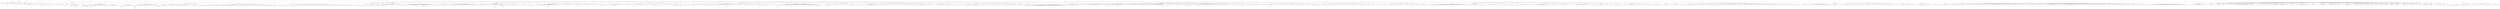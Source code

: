 digraph Tree {
	"t0" [label = "TEI"];
	"t1" [label = "teiHeader"];
	"t2" [label = "fileDesc"];
	"t3" [label = "titleStmt"];
	"t4" [label = "title"];
	"t5" [label = "author"];
	"t6" [label = "principal"];
	"t7" [label = "editor"];
	"t8" [label = "editionStmt"];
	"t9" [label = "edition"];
	"t10" [label = "respStmt"];
	"t11" [label = "name"];
	"t12" [label = "resp"];
	"t13" [label = "respStmt"];
	"t14" [label = "name"];
	"t15" [label = "resp"];
	"t16" [label = "publicationStmt"];
	"t17" [label = "publisher"];
	"t18" [label = "date"];
	"t19" [label = "availability"];
	"t20" [label = "licence"];
	"t21" [label = "idno"];
	"t22" [label = "idno"];
	"t23" [label = "idno"];
	"t24" [label = "idno"];
	"t25" [label = "idno"];
	"t26" [label = "sourceDesc"];
	"t27" [label = "bibl"];
	"t28" [label = "author"];
	"t29" [label = "title"];
	"t30" [label = "hi"];
	"t31" [label = "profileDesc"];
	"t32" [label = "creation"];
	"t33" [label = "date"];
	"t34" [label = "langUsage"];
	"t35" [label = "language"];
	"t36" [label = "textClass"];
	"t37" [label = "keywords"];
	"t38" [label = "term"];
	"t39" [label = "text"];
	"t40" [label = "front"];
	"t41" [label = "titlePage"];
	"t42" [label = "docTitle"];
	"t43" [label = "titlePart"];
	"t44" [label = "titlePart"];
	"t45" [label = "docAuthor"];
	"t46" [label = "docImprint"];
	"t47" [label = "lb"];
	"t48" [label = "hi"];
	"t49" [label = "hi"];
	"t50" [label = "lb"];
	"t51" [label = "lb"];
	"t52" [label = "docEdition"];
	"t53" [label = "div"];
	"t54" [label = "head"];
	"t55" [label = "p"];
	"t56" [label = "p"];
	"t57" [label = "hi"];
	"t58" [label = "p"];
	"t59" [label = "div"];
	"t60" [label = "head"];
	"t61" [label = "div"];
	"t62" [label = "head"];
	"t63" [label = "p"];
	"t64" [label = "hi"];
	"t65" [label = "note"];
	"t66" [label = "hi"];
	"t67" [label = "note"];
	"t68" [label = "hi"];
	"t69" [label = "p"];
	"t70" [label = "hi"];
	"t71" [label = "p"];
	"t72" [label = "p"];
	"t73" [label = "note"];
	"t74" [label = "hi"];
	"t75" [label = "hi"];
	"t76" [label = "quote"];
	"t77" [label = "p"];
	"t78" [label = "note"];
	"t79" [label = "hi"];
	"t80" [label = "div"];
	"t81" [label = "head"];
	"t82" [label = "p"];
	"t83" [label = "p"];
	"t84" [label = "note"];
	"t85" [label = "hi"];
	"t86" [label = "p"];
	"t87" [label = "p"];
	"t88" [label = "p"];
	"t89" [label = "hi"];
	"t90" [label = "p"];
	"t91" [label = "div"];
	"t92" [label = "head"];
	"t93" [label = "p"];
	"t94" [label = "p"];
	"t95" [label = "hi"];
	"t96" [label = "hi"];
	"t97" [label = "p"];
	"t98" [label = "p"];
	"t99" [label = "hi"];
	"t100" [label = "hi"];
	"t101" [label = "quote"];
	"t102" [label = "p"];
	"t103" [label = "note"];
	"t104" [label = "hi"];
	"t105" [label = "p"];
	"t106" [label = "hi"];
	"t107" [label = "hi"];
	"t108" [label = "hi"];
	"t109" [label = "div"];
	"t110" [label = "head"];
	"t111" [label = "p"];
	"t112" [label = "hi"];
	"t113" [label = "p"];
	"t114" [label = "hi"];
	"t115" [label = "hi"];
	"t116" [label = "p"];
	"t117" [label = "hi"];
	"t118" [label = "hi"];
	"t119" [label = "hi"];
	"t120" [label = "hi"];
	"t121" [label = "p"];
	"t122" [label = "hi"];
	"t123" [label = "hi"];
	"t124" [label = "hi"];
	"t125" [label = "hi"];
	"t126" [label = "p"];
	"t127" [label = "hi"];
	"t128" [label = "hi"];
	"t129" [label = "p"];
	"t130" [label = "hi"];
	"t131" [label = "hi"];
	"t132" [label = "hi"];
	"t133" [label = "hi"];
	"t134" [label = "hi"];
	"t135" [label = "note"];
	"t136" [label = "hi"];
	"t137" [label = "hi"];
	"t138" [label = "hi"];
	"t139" [label = "hi"];
	"t140" [label = "note"];
	"t141" [label = "hi"];
	"t142" [label = "hi"];
	"t143" [label = "quote"];
	"t144" [label = "p"];
	"t145" [label = "note"];
	"t146" [label = "hi"];
	"t147" [label = "div"];
	"t148" [label = "head"];
	"t149" [label = "hi"];
	"t150" [label = "hi"];
	"t151" [label = "p"];
	"t152" [label = "note"];
	"t153" [label = "hi"];
	"t154" [label = "hi"];
	"t155" [label = "hi"];
	"t156" [label = "note"];
	"t157" [label = "hi"];
	"t158" [label = "hi"];
	"t159" [label = "hi"];
	"t160" [label = "hi"];
	"t161" [label = "hi"];
	"t162" [label = "p"];
	"t163" [label = "hi"];
	"t164" [label = "note"];
	"t165" [label = "hi"];
	"t166" [label = "p"];
	"t167" [label = "div"];
	"t168" [label = "head"];
	"t169" [label = "div"];
	"t170" [label = "head"];
	"t171" [label = "p"];
	"t172" [label = "hi"];
	"t173" [label = "hi"];
	"t174" [label = "quote"];
	"t175" [label = "p"];
	"t176" [label = "note"];
	"t177" [label = "hi"];
	"t178" [label = "p"];
	"t179" [label = "hi"];
	"t180" [label = "quote"];
	"t181" [label = "p"];
	"t182" [label = "note"];
	"t183" [label = "hi"];
	"t184" [label = "p"];
	"t185" [label = "hi"];
	"t186" [label = "hi"];
	"t187" [label = "quote"];
	"t188" [label = "p"];
	"t189" [label = "note"];
	"t190" [label = "hi"];
	"t191" [label = "p"];
	"t192" [label = "note"];
	"t193" [label = "hi"];
	"t194" [label = "quote"];
	"t195" [label = "p"];
	"t196" [label = "note"];
	"t197" [label = "hi"];
	"t198" [label = "p"];
	"t199" [label = "note"];
	"t200" [label = "hi"];
	"t201" [label = "p"];
	"t202" [label = "div"];
	"t203" [label = "head"];
	"t204" [label = "p"];
	"t205" [label = "quote"];
	"t206" [label = "p"];
	"t207" [label = "note"];
	"t208" [label = "hi"];
	"t209" [label = "p"];
	"t210" [label = "hi"];
	"t211" [label = "hi"];
	"t212" [label = "p"];
	"t213" [label = "note"];
	"t214" [label = "hi"];
	"t215" [label = "p"];
	"t216" [label = "hi"];
	"t217" [label = "hi"];
	"t218" [label = "p"];
	"t219" [label = "quote"];
	"t220" [label = "p"];
	"t221" [label = "hi"];
	"t222" [label = "hi"];
	"t223" [label = "hi"];
	"t224" [label = "note"];
	"t225" [label = "hi"];
	"t226" [label = "p"];
	"t227" [label = "note"];
	"t228" [label = "hi"];
	"t229" [label = "div"];
	"t230" [label = "head"];
	"t231" [label = "div"];
	"t232" [label = "head"];
	"t233" [label = "p"];
	"t234" [label = "p"];
	"t235" [label = "hi"];
	"t236" [label = "hi"];
	"t237" [label = "p"];
	"t238" [label = "hi"];
	"t239" [label = "hi"];
	"t240" [label = "note"];
	"t241" [label = "hi"];
	"t242" [label = "hi"];
	"t243" [label = "hi"];
	"t244" [label = "hi"];
	"t245" [label = "p"];
	"t246" [label = "p"];
	"t247" [label = "p"];
	"t248" [label = "p"];
	"t249" [label = "quote"];
	"t250" [label = "p"];
	"t251" [label = "note"];
	"t252" [label = "space"];
	"t253" [label = "hi"];
	"t254" [label = "p"];
	"t255" [label = "quote"];
	"t256" [label = "l"];
	"t257" [label = "l"];
	"t258" [label = "l"];
	"t259" [label = "l"];
	"t260" [label = "l"];
	"t261" [label = "l"];
	"t262" [label = "p"];
	"t263" [label = "quote"];
	"t264" [label = "l"];
	"t265" [label = "l"];
	"t266" [label = "l"];
	"t267" [label = "l"];
	"t268" [label = "l"];
	"t269" [label = "l"];
	"t270" [label = "l"];
	"t271" [label = "l"];
	"t272" [label = "l"];
	"t273" [label = "p"];
	"t274" [label = "hi"];
	"t275" [label = "hi"];
	"t276" [label = "p"];
	"t277" [label = "quote"];
	"t278" [label = "l"];
	"t279" [label = "l"];
	"t280" [label = "p"];
	"t281" [label = "p"];
	"t282" [label = "p"];
	"t283" [label = "quote"];
	"t284" [label = "p"];
	"t285" [label = "note"];
	"t286" [label = "hi"];
	"t287" [label = "p"];
	"t288" [label = "p"];
	"t289" [label = "quote"];
	"t290" [label = "l"];
	"t291" [label = "l"];
	"t292" [label = "l"];
	"t293" [label = "l"];
	"t294" [label = "l"];
	"t295" [label = "l"];
	"t296" [label = "l"];
	"t297" [label = "l"];
	"t298" [label = "l"];
	"t299" [label = "l"];
	"t300" [label = "l"];
	"t301" [label = "l"];
	"t302" [label = "l"];
	"t303" [label = "l"];
	"t304" [label = "l"];
	"t305" [label = "l"];
	"t306" [label = "p"];
	"t307" [label = "note"];
	"t308" [label = "space"];
	"t309" [label = "hi"];
	"t310" [label = "p"];
	"t311" [label = "div"];
	"t312" [label = "head"];
	"t313" [label = "hi"];
	"t314" [label = "p"];
	"t315" [label = "note"];
	"t316" [label = "hi"];
	"t317" [label = "hi"];
	"t318" [label = "hi"];
	"t319" [label = "hi"];
	"t320" [label = "hi"];
	"t321" [label = "hi"];
	"t322" [label = "hi"];
	"t323" [label = "quote"];
	"t324" [label = "p"];
	"t325" [label = "note"];
	"t326" [label = "hi"];
	"t327" [label = "p"];
	"t328" [label = "quote"];
	"t329" [label = "l"];
	"t330" [label = "l"];
	"t331" [label = "note"];
	"t332" [label = "p"];
	"t333" [label = "p"];
	"t334" [label = "quote"];
	"t335" [label = "l"];
	"t336" [label = "l"];
	"t337" [label = "l"];
	"t338" [label = "l"];
	"t339" [label = "l"];
	"t340" [label = "l"];
	"t341" [label = "l"];
	"t342" [label = "l"];
	"t343" [label = "p"];
	"t344" [label = "note"];
	"t345" [label = "space"];
	"t346" [label = "p"];
	"t347" [label = "p"];
	"t348" [label = "p"];
	"t349" [label = "div"];
	"t350" [label = "head"];
	"t351" [label = "div"];
	"t352" [label = "head"];
	"t353" [label = "p"];
	"t354" [label = "hi"];
	"t355" [label = "hi"];
	"t356" [label = "p"];
	"t357" [label = "quote"];
	"t358" [label = "p"];
	"t359" [label = "note"];
	"t360" [label = "hi"];
	"t361" [label = "hi"];
	"t362" [label = "hi"];
	"t363" [label = "p"];
	"t364" [label = "quote"];
	"t365" [label = "p"];
	"t366" [label = "note"];
	"t367" [label = "hi"];
	"t368" [label = "p"];
	"t369" [label = "quote"];
	"t370" [label = "l"];
	"t371" [label = "l"];
	"t372" [label = "l"];
	"t373" [label = "l"];
	"t374" [label = "l"];
	"t375" [label = "l"];
	"t376" [label = "l"];
	"t377" [label = "l"];
	"t378" [label = "l"];
	"t379" [label = "l"];
	"t380" [label = "l"];
	"t381" [label = "note"];
	"t382" [label = "p"];
	"t383" [label = "p"];
	"t384" [label = "quote"];
	"t385" [label = "l"];
	"t386" [label = "l"];
	"t387" [label = "p"];
	"t388" [label = "p"];
	"t389" [label = "hi"];
	"t390" [label = "hi"];
	"t391" [label = "quote"];
	"t392" [label = "p"];
	"t393" [label = "note"];
	"t394" [label = "hi"];
	"t395" [label = "p"];
	"t396" [label = "quote"];
	"t397" [label = "l"];
	"t398" [label = "l"];
	"t399" [label = "l"];
	"t400" [label = "l"];
	"t401" [label = "l"];
	"t402" [label = "l"];
	"t403" [label = "l"];
	"t404" [label = "p"];
	"t405" [label = "quote"];
	"t406" [label = "l"];
	"t407" [label = "l"];
	"t408" [label = "l"];
	"t409" [label = "l"];
	"t410" [label = "p"];
	"t411" [label = "p"];
	"t412" [label = "p"];
	"t413" [label = "quote"];
	"t414" [label = "p"];
	"t415" [label = "space"];
	"t416" [label = "space"];
	"t417" [label = "p"];
	"t418" [label = "p"];
	"t419" [label = "space"];
	"t420" [label = "space"];
	"t421" [label = "p"];
	"t422" [label = "div"];
	"t423" [label = "head"];
	"t424" [label = "p"];
	"t425" [label = "p"];
	"t426" [label = "p"];
	"t427" [label = "quote"];
	"t428" [label = "l"];
	"t429" [label = "l"];
	"t430" [label = "l"];
	"t431" [label = "l"];
	"t432" [label = "l"];
	"t433" [label = "l"];
	"t434" [label = "emph"];
	"t435" [label = "l"];
	"t436" [label = "l"];
	"t437" [label = "p"];
	"t438" [label = "quote"];
	"t439" [label = "l"];
	"t440" [label = "l"];
	"t441" [label = "l"];
	"t442" [label = "l"];
	"t443" [label = "l"];
	"t444" [label = "l"];
	"t445" [label = "l"];
	"t446" [label = "l"];
	"t447" [label = "l"];
	"t448" [label = "l"];
	"t449" [label = "l"];
	"t450" [label = "l"];
	"t451" [label = "p"];
	"t452" [label = "note"];
	"t453" [label = "hi"];
	"t454" [label = "p"];
	"t455" [label = "quote"];
	"t456" [label = "l"];
	"t457" [label = "l"];
	"t458" [label = "l"];
	"t459" [label = "l"];
	"t460" [label = "l"];
	"t461" [label = "l"];
	"t462" [label = "p"];
	"t463" [label = "quote"];
	"t464" [label = "p"];
	"t465" [label = "note"];
	"t466" [label = "hi"];
	"t467" [label = "p"];
	"t468" [label = "note"];
	"t469" [label = "hi"];
	"t470" [label = "quote"];
	"t471" [label = "l"];
	"t472" [label = "l"];
	"t473" [label = "l"];
	"t474" [label = "l"];
	"t475" [label = "l"];
	"t476" [label = "l"];
	"t477" [label = "l"];
	"t478" [label = "l"];
	"t479" [label = "l"];
	"t480" [label = "p"];
	"t481" [label = "div"];
	"t482" [label = "head"];
	"t483" [label = "p"];
	"t484" [label = "hi"];
	"t485" [label = "hi"];
	"t486" [label = "div"];
	"t487" [label = "head"];
	"t488" [label = "div"];
	"t489" [label = "head"];
	"t490" [label = "p"];
	"t491" [label = "p"];
	"t492" [label = "hi"];
	"t493" [label = "hi"];
	"t494" [label = "p"];
	"t495" [label = "p"];
	"t496" [label = "p"];
	"t497" [label = "p"];
	"t498" [label = "p"];
	"t499" [label = "p"];
	"t500" [label = "p"];
	"t501" [label = "p"];
	"t502" [label = "p"];
	"t503" [label = "p"];
	"t504" [label = "p"];
	"t505" [label = "p"];
	"t506" [label = "p"];
	"t507" [label = "hi"];
	"t508" [label = "p"];
	"t509" [label = "div"];
	"t510" [label = "head"];
	"t511" [label = "table"];
	"t512" [label = "row"];
	"t513" [label = "cell"];
	"t514" [label = "cell"];
	"t515" [label = "row"];
	"t516" [label = "cell"];
	"t517" [label = "cell"];
	"t518" [label = "row"];
	"t519" [label = "cell"];
	"t520" [label = "cell"];
	"t521" [label = "row"];
	"t522" [label = "cell"];
	"t523" [label = "cell"];
	"t524" [label = "row"];
	"t525" [label = "cell"];
	"t526" [label = "cell"];
	"t527" [label = "div"];
	"t528" [label = "head"];
	"t529" [label = "table"];
	"t530" [label = "row"];
	"t531" [label = "cell"];
	"t532" [label = "cell"];
	"t533" [label = "hi"];
	"t534" [label = "cell"];
	"t535" [label = "hi"];
	"t536" [label = "cell"];
	"t537" [label = "cell"];
	"t538" [label = "row"];
	"t539" [label = "cell"];
	"t540" [label = "cell"];
	"t541" [label = "hi"];
	"t542" [label = "cell"];
	"t543" [label = "row"];
	"t544" [label = "cell"];
	"t545" [label = "cell"];
	"t546" [label = "hi"];
	"t547" [label = "cell"];
	"t548" [label = "row"];
	"t549" [label = "cell"];
	"t550" [label = "cell"];
	"t551" [label = "hi"];
	"t552" [label = "cell"];
	"t553" [label = "row"];
	"t554" [label = "cell"];
	"t555" [label = "cell"];
	"t556" [label = "hi"];
	"t557" [label = "cell"];
	"t558" [label = "row"];
	"t559" [label = "cell"];
	"t560" [label = "cell"];
	"t561" [label = "cell"];
	"t562" [label = "cell"];
	"t563" [label = "row"];
	"t564" [label = "cell"];
	"t565" [label = "cell"];
	"t566" [label = "hi"];
	"t567" [label = "cell"];
	"t568" [label = "row"];
	"t569" [label = "cell"];
	"t570" [label = "cell"];
	"t571" [label = "hi"];
	"t572" [label = "cell"];
	"t573" [label = "row"];
	"t574" [label = "cell"];
	"t575" [label = "cell"];
	"t576" [label = "hi"];
	"t577" [label = "cell"];
	"t578" [label = "row"];
	"t579" [label = "cell"];
	"t580" [label = "cell"];
	"t581" [label = "hi"];
	"t582" [label = "cell"];
	"t583" [label = "row"];
	"t584" [label = "cell"];
	"t585" [label = "cell"];
	"t586" [label = "hi"];
	"t587" [label = "cell"];
	"t588" [label = "row"];
	"t589" [label = "cell"];
	"t590" [label = "cell"];
	"t591" [label = "hi"];
	"t592" [label = "cell"];
	"t593" [label = "row"];
	"t594" [label = "cell"];
	"t595" [label = "cell"];
	"t596" [label = "hi"];
	"t597" [label = "cell"];
	"t598" [label = "row"];
	"t599" [label = "cell"];
	"t600" [label = "cell"];
	"t601" [label = "hi"];
	"t602" [label = "cell"];
	"t603" [label = "row"];
	"t604" [label = "cell"];
	"t605" [label = "cell"];
	"t606" [label = "hi"];
	"t607" [label = "cell"];
	"t608" [label = "row"];
	"t609" [label = "cell"];
	"t610" [label = "cell"];
	"t611" [label = "hi"];
	"t612" [label = "cell"];
	"t613" [label = "row"];
	"t614" [label = "cell"];
	"t615" [label = "cell"];
	"t616" [label = "cell"];
	"t617" [label = "row"];
	"t618" [label = "cell"];
	"t619" [label = "cell"];
	"t620" [label = "hi"];
	"t621" [label = "cell"];
	"t622" [label = "row"];
	"t623" [label = "cell"];
	"t624" [label = "cell"];
	"t625" [label = "hi"];
	"t626" [label = "cell"];
	"t627" [label = "row"];
	"t628" [label = "cell"];
	"t629" [label = "cell"];
	"t630" [label = "hi"];
	"t631" [label = "cell"];
	"t632" [label = "row"];
	"t633" [label = "cell"];
	"t634" [label = "cell"];
	"t635" [label = "hi"];
	"t636" [label = "cell"];
	"t637" [label = "row"];
	"t638" [label = "cell"];
	"t639" [label = "cell"];
	"t640" [label = "cell"];
	"t641" [label = "row"];
	"t642" [label = "cell"];
	"t643" [label = "cell"];
	"t644" [label = "hi"];
	"t645" [label = "cell"];
	"t646" [label = "row"];
	"t647" [label = "cell"];
	"t648" [label = "cell"];
	"t649" [label = "hi"];
	"t650" [label = "cell"];
	"t651" [label = "row"];
	"t652" [label = "cell"];
	"t653" [label = "cell"];
	"t654" [label = "cell"];
	"t655" [label = "row"];
	"t656" [label = "cell"];
	"t657" [label = "cell"];
	"t658" [label = "hi"];
	"t659" [label = "cell"];
	"t660" [label = "row"];
	"t661" [label = "cell"];
	"t662" [label = "cell"];
	"t663" [label = "hi"];
	"t664" [label = "cell"];
	"t665" [label = "row"];
	"t666" [label = "cell"];
	"t667" [label = "cell"];
	"t668" [label = "hi"];
	"t669" [label = "cell"];
	"t670" [label = "row"];
	"t671" [label = "cell"];
	"t672" [label = "cell"];
	"t673" [label = "hi"];
	"t674" [label = "cell"];
	"t675" [label = "row"];
	"t676" [label = "cell"];
	"t677" [label = "cell"];
	"t678" [label = "hi"];
	"t679" [label = "cell"];
	"t680" [label = "p"];
	"t681" [label = "hi"];
	"t682" [label = "list"];
	"t683" [label = "item"];
	"t684" [label = "hi"];
	"t685" [label = "hi"];
	"t686" [label = "note"];
	"t687" [label = "hi"];
	"t688" [label = "hi"];
	"t689" [label = "item"];
	"t690" [label = "item"];
	"t691" [label = "div"];
	"t692" [label = "head"];
	"t693" [label = "table"];
	"t694" [label = "row"];
	"t695" [label = "cell"];
	"t696" [label = "cell"];
	"t697" [label = "cell"];
	"t698" [label = "cell"];
	"t699" [label = "row"];
	"t700" [label = "cell"];
	"t701" [label = "cell"];
	"t702" [label = "cell"];
	"t703" [label = "cell"];
	"t704" [label = "row"];
	"t705" [label = "cell"];
	"t706" [label = "cell"];
	"t707" [label = "cell"];
	"t708" [label = "cell"];
	"t709" [label = "row"];
	"t710" [label = "cell"];
	"t711" [label = "cell"];
	"t712" [label = "cell"];
	"t713" [label = "cell"];
	"t714" [label = "row"];
	"t715" [label = "cell"];
	"t716" [label = "cell"];
	"t717" [label = "cell"];
	"t718" [label = "cell"];
	"t719" [label = "row"];
	"t720" [label = "cell"];
	"t721" [label = "cell"];
	"t722" [label = "cell"];
	"t723" [label = "cell"];
	"t724" [label = "row"];
	"t725" [label = "cell"];
	"t726" [label = "cell"];
	"t727" [label = "cell"];
	"t728" [label = "cell"];
	"t729" [label = "row"];
	"t730" [label = "cell"];
	"t731" [label = "cell"];
	"t732" [label = "cell"];
	"t733" [label = "cell"];
	"t734" [label = "row"];
	"t735" [label = "cell"];
	"t736" [label = "cell"];
	"t737" [label = "cell"];
	"t738" [label = "cell"];
	"t739" [label = "row"];
	"t740" [label = "cell"];
	"t741" [label = "cell"];
	"t742" [label = "cell"];
	"t743" [label = "cell"];
	"t744" [label = "row"];
	"t745" [label = "cell"];
	"t746" [label = "cell"];
	"t747" [label = "cell"];
	"t748" [label = "cell"];
	"t749" [label = "row"];
	"t750" [label = "cell"];
	"t751" [label = "cell"];
	"t752" [label = "cell"];
	"t753" [label = "cell"];
	"t754" [label = "row"];
	"t755" [label = "cell"];
	"t756" [label = "cell"];
	"t757" [label = "cell"];
	"t758" [label = "cell"];
	"t759" [label = "row"];
	"t760" [label = "cell"];
	"t761" [label = "cell"];
	"t762" [label = "cell"];
	"t763" [label = "cell"];
	"t764" [label = "row"];
	"t765" [label = "cell"];
	"t766" [label = "cell"];
	"t767" [label = "cell"];
	"t768" [label = "cell"];
	"t769" [label = "row"];
	"t770" [label = "cell"];
	"t771" [label = "cell"];
	"t772" [label = "cell"];
	"t773" [label = "cell"];
	"t774" [label = "row"];
	"t775" [label = "cell"];
	"t776" [label = "cell"];
	"t777" [label = "cell"];
	"t778" [label = "cell"];
	"t779" [label = "row"];
	"t780" [label = "cell"];
	"t781" [label = "cell"];
	"t782" [label = "cell"];
	"t783" [label = "cell"];
	"t784" [label = "row"];
	"t785" [label = "cell"];
	"t786" [label = "cell"];
	"t787" [label = "cell"];
	"t788" [label = "cell"];
	"t789" [label = "row"];
	"t790" [label = "cell"];
	"t791" [label = "cell"];
	"t792" [label = "cell"];
	"t793" [label = "cell"];
	"t794" [label = "row"];
	"t795" [label = "cell"];
	"t796" [label = "cell"];
	"t797" [label = "cell"];
	"t798" [label = "cell"];
	"t799" [label = "row"];
	"t800" [label = "cell"];
	"t801" [label = "cell"];
	"t802" [label = "cell"];
	"t803" [label = "cell"];
	"t804" [label = "row"];
	"t805" [label = "cell"];
	"t806" [label = "cell"];
	"t807" [label = "cell"];
	"t808" [label = "cell"];
	"t809" [label = "row"];
	"t810" [label = "cell"];
	"t811" [label = "cell"];
	"t812" [label = "cell"];
	"t813" [label = "cell"];
	"t814" [label = "div"];
	"t815" [label = "head"];
	"t816" [label = "table"];
	"t817" [label = "row"];
	"t818" [label = "cell"];
	"t819" [label = "cell"];
	"t820" [label = "cell"];
	"t821" [label = "cell"];
	"t822" [label = "cell"];
	"t823" [label = "row"];
	"t824" [label = "cell"];
	"t825" [label = "cell"];
	"t826" [label = "cell"];
	"t827" [label = "cell"];
	"t828" [label = "cell"];
	"t829" [label = "row"];
	"t830" [label = "cell"];
	"t831" [label = "cell"];
	"t832" [label = "cell"];
	"t833" [label = "cell"];
	"t834" [label = "cell"];
	"t835" [label = "row"];
	"t836" [label = "cell"];
	"t837" [label = "cell"];
	"t838" [label = "cell"];
	"t839" [label = "cell"];
	"t840" [label = "cell"];
	"t841" [label = "row"];
	"t842" [label = "cell"];
	"t843" [label = "cell"];
	"t844" [label = "cell"];
	"t845" [label = "cell"];
	"t846" [label = "cell"];
	"t847" [label = "row"];
	"t848" [label = "cell"];
	"t849" [label = "cell"];
	"t850" [label = "cell"];
	"t851" [label = "cell"];
	"t852" [label = "cell"];
	"t853" [label = "row"];
	"t854" [label = "cell"];
	"t855" [label = "cell"];
	"t856" [label = "cell"];
	"t857" [label = "cell"];
	"t858" [label = "cell"];
	"t859" [label = "cell"];
	"t860" [label = "row"];
	"t861" [label = "cell"];
	"t862" [label = "cell"];
	"t863" [label = "cell"];
	"t864" [label = "cell"];
	"t865" [label = "cell"];
	"t866" [label = "p"];
	"t867" [label = "hi"];
	"t868" [label = "body"];
	"t869" [label = "head"];
	"t870" [label = "div"];
	"t871" [label = "pb"];
	"t872" [label = "head"];
	"t873" [label = "p"];
	"t874" [label = "p"];
	"t875" [label = "pb"];
	"t876" [label = "hi"];
	"t877" [label = "pb"];
	"t878" [label = "hi"];
	"t879" [label = "p"];
	"t880" [label = "hi"];
	"t881" [label = "p"];
	"t882" [label = "p"];
	"t883" [label = "p"];
	"t884" [label = "p"];
	"t885" [label = "hi"];
	"t886" [label = "div"];
	"t887" [label = "pb"];
	"t888" [label = "head"];
	"t889" [label = "p"];
	"t890" [label = "note"];
	"t891" [label = "pb"];
	"t892" [label = "note"];
	"t893" [label = "div"];
	"t894" [label = "pb"];
	"t895" [label = "head"];
	"t896" [label = "p"];
	"t897" [label = "hi"];
	"t898" [label = "hi"];
	"t899" [label = "hi"];
	"t900" [label = "hi"];
	"t901" [label = "hi"];
	"t902" [label = "hi"];
	"t903" [label = "hi"];
	"t904" [label = "p"];
	"t905" [label = "p"];
	"t906" [label = "div"];
	"t907" [label = "pb"];
	"t908" [label = "head"];
	"t909" [label = "p"];
	"t910" [label = "hi"];
	"t911" [label = "div"];
	"t912" [label = "pb"];
	"t913" [label = "head"];
	"t914" [label = "castList"];
	"t915" [label = "castItem"];
	"t916" [label = "role"];
	"t917" [label = "castItem"];
	"t918" [label = "role"];
	"t919" [label = "roleDesc"];
	"t920" [label = "castItem"];
	"t921" [label = "role"];
	"t922" [label = "roleDesc"];
	"t923" [label = "castItem"];
	"t924" [label = "role"];
	"t925" [label = "roleDesc"];
	"t926" [label = "castItem"];
	"t927" [label = "role"];
	"t928" [label = "roleDesc"];
	"t929" [label = "castItem"];
	"t930" [label = "role"];
	"t931" [label = "roleDesc"];
	"t932" [label = "castItem"];
	"t933" [label = "role"];
	"t934" [label = "roleDesc"];
	"t935" [label = "castItem"];
	"t936" [label = "role"];
	"t937" [label = "roleDesc"];
	"t938" [label = "castItem"];
	"t939" [label = "role"];
	"t940" [label = "stage"];
	"t941" [label = "div"];
	"t942" [label = "pb"];
	"t943" [label = "head"];
	"t944" [label = "head"];
	"t945" [label = "stage"];
	"t946" [label = "div"];
	"t947" [label = "head"];
	"t948" [label = "stage"];
	"t949" [label = "sp"];
	"t950" [label = "speaker"];
	"t951" [label = "l"];
	"t952" [label = "l"];
	"t953" [label = "ref"];
	"t954" [label = "l"];
	"t955" [label = "ref"];
	"t956" [label = "l"];
	"t957" [label = "pb"];
	"t958" [label = "l"];
	"t959" [label = "ref"];
	"t960" [label = "l"];
	"t961" [label = "l"];
	"t962" [label = "l"];
	"t963" [label = "l"];
	"t964" [label = "l"];
	"t965" [label = "l"];
	"t966" [label = "l"];
	"t967" [label = "l"];
	"t968" [label = "ref"];
	"t969" [label = "l"];
	"t970" [label = "l"];
	"t971" [label = "ref"];
	"t972" [label = "l"];
	"t973" [label = "l"];
	"t974" [label = "note"];
	"t975" [label = "hi"];
	"t976" [label = "l"];
	"t977" [label = "l"];
	"t978" [label = "l"];
	"t979" [label = "l"];
	"t980" [label = "note"];
	"t981" [label = "hi"];
	"t982" [label = "l"];
	"t983" [label = "ref"];
	"t984" [label = "l"];
	"t985" [label = "ref"];
	"t986" [label = "l"];
	"t987" [label = "l"];
	"t988" [label = "l"];
	"t989" [label = "l"];
	"t990" [label = "ref"];
	"t991" [label = "l"];
	"t992" [label = "ref"];
	"t993" [label = "pb"];
	"t994" [label = "l"];
	"t995" [label = "ref"];
	"t996" [label = "l"];
	"t997" [label = "l"];
	"t998" [label = "note"];
	"t999" [label = "hi"];
	"t1000" [label = "hi"];
	"t1001" [label = "hi"];
	"t1002" [label = "hi"];
	"t1003" [label = "hi"];
	"t1004" [label = "hi"];
	"t1005" [label = "hi"];
	"t1006" [label = "hi"];
	"t1007" [label = "l"];
	"t1008" [label = "note"];
	"t1009" [label = "hi"];
	"t1010" [label = "hi"];
	"t1011" [label = "l"];
	"t1012" [label = "l"];
	"t1013" [label = "l"];
	"t1014" [label = "l"];
	"t1015" [label = "l"];
	"t1016" [label = "l"];
	"t1017" [label = "l"];
	"t1018" [label = "l"];
	"t1019" [label = "l"];
	"t1020" [label = "l"];
	"t1021" [label = "l"];
	"t1022" [label = "l"];
	"t1023" [label = "l"];
	"t1024" [label = "l"];
	"t1025" [label = "note"];
	"t1026" [label = "hi"];
	"t1027" [label = "sp"];
	"t1028" [label = "speaker"];
	"t1029" [label = "l"];
	"t1030" [label = "l"];
	"t1031" [label = "l"];
	"t1032" [label = "ref"];
	"t1033" [label = "pb"];
	"t1034" [label = "l"];
	"t1035" [label = "l"];
	"t1036" [label = "l"];
	"t1037" [label = "ref"];
	"t1038" [label = "l"];
	"t1039" [label = "l"];
	"t1040" [label = "ref"];
	"t1041" [label = "ref"];
	"t1042" [label = "l"];
	"t1043" [label = "l"];
	"t1044" [label = "ref"];
	"t1045" [label = "ref"];
	"t1046" [label = "l"];
	"t1047" [label = "ref"];
	"t1048" [label = "l"];
	"t1049" [label = "sp"];
	"t1050" [label = "speaker"];
	"t1051" [label = "l"];
	"t1052" [label = "l"];
	"t1053" [label = "l"];
	"t1054" [label = "ref"];
	"t1055" [label = "l"];
	"t1056" [label = "note"];
	"t1057" [label = "l"];
	"t1058" [label = "note"];
	"t1059" [label = "l"];
	"t1060" [label = "ref"];
	"t1061" [label = "l"];
	"t1062" [label = "note"];
	"t1063" [label = "l"];
	"t1064" [label = "l"];
	"t1065" [label = "l"];
	"t1066" [label = "l"];
	"t1067" [label = "l"];
	"t1068" [label = "l"];
	"t1069" [label = "l"];
	"t1070" [label = "pb"];
	"t1071" [label = "l"];
	"t1072" [label = "note"];
	"t1073" [label = "hi"];
	"t1074" [label = "hi"];
	"t1075" [label = "hi"];
	"t1076" [label = "l"];
	"t1077" [label = "l"];
	"t1078" [label = "l"];
	"t1079" [label = "ref"];
	"t1080" [label = "note"];
	"t1081" [label = "hi"];
	"t1082" [label = "l"];
	"t1083" [label = "l"];
	"t1084" [label = "ref"];
	"t1085" [label = "l"];
	"t1086" [label = "ref"];
	"t1087" [label = "l"];
	"t1088" [label = "l"];
	"t1089" [label = "l"];
	"t1090" [label = "l"];
	"t1091" [label = "l"];
	"t1092" [label = "l"];
	"t1093" [label = "l"];
	"t1094" [label = "ref"];
	"t1095" [label = "l"];
	"t1096" [label = "l"];
	"t1097" [label = "ref"];
	"t1098" [label = "l"];
	"t1099" [label = "ref"];
	"t1100" [label = "l"];
	"t1101" [label = "l"];
	"t1102" [label = "ref"];
	"t1103" [label = "l"];
	"t1104" [label = "l"];
	"t1105" [label = "sp"];
	"t1106" [label = "speaker"];
	"t1107" [label = "l"];
	"t1108" [label = "l"];
	"t1109" [label = "l"];
	"t1110" [label = "note"];
	"t1111" [label = "pb"];
	"t1112" [label = "l"];
	"t1113" [label = "ref"];
	"t1114" [label = "l"];
	"t1115" [label = "note"];
	"t1116" [label = "l"];
	"t1117" [label = "ref"];
	"t1118" [label = "sp"];
	"t1119" [label = "speaker"];
	"t1120" [label = "l"];
	"t1121" [label = "ref"];
	"t1122" [label = "l"];
	"t1123" [label = "note"];
	"t1124" [label = "l"];
	"t1125" [label = "sp"];
	"t1126" [label = "speaker"];
	"t1127" [label = "l"];
	"t1128" [label = "ref"];
	"t1129" [label = "l"];
	"t1130" [label = "l"];
	"t1131" [label = "l"];
	"t1132" [label = "l"];
	"t1133" [label = "l"];
	"t1134" [label = "l"];
	"t1135" [label = "l"];
	"t1136" [label = "ref"];
	"t1137" [label = "l"];
	"t1138" [label = "note"];
	"t1139" [label = "hi"];
	"t1140" [label = "hi"];
	"t1141" [label = "hi"];
	"t1142" [label = "hi"];
	"t1143" [label = "hi"];
	"t1144" [label = "l"];
	"t1145" [label = "l"];
	"t1146" [label = "note"];
	"t1147" [label = "hi"];
	"t1148" [label = "l"];
	"t1149" [label = "l"];
	"t1150" [label = "l"];
	"t1151" [label = "l"];
	"t1152" [label = "pb"];
	"t1153" [label = "l"];
	"t1154" [label = "ref"];
	"t1155" [label = "l"];
	"t1156" [label = "ref"];
	"t1157" [label = "note"];
	"t1158" [label = "hi"];
	"t1159" [label = "l"];
	"t1160" [label = "l"];
	"t1161" [label = "note"];
	"t1162" [label = "hi"];
	"t1163" [label = "l"];
	"t1164" [label = "l"];
	"t1165" [label = "ref"];
	"t1166" [label = "l"];
	"t1167" [label = "l"];
	"t1168" [label = "ref"];
	"t1169" [label = "l"];
	"t1170" [label = "ref"];
	"t1171" [label = "sp"];
	"t1172" [label = "speaker"];
	"t1173" [label = "l"];
	"t1174" [label = "ref"];
	"t1175" [label = "l"];
	"t1176" [label = "note"];
	"t1177" [label = "l"];
	"t1178" [label = "l"];
	"t1179" [label = "ref"];
	"t1180" [label = "l"];
	"t1181" [label = "l"];
	"t1182" [label = "l"];
	"t1183" [label = "l"];
	"t1184" [label = "ref"];
	"t1185" [label = "l"];
	"t1186" [label = "l"];
	"t1187" [label = "note"];
	"t1188" [label = "l"];
	"t1189" [label = "ref"];
	"t1190" [label = "l"];
	"t1191" [label = "l"];
	"t1192" [label = "ref"];
	"t1193" [label = "l"];
	"t1194" [label = "ref"];
	"t1195" [label = "sp"];
	"t1196" [label = "speaker"];
	"t1197" [label = "pb"];
	"t1198" [label = "l"];
	"t1199" [label = "l"];
	"t1200" [label = "ref"];
	"t1201" [label = "l"];
	"t1202" [label = "l"];
	"t1203" [label = "l"];
	"t1204" [label = "l"];
	"t1205" [label = "l"];
	"t1206" [label = "l"];
	"t1207" [label = "l"];
	"t1208" [label = "sp"];
	"t1209" [label = "speaker"];
	"t1210" [label = "l"];
	"t1211" [label = "l"];
	"t1212" [label = "note"];
	"t1213" [label = "hi"];
	"t1214" [label = "ref"];
	"t1215" [label = "sp"];
	"t1216" [label = "speaker"];
	"t1217" [label = "l"];
	"t1218" [label = "l"];
	"t1219" [label = "div"];
	"t1220" [label = "head"];
	"t1221" [label = "pb"];
	"t1222" [label = "stage"];
	"t1223" [label = "sp"];
	"t1224" [label = "speaker"];
	"t1225" [label = "l"];
	"t1226" [label = "ref"];
	"t1227" [label = "sp"];
	"t1228" [label = "speaker"];
	"t1229" [label = "l"];
	"t1230" [label = "sp"];
	"t1231" [label = "speaker"];
	"t1232" [label = "l"];
	"t1233" [label = "note"];
	"t1234" [label = "l"];
	"t1235" [label = "ref"];
	"t1236" [label = "l"];
	"t1237" [label = "l"];
	"t1238" [label = "ref"];
	"t1239" [label = "l"];
	"t1240" [label = "ref"];
	"t1241" [label = "l"];
	"t1242" [label = "pb"];
	"t1243" [label = "l"];
	"t1244" [label = "ref"];
	"t1245" [label = "l"];
	"t1246" [label = "l"];
	"t1247" [label = "l"];
	"t1248" [label = "l"];
	"t1249" [label = "note"];
	"t1250" [label = "hi"];
	"t1251" [label = "hi"];
	"t1252" [label = "hi"];
	"t1253" [label = "l"];
	"t1254" [label = "ref"];
	"t1255" [label = "l"];
	"t1256" [label = "note"];
	"t1257" [label = "l"];
	"t1258" [label = "l"];
	"t1259" [label = "l"];
	"t1260" [label = "ref"];
	"t1261" [label = "l"];
	"t1262" [label = "l"];
	"t1263" [label = "l"];
	"t1264" [label = "l"];
	"t1265" [label = "note"];
	"t1266" [label = "hi"];
	"t1267" [label = "l"];
	"t1268" [label = "l"];
	"t1269" [label = "l"];
	"t1270" [label = "note"];
	"t1271" [label = "hi"];
	"t1272" [label = "l"];
	"t1273" [label = "l"];
	"t1274" [label = "l"];
	"t1275" [label = "l"];
	"t1276" [label = "l"];
	"t1277" [label = "sp"];
	"t1278" [label = "speaker"];
	"t1279" [label = "pb"];
	"t1280" [label = "l"];
	"t1281" [label = "ref"];
	"t1282" [label = "l"];
	"t1283" [label = "l"];
	"t1284" [label = "l"];
	"t1285" [label = "l"];
	"t1286" [label = "l"];
	"t1287" [label = "l"];
	"t1288" [label = "l"];
	"t1289" [label = "l"];
	"t1290" [label = "l"];
	"t1291" [label = "l"];
	"t1292" [label = "l"];
	"t1293" [label = "sp"];
	"t1294" [label = "speaker"];
	"t1295" [label = "l"];
	"t1296" [label = "l"];
	"t1297" [label = "l"];
	"t1298" [label = "l"];
	"t1299" [label = "l"];
	"t1300" [label = "note"];
	"t1301" [label = "hi"];
	"t1302" [label = "hi"];
	"t1303" [label = "hi"];
	"t1304" [label = "l"];
	"t1305" [label = "l"];
	"t1306" [label = "l"];
	"t1307" [label = "ref"];
	"t1308" [label = "sp"];
	"t1309" [label = "speaker"];
	"t1310" [label = "pb"];
	"t1311" [label = "l"];
	"t1312" [label = "l"];
	"t1313" [label = "l"];
	"t1314" [label = "l"];
	"t1315" [label = "ref"];
	"t1316" [label = "l"];
	"t1317" [label = "l"];
	"t1318" [label = "l"];
	"t1319" [label = "ref"];
	"t1320" [label = "l"];
	"t1321" [label = "l"];
	"t1322" [label = "ref"];
	"t1323" [label = "l"];
	"t1324" [label = "l"];
	"t1325" [label = "sp"];
	"t1326" [label = "speaker"];
	"t1327" [label = "l"];
	"t1328" [label = "l"];
	"t1329" [label = "sp"];
	"t1330" [label = "speaker"];
	"t1331" [label = "l"];
	"t1332" [label = "l"];
	"t1333" [label = "l"];
	"t1334" [label = "l"];
	"t1335" [label = "sp"];
	"t1336" [label = "speaker"];
	"t1337" [label = "l"];
	"t1338" [label = "l"];
	"t1339" [label = "pb"];
	"t1340" [label = "sp"];
	"t1341" [label = "speaker"];
	"t1342" [label = "l"];
	"t1343" [label = "l"];
	"t1344" [label = "ref"];
	"t1345" [label = "div"];
	"t1346" [label = "head"];
	"t1347" [label = "stage"];
	"t1348" [label = "sp"];
	"t1349" [label = "speaker"];
	"t1350" [label = "l"];
	"t1351" [label = "l"];
	"t1352" [label = "l"];
	"t1353" [label = "ref"];
	"t1354" [label = "l"];
	"t1355" [label = "l"];
	"t1356" [label = "l"];
	"t1357" [label = "l"];
	"t1358" [label = "ref"];
	"t1359" [label = "l"];
	"t1360" [label = "ref"];
	"t1361" [label = "l"];
	"t1362" [label = "l"];
	"t1363" [label = "ref"];
	"t1364" [label = "pb"];
	"t1365" [label = "l"];
	"t1366" [label = "l"];
	"t1367" [label = "note"];
	"t1368" [label = "l"];
	"t1369" [label = "l"];
	"t1370" [label = "l"];
	"t1371" [label = "ref"];
	"t1372" [label = "l"];
	"t1373" [label = "l"];
	"t1374" [label = "l"];
	"t1375" [label = "l"];
	"t1376" [label = "l"];
	"t1377" [label = "ref"];
	"t1378" [label = "l"];
	"t1379" [label = "sp"];
	"t1380" [label = "speaker"];
	"t1381" [label = "l"];
	"t1382" [label = "l"];
	"t1383" [label = "l"];
	"t1384" [label = "l"];
	"t1385" [label = "l"];
	"t1386" [label = "l"];
	"t1387" [label = "ref"];
	"t1388" [label = "l"];
	"t1389" [label = "l"];
	"t1390" [label = "sp"];
	"t1391" [label = "speaker"];
	"t1392" [label = "pb"];
	"t1393" [label = "l"];
	"t1394" [label = "note"];
	"t1395" [label = "hi"];
	"t1396" [label = "l"];
	"t1397" [label = "l"];
	"t1398" [label = "ref"];
	"t1399" [label = "l"];
	"t1400" [label = "l"];
	"t1401" [label = "l"];
	"t1402" [label = "l"];
	"t1403" [label = "l"];
	"t1404" [label = "l"];
	"t1405" [label = "l"];
	"t1406" [label = "ref"];
	"t1407" [label = "l"];
	"t1408" [label = "l"];
	"t1409" [label = "ref"];
	"t1410" [label = "l"];
	"t1411" [label = "l"];
	"t1412" [label = "l"];
	"t1413" [label = "ref"];
	"t1414" [label = "l"];
	"t1415" [label = "sp"];
	"t1416" [label = "speaker"];
	"t1417" [label = "l"];
	"t1418" [label = "note"];
	"t1419" [label = "l"];
	"t1420" [label = "l"];
	"t1421" [label = "l"];
	"t1422" [label = "sp"];
	"t1423" [label = "speaker"];
	"t1424" [label = "pb"];
	"t1425" [label = "l"];
	"t1426" [label = "l"];
	"t1427" [label = "l"];
	"t1428" [label = "l"];
	"t1429" [label = "ref"];
	"t1430" [label = "l"];
	"t1431" [label = "ref"];
	"t1432" [label = "note"];
	"t1433" [label = "hi"];
	"t1434" [label = "l"];
	"t1435" [label = "ref"];
	"t1436" [label = "l"];
	"t1437" [label = "l"];
	"t1438" [label = "sp"];
	"t1439" [label = "speaker"];
	"t1440" [label = "l"];
	"t1441" [label = "l"];
	"t1442" [label = "ref"];
	"t1443" [label = "sp"];
	"t1444" [label = "speaker"];
	"t1445" [label = "l"];
	"t1446" [label = "l"];
	"t1447" [label = "l"];
	"t1448" [label = "l"];
	"t1449" [label = "l"];
	"t1450" [label = "l"];
	"t1451" [label = "sp"];
	"t1452" [label = "speaker"];
	"t1453" [label = "pb"];
	"t1454" [label = "l"];
	"t1455" [label = "l"];
	"t1456" [label = "sp"];
	"t1457" [label = "speaker"];
	"t1458" [label = "l"];
	"t1459" [label = "l"];
	"t1460" [label = "l"];
	"t1461" [label = "l"];
	"t1462" [label = "ref"];
	"t1463" [label = "l"];
	"t1464" [label = "l"];
	"t1465" [label = "note"];
	"t1466" [label = "hi"];
	"t1467" [label = "l"];
	"t1468" [label = "ref"];
	"t1469" [label = "ref"];
	"t1470" [label = "l"];
	"t1471" [label = "ref"];
	"t1472" [label = "ref"];
	"t1473" [label = "l"];
	"t1474" [label = "ref"];
	"t1475" [label = "l"];
	"t1476" [label = "sp"];
	"t1477" [label = "speaker"];
	"t1478" [label = "l"];
	"t1479" [label = "ref"];
	"t1480" [label = "l"];
	"t1481" [label = "sp"];
	"t1482" [label = "speaker"];
	"t1483" [label = "pb"];
	"t1484" [label = "l"];
	"t1485" [label = "l"];
	"t1486" [label = "ref"];
	"t1487" [label = "l"];
	"t1488" [label = "l"];
	"t1489" [label = "l"];
	"t1490" [label = "l"];
	"t1491" [label = "label"];
	"t1492" [label = "lb"];
	"t1493" [label = "lb"];
	"t1494" [label = "div"];
	"t1495" [label = "head"];
	"t1496" [label = "pb"];
	"t1497" [label = "p"];
	"t1498" [label = "hi"];
	"t1499" [label = "div"];
	"t1500" [label = "head"];
	"t1501" [label = "pb"];
	"t1502" [label = "stage"];
	"t1503" [label = "div"];
	"t1504" [label = "head"];
	"t1505" [label = "stage"];
	"t1506" [label = "sp"];
	"t1507" [label = "speaker"];
	"t1508" [label = "l"];
	"t1509" [label = "ref"];
	"t1510" [label = "l"];
	"t1511" [label = "sp"];
	"t1512" [label = "speaker"];
	"t1513" [label = "l"];
	"t1514" [label = "ref"];
	"t1515" [label = "l"];
	"t1516" [label = "sp"];
	"t1517" [label = "speaker"];
	"t1518" [label = "l"];
	"t1519" [label = "l"];
	"t1520" [label = "pb"];
	"t1521" [label = "l"];
	"t1522" [label = "l"];
	"t1523" [label = "ref"];
	"t1524" [label = "sp"];
	"t1525" [label = "speaker"];
	"t1526" [label = "l"];
	"t1527" [label = "l"];
	"t1528" [label = "l"];
	"t1529" [label = "ref"];
	"t1530" [label = "l"];
	"t1531" [label = "sp"];
	"t1532" [label = "speaker"];
	"t1533" [label = "l"];
	"t1534" [label = "ref"];
	"t1535" [label = "l"];
	"t1536" [label = "l"];
	"t1537" [label = "ref"];
	"t1538" [label = "l"];
	"t1539" [label = "note"];
	"t1540" [label = "l"];
	"t1541" [label = "sp"];
	"t1542" [label = "speaker"];
	"t1543" [label = "l"];
	"t1544" [label = "ref"];
	"t1545" [label = "l"];
	"t1546" [label = "l"];
	"t1547" [label = "sp"];
	"t1548" [label = "speaker"];
	"t1549" [label = "l"];
	"t1550" [label = "l"];
	"t1551" [label = "l"];
	"t1552" [label = "l"];
	"t1553" [label = "pb"];
	"t1554" [label = "l"];
	"t1555" [label = "note"];
	"t1556" [label = "l"];
	"t1557" [label = "l"];
	"t1558" [label = "l"];
	"t1559" [label = "l"];
	"t1560" [label = "ref"];
	"t1561" [label = "l"];
	"t1562" [label = "l"];
	"t1563" [label = "l"];
	"t1564" [label = "l"];
	"t1565" [label = "l"];
	"t1566" [label = "note"];
	"t1567" [label = "emph"];
	"t1568" [label = "emph"];
	"t1569" [label = "hi"];
	"t1570" [label = "l"];
	"t1571" [label = "l"];
	"t1572" [label = "l"];
	"t1573" [label = "ref"];
	"t1574" [label = "l"];
	"t1575" [label = "ref"];
	"t1576" [label = "ref"];
	"t1577" [label = "l"];
	"t1578" [label = "l"];
	"t1579" [label = "l"];
	"t1580" [label = "l"];
	"t1581" [label = "l"];
	"t1582" [label = "sp"];
	"t1583" [label = "speaker"];
	"t1584" [label = "l"];
	"t1585" [label = "l"];
	"t1586" [label = "l"];
	"t1587" [label = "sp"];
	"t1588" [label = "speaker"];
	"t1589" [label = "pb"];
	"t1590" [label = "l"];
	"t1591" [label = "sp"];
	"t1592" [label = "speaker"];
	"t1593" [label = "l"];
	"t1594" [label = "sp"];
	"t1595" [label = "speaker"];
	"t1596" [label = "l"];
	"t1597" [label = "l"];
	"t1598" [label = "ref"];
	"t1599" [label = "l"];
	"t1600" [label = "sp"];
	"t1601" [label = "speaker"];
	"t1602" [label = "l"];
	"t1603" [label = "sp"];
	"t1604" [label = "speaker"];
	"t1605" [label = "stage"];
	"t1606" [label = "l"];
	"t1607" [label = "sp"];
	"t1608" [label = "speaker"];
	"t1609" [label = "l"];
	"t1610" [label = "l"];
	"t1611" [label = "sp"];
	"t1612" [label = "speaker"];
	"t1613" [label = "l"];
	"t1614" [label = "l"];
	"t1615" [label = "l"];
	"t1616" [label = "l"];
	"t1617" [label = "l"];
	"t1618" [label = "pb"];
	"t1619" [label = "l"];
	"t1620" [label = "ref"];
	"t1621" [label = "note"];
	"t1622" [label = "l"];
	"t1623" [label = "l"];
	"t1624" [label = "l"];
	"t1625" [label = "note"];
	"t1626" [label = "hi"];
	"t1627" [label = "hi"];
	"t1628" [label = "l"];
	"t1629" [label = "sp"];
	"t1630" [label = "speaker"];
	"t1631" [label = "l"];
	"t1632" [label = "ref"];
	"t1633" [label = "l"];
	"t1634" [label = "sp"];
	"t1635" [label = "speaker"];
	"t1636" [label = "l"];
	"t1637" [label = "l"];
	"t1638" [label = "l"];
	"t1639" [label = "l"];
	"t1640" [label = "stage"];
	"t1641" [label = "l"];
	"t1642" [label = "l"];
	"t1643" [label = "sp"];
	"t1644" [label = "speaker"];
	"t1645" [label = "l"];
	"t1646" [label = "note"];
	"t1647" [label = "l"];
	"t1648" [label = "div"];
	"t1649" [label = "pb"];
	"t1650" [label = "head"];
	"t1651" [label = "sp"];
	"t1652" [label = "speaker"];
	"t1653" [label = "l"];
	"t1654" [label = "note"];
	"t1655" [label = "hi"];
	"t1656" [label = "note"];
	"t1657" [label = "hi"];
	"t1658" [label = "l"];
	"t1659" [label = "ref"];
	"t1660" [label = "l"];
	"t1661" [label = "l"];
	"t1662" [label = "note"];
	"t1663" [label = "hi"];
	"t1664" [label = "l"];
	"t1665" [label = "l"];
	"t1666" [label = "l"];
	"t1667" [label = "note"];
	"t1668" [label = "l"];
	"t1669" [label = "l"];
	"t1670" [label = "l"];
	"t1671" [label = "l"];
	"t1672" [label = "ref"];
	"t1673" [label = "l"];
	"t1674" [label = "l"];
	"t1675" [label = "l"];
	"t1676" [label = "l"];
	"t1677" [label = "l"];
	"t1678" [label = "ref"];
	"t1679" [label = "l"];
	"t1680" [label = "note"];
	"t1681" [label = "hi"];
	"t1682" [label = "pb"];
	"t1683" [label = "l"];
	"t1684" [label = "l"];
	"t1685" [label = "ref"];
	"t1686" [label = "l"];
	"t1687" [label = "l"];
	"t1688" [label = "ref"];
	"t1689" [label = "l"];
	"t1690" [label = "ref"];
	"t1691" [label = "l"];
	"t1692" [label = "l"];
	"t1693" [label = "l"];
	"t1694" [label = "l"];
	"t1695" [label = "ref"];
	"t1696" [label = "l"];
	"t1697" [label = "l"];
	"t1698" [label = "l"];
	"t1699" [label = "l"];
	"t1700" [label = "ref"];
	"t1701" [label = "l"];
	"t1702" [label = "l"];
	"t1703" [label = "l"];
	"t1704" [label = "l"];
	"t1705" [label = "l"];
	"t1706" [label = "l"];
	"t1707" [label = "note"];
	"t1708" [label = "hi"];
	"t1709" [label = "l"];
	"t1710" [label = "ref"];
	"t1711" [label = "l"];
	"t1712" [label = "l"];
	"t1713" [label = "ref"];
	"t1714" [label = "l"];
	"t1715" [label = "pb"];
	"t1716" [label = "l"];
	"t1717" [label = "ref"];
	"t1718" [label = "l"];
	"t1719" [label = "ref"];
	"t1720" [label = "ref"];
	"t1721" [label = "l"];
	"t1722" [label = "l"];
	"t1723" [label = "note"];
	"t1724" [label = "hi"];
	"t1725" [label = "l"];
	"t1726" [label = "l"];
	"t1727" [label = "l"];
	"t1728" [label = "l"];
	"t1729" [label = "ref"];
	"t1730" [label = "l"];
	"t1731" [label = "ref"];
	"t1732" [label = "l"];
	"t1733" [label = "note"];
	"t1734" [label = "hi"];
	"t1735" [label = "l"];
	"t1736" [label = "ref"];
	"t1737" [label = "l"];
	"t1738" [label = "note"];
	"t1739" [label = "hi"];
	"t1740" [label = "l"];
	"t1741" [label = "note"];
	"t1742" [label = "hi"];
	"t1743" [label = "l"];
	"t1744" [label = "l"];
	"t1745" [label = "ref"];
	"t1746" [label = "l"];
	"t1747" [label = "l"];
	"t1748" [label = "ref"];
	"t1749" [label = "l"];
	"t1750" [label = "ref"];
	"t1751" [label = "div"];
	"t1752" [label = "head"];
	"t1753" [label = "pb"];
	"t1754" [label = "stage"];
	"t1755" [label = "sp"];
	"t1756" [label = "speaker"];
	"t1757" [label = "l"];
	"t1758" [label = "l"];
	"t1759" [label = "l"];
	"t1760" [label = "ref"];
	"t1761" [label = "l"];
	"t1762" [label = "l"];
	"t1763" [label = "l"];
	"t1764" [label = "note"];
	"t1765" [label = "hi"];
	"t1766" [label = "hi"];
	"t1767" [label = "hi"];
	"t1768" [label = "l"];
	"t1769" [label = "l"];
	"t1770" [label = "sp"];
	"t1771" [label = "speaker"];
	"t1772" [label = "l"];
	"t1773" [label = "ref"];
	"t1774" [label = "l"];
	"t1775" [label = "l"];
	"t1776" [label = "l"];
	"t1777" [label = "pb"];
	"t1778" [label = "l"];
	"t1779" [label = "l"];
	"t1780" [label = "l"];
	"t1781" [label = "ref"];
	"t1782" [label = "l"];
	"t1783" [label = "sp"];
	"t1784" [label = "speaker"];
	"t1785" [label = "l"];
	"t1786" [label = "l"];
	"t1787" [label = "sp"];
	"t1788" [label = "speaker"];
	"t1789" [label = "l"];
	"t1790" [label = "sp"];
	"t1791" [label = "speaker"];
	"t1792" [label = "l"];
	"t1793" [label = "l"];
	"t1794" [label = "sp"];
	"t1795" [label = "speaker"];
	"t1796" [label = "l"];
	"t1797" [label = "l"];
	"t1798" [label = "sp"];
	"t1799" [label = "speaker"];
	"t1800" [label = "l"];
	"t1801" [label = "l"];
	"t1802" [label = "l"];
	"t1803" [label = "pb"];
	"t1804" [label = "l"];
	"t1805" [label = "ref"];
	"t1806" [label = "sp"];
	"t1807" [label = "speaker"];
	"t1808" [label = "l"];
	"t1809" [label = "sp"];
	"t1810" [label = "speaker"];
	"t1811" [label = "l"];
	"t1812" [label = "sp"];
	"t1813" [label = "speaker"];
	"t1814" [label = "l"];
	"t1815" [label = "l"];
	"t1816" [label = "ref"];
	"t1817" [label = "l"];
	"t1818" [label = "l"];
	"t1819" [label = "note"];
	"t1820" [label = "hi"];
	"t1821" [label = "hi"];
	"t1822" [label = "div"];
	"t1823" [label = "head"];
	"t1824" [label = "pb"];
	"t1825" [label = "stage"];
	"t1826" [label = "stage"];
	"t1827" [label = "sp"];
	"t1828" [label = "speaker"];
	"t1829" [label = "l"];
	"t1830" [label = "l"];
	"t1831" [label = "ref"];
	"t1832" [label = "l"];
	"t1833" [label = "l"];
	"t1834" [label = "l"];
	"t1835" [label = "l"];
	"t1836" [label = "note"];
	"t1837" [label = "hi"];
	"t1838" [label = "l"];
	"t1839" [label = "l"];
	"t1840" [label = "ref"];
	"t1841" [label = "l"];
	"t1842" [label = "l"];
	"t1843" [label = "l"];
	"t1844" [label = "note"];
	"t1845" [label = "hi"];
	"t1846" [label = "l"];
	"t1847" [label = "pb"];
	"t1848" [label = "l"];
	"t1849" [label = "l"];
	"t1850" [label = "l"];
	"t1851" [label = "l"];
	"t1852" [label = "ref"];
	"t1853" [label = "l"];
	"t1854" [label = "ref"];
	"t1855" [label = "l"];
	"t1856" [label = "sp"];
	"t1857" [label = "speaker"];
	"t1858" [label = "l"];
	"t1859" [label = "l"];
	"t1860" [label = "l"];
	"t1861" [label = "ref"];
	"t1862" [label = "l"];
	"t1863" [label = "l"];
	"t1864" [label = "l"];
	"t1865" [label = "sp"];
	"t1866" [label = "speaker"];
	"t1867" [label = "l"];
	"t1868" [label = "sp"];
	"t1869" [label = "speaker"];
	"t1870" [label = "l"];
	"t1871" [label = "l"];
	"t1872" [label = "l"];
	"t1873" [label = "sp"];
	"t1874" [label = "speaker"];
	"t1875" [label = "pb"];
	"t1876" [label = "l"];
	"t1877" [label = "ref"];
	"t1878" [label = "l"];
	"t1879" [label = "l"];
	"t1880" [label = "l"];
	"t1881" [label = "sp"];
	"t1882" [label = "speaker"];
	"t1883" [label = "l"];
	"t1884" [label = "sp"];
	"t1885" [label = "speaker"];
	"t1886" [label = "l"];
	"t1887" [label = "sp"];
	"t1888" [label = "speaker"];
	"t1889" [label = "l"];
	"t1890" [label = "l"];
	"t1891" [label = "l"];
	"t1892" [label = "l"];
	"t1893" [label = "sp"];
	"t1894" [label = "speaker"];
	"t1895" [label = "l"];
	"t1896" [label = "note"];
	"t1897" [label = "hi"];
	"t1898" [label = "sp"];
	"t1899" [label = "speaker"];
	"t1900" [label = "stage"];
	"t1901" [label = "l"];
	"t1902" [label = "ref"];
	"t1903" [label = "l"];
	"t1904" [label = "sp"];
	"t1905" [label = "speaker"];
	"t1906" [label = "pb"];
	"t1907" [label = "l"];
	"t1908" [label = "l"];
	"t1909" [label = "l"];
	"t1910" [label = "l"];
	"t1911" [label = "sp"];
	"t1912" [label = "speaker"];
	"t1913" [label = "l"];
	"t1914" [label = "ref"];
	"t1915" [label = "l"];
	"t1916" [label = "note"];
	"t1917" [label = "hi"];
	"t1918" [label = "l"];
	"t1919" [label = "l"];
	"t1920" [label = "l"];
	"t1921" [label = "l"];
	"t1922" [label = "l"];
	"t1923" [label = "l"];
	"t1924" [label = "note"];
	"t1925" [label = "l"];
	"t1926" [label = "l"];
	"t1927" [label = "ref"];
	"t1928" [label = "l"];
	"t1929" [label = "l"];
	"t1930" [label = "l"];
	"t1931" [label = "l"];
	"t1932" [label = "sp"];
	"t1933" [label = "speaker"];
	"t1934" [label = "pb"];
	"t1935" [label = "l"];
	"t1936" [label = "l"];
	"t1937" [label = "l"];
	"t1938" [label = "l"];
	"t1939" [label = "l"];
	"t1940" [label = "l"];
	"t1941" [label = "sp"];
	"t1942" [label = "speaker"];
	"t1943" [label = "l"];
	"t1944" [label = "l"];
	"t1945" [label = "l"];
	"t1946" [label = "l"];
	"t1947" [label = "l"];
	"t1948" [label = "l"];
	"t1949" [label = "l"];
	"t1950" [label = "ref"];
	"t1951" [label = "l"];
	"t1952" [label = "ref"];
	"t1953" [label = "l"];
	"t1954" [label = "l"];
	"t1955" [label = "ref"];
	"t1956" [label = "l"];
	"t1957" [label = "l"];
	"t1958" [label = "l"];
	"t1959" [label = "l"];
	"t1960" [label = "ref"];
	"t1961" [label = "l"];
	"t1962" [label = "l"];
	"t1963" [label = "note"];
	"t1964" [label = "hi"];
	"t1965" [label = "l"];
	"t1966" [label = "note"];
	"t1967" [label = "pb"];
	"t1968" [label = "l"];
	"t1969" [label = "sp"];
	"t1970" [label = "speaker"];
	"t1971" [label = "l"];
	"t1972" [label = "l"];
	"t1973" [label = "l"];
	"t1974" [label = "l"];
	"t1975" [label = "sp"];
	"t1976" [label = "speaker"];
	"t1977" [label = "l"];
	"t1978" [label = "l"];
	"t1979" [label = "ref"];
	"t1980" [label = "sp"];
	"t1981" [label = "speaker"];
	"t1982" [label = "l"];
	"t1983" [label = "l"];
	"t1984" [label = "ref"];
	"t1985" [label = "l"];
	"t1986" [label = "sp"];
	"t1987" [label = "speaker"];
	"t1988" [label = "l"];
	"t1989" [label = "l"];
	"t1990" [label = "l"];
	"t1991" [label = "l"];
	"t1992" [label = "ref"];
	"t1993" [label = "div"];
	"t1994" [label = "head"];
	"t1995" [label = "pb"];
	"t1996" [label = "stage"];
	"t1997" [label = "sp"];
	"t1998" [label = "speaker"];
	"t1999" [label = "l"];
	"t2000" [label = "note"];
	"t2001" [label = "hi"];
	"t2002" [label = "hi"];
	"t2003" [label = "l"];
	"t2004" [label = "ref"];
	"t2005" [label = "l"];
	"t2006" [label = "note"];
	"t2007" [label = "l"];
	"t2008" [label = "note"];
	"t2009" [label = "l"];
	"t2010" [label = "sp"];
	"t2011" [label = "speaker"];
	"t2012" [label = "l"];
	"t2013" [label = "l"];
	"t2014" [label = "ref"];
	"t2015" [label = "ref"];
	"t2016" [label = "l"];
	"t2017" [label = "l"];
	"t2018" [label = "ref"];
	"t2019" [label = "l"];
	"t2020" [label = "ref"];
	"t2021" [label = "l"];
	"t2022" [label = "ref"];
	"t2023" [label = "note"];
	"t2024" [label = "hi"];
	"t2025" [label = "l"];
	"t2026" [label = "pb"];
	"t2027" [label = "l"];
	"t2028" [label = "ref"];
	"t2029" [label = "l"];
	"t2030" [label = "l"];
	"t2031" [label = "l"];
	"t2032" [label = "ref"];
	"t2033" [label = "l"];
	"t2034" [label = "sp"];
	"t2035" [label = "speaker"];
	"t2036" [label = "l"];
	"t2037" [label = "l"];
	"t2038" [label = "l"];
	"t2039" [label = "l"];
	"t2040" [label = "l"];
	"t2041" [label = "l"];
	"t2042" [label = "l"];
	"t2043" [label = "l"];
	"t2044" [label = "ref"];
	"t2045" [label = "sp"];
	"t2046" [label = "speaker"];
	"t2047" [label = "l"];
	"t2048" [label = "l"];
	"t2049" [label = "sp"];
	"t2050" [label = "speaker"];
	"t2051" [label = "l"];
	"t2052" [label = "l"];
	"t2053" [label = "ref"];
	"t2054" [label = "l"];
	"t2055" [label = "ref"];
	"t2056" [label = "l"];
	"t2057" [label = "l"];
	"t2058" [label = "pb"];
	"t2059" [label = "l"];
	"t2060" [label = "l"];
	"t2061" [label = "l"];
	"t2062" [label = "l"];
	"t2063" [label = "ref"];
	"t2064" [label = "l"];
	"t2065" [label = "l"];
	"t2066" [label = "l"];
	"t2067" [label = "l"];
	"t2068" [label = "sp"];
	"t2069" [label = "speaker"];
	"t2070" [label = "l"];
	"t2071" [label = "l"];
	"t2072" [label = "sp"];
	"t2073" [label = "speaker"];
	"t2074" [label = "note"];
	"t2075" [label = "l"];
	"t2076" [label = "ref"];
	"t2077" [label = "l"];
	"t2078" [label = "l"];
	"t2079" [label = "l"];
	"t2080" [label = "l"];
	"t2081" [label = "l"];
	"t2082" [label = "l"];
	"t2083" [label = "l"];
	"t2084" [label = "l"];
	"t2085" [label = "l"];
	"t2086" [label = "ref"];
	"t2087" [label = "sp"];
	"t2088" [label = "speaker"];
	"t2089" [label = "pb"];
	"t2090" [label = "l"];
	"t2091" [label = "sp"];
	"t2092" [label = "speaker"];
	"t2093" [label = "l"];
	"t2094" [label = "l"];
	"t2095" [label = "ref"];
	"t2096" [label = "l"];
	"t2097" [label = "l"];
	"t2098" [label = "l"];
	"t2099" [label = "l"];
	"t2100" [label = "ref"];
	"t2101" [label = "sp"];
	"t2102" [label = "speaker"];
	"t2103" [label = "l"];
	"t2104" [label = "l"];
	"t2105" [label = "l"];
	"t2106" [label = "ref"];
	"t2107" [label = "l"];
	"t2108" [label = "ref"];
	"t2109" [label = "l"];
	"t2110" [label = "l"];
	"t2111" [label = "l"];
	"t2112" [label = "l"];
	"t2113" [label = "note"];
	"t2114" [label = "l"];
	"t2115" [label = "l"];
	"t2116" [label = "sp"];
	"t2117" [label = "speaker"];
	"t2118" [label = "pb"];
	"t2119" [label = "l"];
	"t2120" [label = "l"];
	"t2121" [label = "sp"];
	"t2122" [label = "speaker"];
	"t2123" [label = "l"];
	"t2124" [label = "l"];
	"t2125" [label = "l"];
	"t2126" [label = "l"];
	"t2127" [label = "label"];
	"t2128" [label = "lb"];
	"t2129" [label = "div"];
	"t2130" [label = "head"];
	"t2131" [label = "pb"];
	"t2132" [label = "p"];
	"t2133" [label = "note"];
	"t2134" [label = "hi"];
	"t2135" [label = "note"];
	"t2136" [label = "hi"];
	"t2137" [label = "div"];
	"t2138" [label = "head"];
	"t2139" [label = "pb"];
	"t2140" [label = "stage"];
	"t2141" [label = "div"];
	"t2142" [label = "head"];
	"t2143" [label = "sp"];
	"t2144" [label = "speaker"];
	"t2145" [label = "stage"];
	"t2146" [label = "lg"];
	"t2147" [label = "l"];
	"t2148" [label = "l"];
	"t2149" [label = "l"];
	"t2150" [label = "l"];
	"t2151" [label = "l"];
	"t2152" [label = "l"];
	"t2153" [label = "ref"];
	"t2154" [label = "l"];
	"t2155" [label = "l"];
	"t2156" [label = "l"];
	"t2157" [label = "l"];
	"t2158" [label = "l"];
	"t2159" [label = "l"];
	"t2160" [label = "pb"];
	"t2161" [label = "l"];
	"t2162" [label = "l"];
	"t2163" [label = "l"];
	"t2164" [label = "l"];
	"t2165" [label = "l"];
	"t2166" [label = "ref"];
	"t2167" [label = "l"];
	"t2168" [label = "l"];
	"t2169" [label = "l"];
	"t2170" [label = "l"];
	"t2171" [label = "ref"];
	"t2172" [label = "l"];
	"t2173" [label = "l"];
	"t2174" [label = "l"];
	"t2175" [label = "ref"];
	"t2176" [label = "l"];
	"t2177" [label = "l"];
	"t2178" [label = "l"];
	"t2179" [label = "l"];
	"t2180" [label = "l"];
	"t2181" [label = "l"];
	"t2182" [label = "l"];
	"t2183" [label = "l"];
	"t2184" [label = "l"];
	"t2185" [label = "l"];
	"t2186" [label = "l"];
	"t2187" [label = "l"];
	"t2188" [label = "l"];
	"t2189" [label = "pb"];
	"t2190" [label = "l"];
	"t2191" [label = "l"];
	"t2192" [label = "l"];
	"t2193" [label = "l"];
	"t2194" [label = "l"];
	"t2195" [label = "l"];
	"t2196" [label = "l"];
	"t2197" [label = "ref"];
	"t2198" [label = "l"];
	"t2199" [label = "ref"];
	"t2200" [label = "l"];
	"t2201" [label = "l"];
	"t2202" [label = "l"];
	"t2203" [label = "l"];
	"t2204" [label = "l"];
	"t2205" [label = "l"];
	"t2206" [label = "l"];
	"t2207" [label = "l"];
	"t2208" [label = "l"];
	"t2209" [label = "note"];
	"t2210" [label = "l"];
	"t2211" [label = "l"];
	"t2212" [label = "l"];
	"t2213" [label = "l"];
	"t2214" [label = "ref"];
	"t2215" [label = "l"];
	"t2216" [label = "l"];
	"t2217" [label = "pb"];
	"t2218" [label = "l"];
	"t2219" [label = "l"];
	"t2220" [label = "l"];
	"t2221" [label = "l"];
	"t2222" [label = "ref"];
	"t2223" [label = "l"];
	"t2224" [label = "l"];
	"t2225" [label = "div"];
	"t2226" [label = "head"];
	"t2227" [label = "stage"];
	"t2228" [label = "sp"];
	"t2229" [label = "speaker"];
	"t2230" [label = "l"];
	"t2231" [label = "l"];
	"t2232" [label = "l"];
	"t2233" [label = "l"];
	"t2234" [label = "ref"];
	"t2235" [label = "l"];
	"t2236" [label = "ref"];
	"t2237" [label = "l"];
	"t2238" [label = "l"];
	"t2239" [label = "l"];
	"t2240" [label = "pb"];
	"t2241" [label = "l"];
	"t2242" [label = "l"];
	"t2243" [label = "ref"];
	"t2244" [label = "l"];
	"t2245" [label = "l"];
	"t2246" [label = "note"];
	"t2247" [label = "hi"];
	"t2248" [label = "l"];
	"t2249" [label = "l"];
	"t2250" [label = "l"];
	"t2251" [label = "stage"];
	"t2252" [label = "note"];
	"t2253" [label = "l"];
	"t2254" [label = "l"];
	"t2255" [label = "l"];
	"t2256" [label = "sp"];
	"t2257" [label = "speaker"];
	"t2258" [label = "l"];
	"t2259" [label = "l"];
	"t2260" [label = "sp"];
	"t2261" [label = "speaker"];
	"t2262" [label = "l"];
	"t2263" [label = "sp"];
	"t2264" [label = "speaker"];
	"t2265" [label = "l"];
	"t2266" [label = "l"];
	"t2267" [label = "l"];
	"t2268" [label = "l"];
	"t2269" [label = "l"];
	"t2270" [label = "ref"];
	"t2271" [label = "pb"];
	"t2272" [label = "l"];
	"t2273" [label = "l"];
	"t2274" [label = "l"];
	"t2275" [label = "ref"];
	"t2276" [label = "l"];
	"t2277" [label = "l"];
	"t2278" [label = "ref"];
	"t2279" [label = "l"];
	"t2280" [label = "l"];
	"t2281" [label = "l"];
	"t2282" [label = "ref"];
	"t2283" [label = "l"];
	"t2284" [label = "l"];
	"t2285" [label = "l"];
	"t2286" [label = "l"];
	"t2287" [label = "l"];
	"t2288" [label = "ref"];
	"t2289" [label = "l"];
	"t2290" [label = "l"];
	"t2291" [label = "l"];
	"t2292" [label = "l"];
	"t2293" [label = "sp"];
	"t2294" [label = "speaker"];
	"t2295" [label = "l"];
	"t2296" [label = "sp"];
	"t2297" [label = "speaker"];
	"t2298" [label = "l"];
	"t2299" [label = "p"];
	"t2300" [label = "lb"];
	"t2301" [label = "lb"];
	"t2302" [label = "lb"];
	"t2303" [label = "pb"];
	"t2304" [label = "l"];
	"t2305" [label = "l"];
	"t2306" [label = "l"];
	"t2307" [label = "l"];
	"t2308" [label = "p"];
	"t2309" [label = "l"];
	"t2310" [label = "ref"];
	"t2311" [label = "l"];
	"t2312" [label = "l"];
	"t2313" [label = "l"];
	"t2314" [label = "p"];
	"t2315" [label = "l"];
	"t2316" [label = "note"];
	"t2317" [label = "hi"];
	"t2318" [label = "l"];
	"t2319" [label = "l"];
	"t2320" [label = "ref"];
	"t2321" [label = "p"];
	"t2322" [label = "l"];
	"t2323" [label = "pb"];
	"t2324" [label = "l"];
	"t2325" [label = "l"];
	"t2326" [label = "p"];
	"t2327" [label = "l"];
	"t2328" [label = "l"];
	"t2329" [label = "l"];
	"t2330" [label = "l"];
	"t2331" [label = "sp"];
	"t2332" [label = "speaker"];
	"t2333" [label = "l"];
	"t2334" [label = "l"];
	"t2335" [label = "sp"];
	"t2336" [label = "speaker"];
	"t2337" [label = "l"];
	"t2338" [label = "l"];
	"t2339" [label = "l"];
	"t2340" [label = "l"];
	"t2341" [label = "ref"];
	"t2342" [label = "l"];
	"t2343" [label = "l"];
	"t2344" [label = "l"];
	"t2345" [label = "l"];
	"t2346" [label = "l"];
	"t2347" [label = "l"];
	"t2348" [label = "l"];
	"t2349" [label = "sp"];
	"t2350" [label = "speaker"];
	"t2351" [label = "pb"];
	"t2352" [label = "stage"];
	"t2353" [label = "l"];
	"t2354" [label = "sp"];
	"t2355" [label = "speaker"];
	"t2356" [label = "l"];
	"t2357" [label = "sp"];
	"t2358" [label = "speaker"];
	"t2359" [label = "l"];
	"t2360" [label = "sp"];
	"t2361" [label = "speaker"];
	"t2362" [label = "l"];
	"t2363" [label = "l"];
	"t2364" [label = "sp"];
	"t2365" [label = "speaker"];
	"t2366" [label = "l"];
	"t2367" [label = "l"];
	"t2368" [label = "l"];
	"t2369" [label = "note"];
	"t2370" [label = "l"];
	"t2371" [label = "l"];
	"t2372" [label = "l"];
	"t2373" [label = "l"];
	"t2374" [label = "l"];
	"t2375" [label = "ref"];
	"t2376" [label = "stage"];
	"t2377" [label = "pb"];
	"t2378" [label = "l"];
	"t2379" [label = "l"];
	"t2380" [label = "ref"];
	"t2381" [label = "l"];
	"t2382" [label = "l"];
	"t2383" [label = "ref"];
	"t2384" [label = "l"];
	"t2385" [label = "ref"];
	"t2386" [label = "l"];
	"t2387" [label = "l"];
	"t2388" [label = "l"];
	"t2389" [label = "l"];
	"t2390" [label = "ref"];
	"t2391" [label = "l"];
	"t2392" [label = "sp"];
	"t2393" [label = "speaker"];
	"t2394" [label = "l"];
	"t2395" [label = "sp"];
	"t2396" [label = "speaker"];
	"t2397" [label = "l"];
	"t2398" [label = "l"];
	"t2399" [label = "sp"];
	"t2400" [label = "speaker"];
	"t2401" [label = "l"];
	"t2402" [label = "sp"];
	"t2403" [label = "speaker"];
	"t2404" [label = "l"];
	"t2405" [label = "l"];
	"t2406" [label = "ref"];
	"t2407" [label = "l"];
	"t2408" [label = "ref"];
	"t2409" [label = "pb"];
	"t2410" [label = "l"];
	"t2411" [label = "l"];
	"t2412" [label = "l"];
	"t2413" [label = "l"];
	"t2414" [label = "ref"];
	"t2415" [label = "sp"];
	"t2416" [label = "speaker"];
	"t2417" [label = "l"];
	"t2418" [label = "sp"];
	"t2419" [label = "speaker"];
	"t2420" [label = "l"];
	"t2421" [label = "ref"];
	"t2422" [label = "l"];
	"t2423" [label = "ref"];
	"t2424" [label = "ref"];
	"t2425" [label = "l"];
	"t2426" [label = "l"];
	"t2427" [label = "l"];
	"t2428" [label = "l"];
	"t2429" [label = "l"];
	"t2430" [label = "note"];
	"t2431" [label = "hi"];
	"t2432" [label = "hi"];
	"t2433" [label = "ref"];
	"t2434" [label = "l"];
	"t2435" [label = "ref"];
	"t2436" [label = "l"];
	"t2437" [label = "l"];
	"t2438" [label = "note"];
	"t2439" [label = "l"];
	"t2440" [label = "l"];
	"t2441" [label = "sp"];
	"t2442" [label = "speaker"];
	"t2443" [label = "pb"];
	"t2444" [label = "stage"];
	"t2445" [label = "l"];
	"t2446" [label = "l"];
	"t2447" [label = "l"];
	"t2448" [label = "ref"];
	"t2449" [label = "l"];
	"t2450" [label = "ref"];
	"t2451" [label = "l"];
	"t2452" [label = "l"];
	"t2453" [label = "l"];
	"t2454" [label = "l"];
	"t2455" [label = "ref"];
	"t2456" [label = "l"];
	"t2457" [label = "l"];
	"t2458" [label = "ref"];
	"t2459" [label = "l"];
	"t2460" [label = "l"];
	"t2461" [label = "l"];
	"t2462" [label = "ref"];
	"t2463" [label = "l"];
	"t2464" [label = "note"];
	"t2465" [label = "hi"];
	"t2466" [label = "l"];
	"t2467" [label = "l"];
	"t2468" [label = "l"];
	"t2469" [label = "l"];
	"t2470" [label = "l"];
	"t2471" [label = "l"];
	"t2472" [label = "ref"];
	"t2473" [label = "l"];
	"t2474" [label = "l"];
	"t2475" [label = "ref"];
	"t2476" [label = "l"];
	"t2477" [label = "pb"];
	"t2478" [label = "l"];
	"t2479" [label = "l"];
	"t2480" [label = "ref"];
	"t2481" [label = "l"];
	"t2482" [label = "l"];
	"t2483" [label = "ref"];
	"t2484" [label = "l"];
	"t2485" [label = "sp"];
	"t2486" [label = "speaker"];
	"t2487" [label = "l"];
	"t2488" [label = "sp"];
	"t2489" [label = "speaker"];
	"t2490" [label = "stage"];
	"t2491" [label = "l"];
	"t2492" [label = "ref"];
	"t2493" [label = "l"];
	"t2494" [label = "l"];
	"t2495" [label = "l"];
	"t2496" [label = "l"];
	"t2497" [label = "ref"];
	"t2498" [label = "l"];
	"t2499" [label = "l"];
	"t2500" [label = "l"];
	"t2501" [label = "l"];
	"t2502" [label = "l"];
	"t2503" [label = "sp"];
	"t2504" [label = "speaker"];
	"t2505" [label = "l"];
	"t2506" [label = "l"];
	"t2507" [label = "ref"];
	"t2508" [label = "l"];
	"t2509" [label = "pb"];
	"t2510" [label = "l"];
	"t2511" [label = "sp"];
	"t2512" [label = "speaker"];
	"t2513" [label = "l"];
	"t2514" [label = "l"];
	"t2515" [label = "sp"];
	"t2516" [label = "speaker"];
	"t2517" [label = "l"];
	"t2518" [label = "l"];
	"t2519" [label = "ref"];
	"t2520" [label = "l"];
	"t2521" [label = "l"];
	"t2522" [label = "l"];
	"t2523" [label = "l"];
	"t2524" [label = "l"];
	"t2525" [label = "l"];
	"t2526" [label = "sp"];
	"t2527" [label = "speaker"];
	"t2528" [label = "l"];
	"t2529" [label = "l"];
	"t2530" [label = "l"];
	"t2531" [label = "l"];
	"t2532" [label = "l"];
	"t2533" [label = "ref"];
	"t2534" [label = "l"];
	"t2535" [label = "l"];
	"t2536" [label = "l"];
	"t2537" [label = "ref"];
	"t2538" [label = "pb"];
	"t2539" [label = "sp"];
	"t2540" [label = "speaker"];
	"t2541" [label = "l"];
	"t2542" [label = "l"];
	"t2543" [label = "l"];
	"t2544" [label = "l"];
	"t2545" [label = "l"];
	"t2546" [label = "ref"];
	"t2547" [label = "l"];
	"t2548" [label = "l"];
	"t2549" [label = "l"];
	"t2550" [label = "sp"];
	"t2551" [label = "speaker"];
	"t2552" [label = "l"];
	"t2553" [label = "l"];
	"t2554" [label = "l"];
	"t2555" [label = "l"];
	"t2556" [label = "l"];
	"t2557" [label = "div"];
	"t2558" [label = "head"];
	"t2559" [label = "pb"];
	"t2560" [label = "stage"];
	"t2561" [label = "sp"];
	"t2562" [label = "speaker"];
	"t2563" [label = "l"];
	"t2564" [label = "note"];
	"t2565" [label = "hi"];
	"t2566" [label = "l"];
	"t2567" [label = "ref"];
	"t2568" [label = "l"];
	"t2569" [label = "note"];
	"t2570" [label = "l"];
	"t2571" [label = "l"];
	"t2572" [label = "l"];
	"t2573" [label = "l"];
	"t2574" [label = "sp"];
	"t2575" [label = "speaker"];
	"t2576" [label = "l"];
	"t2577" [label = "l"];
	"t2578" [label = "l"];
	"t2579" [label = "ref"];
	"t2580" [label = "l"];
	"t2581" [label = "sp"];
	"t2582" [label = "speaker"];
	"t2583" [label = "pb"];
	"t2584" [label = "l"];
	"t2585" [label = "l"];
	"t2586" [label = "l"];
	"t2587" [label = "l"];
	"t2588" [label = "ref"];
	"t2589" [label = "l"];
	"t2590" [label = "sp"];
	"t2591" [label = "speaker"];
	"t2592" [label = "l"];
	"t2593" [label = "sp"];
	"t2594" [label = "speaker"];
	"t2595" [label = "l"];
	"t2596" [label = "l"];
	"t2597" [label = "ref"];
	"t2598" [label = "sp"];
	"t2599" [label = "speaker"];
	"t2600" [label = "l"];
	"t2601" [label = "ref"];
	"t2602" [label = "l"];
	"t2603" [label = "l"];
	"t2604" [label = "l"];
	"t2605" [label = "l"];
	"t2606" [label = "l"];
	"t2607" [label = "l"];
	"t2608" [label = "l"];
	"t2609" [label = "ref"];
	"t2610" [label = "sp"];
	"t2611" [label = "speaker"];
	"t2612" [label = "pb"];
	"t2613" [label = "l"];
	"t2614" [label = "l"];
	"t2615" [label = "l"];
	"t2616" [label = "sp"];
	"t2617" [label = "speaker"];
	"t2618" [label = "l"];
	"t2619" [label = "sp"];
	"t2620" [label = "speaker"];
	"t2621" [label = "l"];
	"t2622" [label = "sp"];
	"t2623" [label = "speaker"];
	"t2624" [label = "l"];
	"t2625" [label = "l"];
	"t2626" [label = "l"];
	"t2627" [label = "l"];
	"t2628" [label = "l"];
	"t2629" [label = "l"];
	"t2630" [label = "l"];
	"t2631" [label = "sp"];
	"t2632" [label = "speaker"];
	"t2633" [label = "l"];
	"t2634" [label = "sp"];
	"t2635" [label = "speaker"];
	"t2636" [label = "l"];
	"t2637" [label = "sp"];
	"t2638" [label = "speaker"];
	"t2639" [label = "l"];
	"t2640" [label = "l"];
	"t2641" [label = "l"];
	"t2642" [label = "note"];
	"t2643" [label = "hi"];
	"t2644" [label = "pb"];
	"t2645" [label = "l"];
	"t2646" [label = "div"];
	"t2647" [label = "head"];
	"t2648" [label = "stage"];
	"t2649" [label = "sp"];
	"t2650" [label = "speaker"];
	"t2651" [label = "l"];
	"t2652" [label = "l"];
	"t2653" [label = "l"];
	"t2654" [label = "l"];
	"t2655" [label = "l"];
	"t2656" [label = "l"];
	"t2657" [label = "ref"];
	"t2658" [label = "stage"];
	"t2659" [label = "sp"];
	"t2660" [label = "speaker"];
	"t2661" [label = "l"];
	"t2662" [label = "sp"];
	"t2663" [label = "speaker"];
	"t2664" [label = "l"];
	"t2665" [label = "l"];
	"t2666" [label = "ref"];
	"t2667" [label = "l"];
	"t2668" [label = "pb"];
	"t2669" [label = "sp"];
	"t2670" [label = "speaker"];
	"t2671" [label = "l"];
	"t2672" [label = "sp"];
	"t2673" [label = "speaker"];
	"t2674" [label = "l"];
	"t2675" [label = "sp"];
	"t2676" [label = "speaker"];
	"t2677" [label = "l"];
	"t2678" [label = "l"];
	"t2679" [label = "sp"];
	"t2680" [label = "speaker"];
	"t2681" [label = "l"];
	"t2682" [label = "l"];
	"t2683" [label = "sp"];
	"t2684" [label = "speaker"];
	"t2685" [label = "l"];
	"t2686" [label = "l"];
	"t2687" [label = "sp"];
	"t2688" [label = "speaker"];
	"t2689" [label = "l"];
	"t2690" [label = "l"];
	"t2691" [label = "sp"];
	"t2692" [label = "speaker"];
	"t2693" [label = "pb"];
	"t2694" [label = "l"];
	"t2695" [label = "l"];
	"t2696" [label = "sp"];
	"t2697" [label = "speaker"];
	"t2698" [label = "l"];
	"t2699" [label = "sp"];
	"t2700" [label = "speaker"];
	"t2701" [label = "l"];
	"t2702" [label = "l"];
	"t2703" [label = "l"];
	"t2704" [label = "l"];
	"t2705" [label = "ref"];
	"t2706" [label = "l"];
	"t2707" [label = "l"];
	"t2708" [label = "ref"];
	"t2709" [label = "sp"];
	"t2710" [label = "speaker"];
	"t2711" [label = "l"];
	"t2712" [label = "sp"];
	"t2713" [label = "speaker"];
	"t2714" [label = "l"];
	"t2715" [label = "l"];
	"t2716" [label = "l"];
	"t2717" [label = "l"];
	"t2718" [label = "sp"];
	"t2719" [label = "speaker"];
	"t2720" [label = "pb"];
	"t2721" [label = "stage"];
	"t2722" [label = "l"];
	"t2723" [label = "l"];
	"t2724" [label = "sp"];
	"t2725" [label = "speaker"];
	"t2726" [label = "l"];
	"t2727" [label = "l"];
	"t2728" [label = "l"];
	"t2729" [label = "l"];
	"t2730" [label = "l"];
	"t2731" [label = "l"];
	"t2732" [label = "sp"];
	"t2733" [label = "speaker"];
	"t2734" [label = "note"];
	"t2735" [label = "l"];
	"t2736" [label = "l"];
	"t2737" [label = "l"];
	"t2738" [label = "ref"];
	"t2739" [label = "l"];
	"t2740" [label = "l"];
	"t2741" [label = "l"];
	"t2742" [label = "l"];
	"t2743" [label = "l"];
	"t2744" [label = "l"];
	"t2745" [label = "ref"];
	"t2746" [label = "l"];
	"t2747" [label = "l"];
	"t2748" [label = "l"];
	"t2749" [label = "div"];
	"t2750" [label = "head"];
	"t2751" [label = "pb"];
	"t2752" [label = "stage"];
	"t2753" [label = "sp"];
	"t2754" [label = "speaker"];
	"t2755" [label = "stage"];
	"t2756" [label = "l"];
	"t2757" [label = "l"];
	"t2758" [label = "l"];
	"t2759" [label = "sp"];
	"t2760" [label = "speaker"];
	"t2761" [label = "l"];
	"t2762" [label = "l"];
	"t2763" [label = "sp"];
	"t2764" [label = "speaker"];
	"t2765" [label = "l"];
	"t2766" [label = "l"];
	"t2767" [label = "sp"];
	"t2768" [label = "speaker"];
	"t2769" [label = "stage"];
	"t2770" [label = "l"];
	"t2771" [label = "sp"];
	"t2772" [label = "speaker"];
	"t2773" [label = "l"];
	"t2774" [label = "sp"];
	"t2775" [label = "speaker"];
	"t2776" [label = "l"];
	"t2777" [label = "sp"];
	"t2778" [label = "speaker"];
	"t2779" [label = "pb"];
	"t2780" [label = "l"];
	"t2781" [label = "l"];
	"t2782" [label = "sp"];
	"t2783" [label = "speaker"];
	"t2784" [label = "l"];
	"t2785" [label = "l"];
	"t2786" [label = "l"];
	"t2787" [label = "l"];
	"t2788" [label = "note"];
	"t2789" [label = "hi"];
	"t2790" [label = "sp"];
	"t2791" [label = "speaker"];
	"t2792" [label = "l"];
	"t2793" [label = "sp"];
	"t2794" [label = "speaker"];
	"t2795" [label = "stage"];
	"t2796" [label = "l"];
	"t2797" [label = "l"];
	"t2798" [label = "note"];
	"t2799" [label = "hi"];
	"t2800" [label = "stage"];
	"t2801" [label = "sp"];
	"t2802" [label = "speaker"];
	"t2803" [label = "l"];
	"t2804" [label = "l"];
	"t2805" [label = "l"];
	"t2806" [label = "l"];
	"t2807" [label = "l"];
	"t2808" [label = "ref"];
	"t2809" [label = "l"];
	"t2810" [label = "ref"];
	"t2811" [label = "label"];
	"t2812" [label = "div"];
	"t2813" [label = "head"];
	"t2814" [label = "pb"];
	"t2815" [label = "p"];
	"t2816" [label = "pb"];
	"t2817" [label = "div"];
	"t2818" [label = "head"];
	"t2819" [label = "pb"];
	"t2820" [label = "stage"];
	"t2821" [label = "div"];
	"t2822" [label = "head"];
	"t2823" [label = "sp"];
	"t2824" [label = "speaker"];
	"t2825" [label = "stage"];
	"t2826" [label = "l"];
	"t2827" [label = "l"];
	"t2828" [label = "l"];
	"t2829" [label = "l"];
	"t2830" [label = "ref"];
	"t2831" [label = "l"];
	"t2832" [label = "l"];
	"t2833" [label = "l"];
	"t2834" [label = "note"];
	"t2835" [label = "hi"];
	"t2836" [label = "hi"];
	"t2837" [label = "hi"];
	"t2838" [label = "hi"];
	"t2839" [label = "l"];
	"t2840" [label = "l"];
	"t2841" [label = "pb"];
	"t2842" [label = "l"];
	"t2843" [label = "l"];
	"t2844" [label = "l"];
	"t2845" [label = "l"];
	"t2846" [label = "l"];
	"t2847" [label = "l"];
	"t2848" [label = "l"];
	"t2849" [label = "l"];
	"t2850" [label = "l"];
	"t2851" [label = "l"];
	"t2852" [label = "l"];
	"t2853" [label = "l"];
	"t2854" [label = "l"];
	"t2855" [label = "l"];
	"t2856" [label = "l"];
	"t2857" [label = "l"];
	"t2858" [label = "l"];
	"t2859" [label = "l"];
	"t2860" [label = "l"];
	"t2861" [label = "ref"];
	"t2862" [label = "l"];
	"t2863" [label = "ref"];
	"t2864" [label = "l"];
	"t2865" [label = "l"];
	"t2866" [label = "note"];
	"t2867" [label = "hi"];
	"t2868" [label = "l"];
	"t2869" [label = "ref"];
	"t2870" [label = "pb"];
	"t2871" [label = "l"];
	"t2872" [label = "l"];
	"t2873" [label = "l"];
	"t2874" [label = "ref"];
	"t2875" [label = "l"];
	"t2876" [label = "l"];
	"t2877" [label = "l"];
	"t2878" [label = "ref"];
	"t2879" [label = "l"];
	"t2880" [label = "l"];
	"t2881" [label = "l"];
	"t2882" [label = "l"];
	"t2883" [label = "l"];
	"t2884" [label = "l"];
	"t2885" [label = "l"];
	"t2886" [label = "l"];
	"t2887" [label = "l"];
	"t2888" [label = "ref"];
	"t2889" [label = "l"];
	"t2890" [label = "l"];
	"t2891" [label = "l"];
	"t2892" [label = "l"];
	"t2893" [label = "l"];
	"t2894" [label = "note"];
	"t2895" [label = "hi"];
	"t2896" [label = "div"];
	"t2897" [label = "head"];
	"t2898" [label = "pb"];
	"t2899" [label = "stage"];
	"t2900" [label = "sp"];
	"t2901" [label = "speaker"];
	"t2902" [label = "stage"];
	"t2903" [label = "l"];
	"t2904" [label = "l"];
	"t2905" [label = "sp"];
	"t2906" [label = "speaker"];
	"t2907" [label = "l"];
	"t2908" [label = "l"];
	"t2909" [label = "note"];
	"t2910" [label = "sp"];
	"t2911" [label = "speaker"];
	"t2912" [label = "l"];
	"t2913" [label = "l"];
	"t2914" [label = "l"];
	"t2915" [label = "l"];
	"t2916" [label = "ref"];
	"t2917" [label = "ref"];
	"t2918" [label = "sp"];
	"t2919" [label = "speaker"];
	"t2920" [label = "pb"];
	"t2921" [label = "l"];
	"t2922" [label = "ref"];
	"t2923" [label = "l"];
	"t2924" [label = "l"];
	"t2925" [label = "l"];
	"t2926" [label = "div"];
	"t2927" [label = "head"];
	"t2928" [label = "stage"];
	"t2929" [label = "sp"];
	"t2930" [label = "speaker"];
	"t2931" [label = "l"];
	"t2932" [label = "l"];
	"t2933" [label = "l"];
	"t2934" [label = "l"];
	"t2935" [label = "l"];
	"t2936" [label = "l"];
	"t2937" [label = "sp"];
	"t2938" [label = "speaker"];
	"t2939" [label = "pb"];
	"t2940" [label = "l"];
	"t2941" [label = "sp"];
	"t2942" [label = "speaker"];
	"t2943" [label = "l"];
	"t2944" [label = "l"];
	"t2945" [label = "l"];
	"t2946" [label = "l"];
	"t2947" [label = "l"];
	"t2948" [label = "l"];
	"t2949" [label = "sp"];
	"t2950" [label = "speaker"];
	"t2951" [label = "l"];
	"t2952" [label = "l"];
	"t2953" [label = "l"];
	"t2954" [label = "ref"];
	"t2955" [label = "l"];
	"t2956" [label = "stage"];
	"t2957" [label = "sp"];
	"t2958" [label = "speaker"];
	"t2959" [label = "l"];
	"t2960" [label = "l"];
	"t2961" [label = "l"];
	"t2962" [label = "ref"];
	"t2963" [label = "l"];
	"t2964" [label = "l"];
	"t2965" [label = "l"];
	"t2966" [label = "l"];
	"t2967" [label = "pb"];
	"t2968" [label = "l"];
	"t2969" [label = "ref"];
	"t2970" [label = "l"];
	"t2971" [label = "l"];
	"t2972" [label = "ref"];
	"t2973" [label = "div"];
	"t2974" [label = "head"];
	"t2975" [label = "sp"];
	"t2976" [label = "speaker"];
	"t2977" [label = "stage"];
	"t2978" [label = "l"];
	"t2979" [label = "l"];
	"t2980" [label = "l"];
	"t2981" [label = "l"];
	"t2982" [label = "l"];
	"t2983" [label = "l"];
	"t2984" [label = "ref"];
	"t2985" [label = "l"];
	"t2986" [label = "l"];
	"t2987" [label = "l"];
	"t2988" [label = "l"];
	"t2989" [label = "l"];
	"t2990" [label = "pb"];
	"t2991" [label = "l"];
	"t2992" [label = "l"];
	"t2993" [label = "l"];
	"t2994" [label = "div"];
	"t2995" [label = "head"];
	"t2996" [label = "stage"];
	"t2997" [label = "sp"];
	"t2998" [label = "speaker"];
	"t2999" [label = "stage"];
	"t3000" [label = "l"];
	"t3001" [label = "ref"];
	"t3002" [label = "l"];
	"t3003" [label = "l"];
	"t3004" [label = "l"];
	"t3005" [label = "l"];
	"t3006" [label = "l"];
	"t3007" [label = "l"];
	"t3008" [label = "l"];
	"t3009" [label = "ref"];
	"t3010" [label = "l"];
	"t3011" [label = "pb"];
	"t3012" [label = "l"];
	"t3013" [label = "l"];
	"t3014" [label = "l"];
	"t3015" [label = "l"];
	"t3016" [label = "l"];
	"t3017" [label = "l"];
	"t3018" [label = "l"];
	"t3019" [label = "ref"];
	"t3020" [label = "l"];
	"t3021" [label = "l"];
	"t3022" [label = "ref"];
	"t3023" [label = "l"];
	"t3024" [label = "note"];
	"t3025" [label = "hi"];
	"t3026" [label = "l"];
	"t3027" [label = "ref"];
	"t3028" [label = "l"];
	"t3029" [label = "l"];
	"t3030" [label = "ref"];
	"t3031" [label = "l"];
	"t3032" [label = "l"];
	"t3033" [label = "ref"];
	"t3034" [label = "l"];
	"t3035" [label = "l"];
	"t3036" [label = "sp"];
	"t3037" [label = "speaker"];
	"t3038" [label = "l"];
	"t3039" [label = "sp"];
	"t3040" [label = "speaker"];
	"t3041" [label = "l"];
	"t3042" [label = "l"];
	"t3043" [label = "l"];
	"t3044" [label = "ref"];
	"t3045" [label = "l"];
	"t3046" [label = "sp"];
	"t3047" [label = "speaker"];
	"t3048" [label = "pb"];
	"t3049" [label = "l"];
	"t3050" [label = "ref"];
	"t3051" [label = "l"];
	"t3052" [label = "l"];
	"t3053" [label = "l"];
	"t3054" [label = "ref"];
	"t3055" [label = "l"];
	"t3056" [label = "ref"];
	"t3057" [label = "l"];
	"t3058" [label = "l"];
	"t3059" [label = "l"];
	"t3060" [label = "l"];
	"t3061" [label = "l"];
	"t3062" [label = "l"];
	"t3063" [label = "l"];
	"t3064" [label = "l"];
	"t3065" [label = "l"];
	"t3066" [label = "sp"];
	"t3067" [label = "speaker"];
	"t3068" [label = "l"];
	"t3069" [label = "l"];
	"t3070" [label = "l"];
	"t3071" [label = "l"];
	"t3072" [label = "l"];
	"t3073" [label = "pb"];
	"t3074" [label = "l"];
	"t3075" [label = "ref"];
	"t3076" [label = "ref"];
	"t3077" [label = "l"];
	"t3078" [label = "l"];
	"t3079" [label = "l"];
	"t3080" [label = "l"];
	"t3081" [label = "l"];
	"t3082" [label = "l"];
	"t3083" [label = "l"];
	"t3084" [label = "l"];
	"t3085" [label = "ref"];
	"t3086" [label = "l"];
	"t3087" [label = "l"];
	"t3088" [label = "l"];
	"t3089" [label = "l"];
	"t3090" [label = "l"];
	"t3091" [label = "l"];
	"t3092" [label = "l"];
	"t3093" [label = "ref"];
	"t3094" [label = "l"];
	"t3095" [label = "l"];
	"t3096" [label = "sp"];
	"t3097" [label = "speaker"];
	"t3098" [label = "l"];
	"t3099" [label = "l"];
	"t3100" [label = "pb"];
	"t3101" [label = "l"];
	"t3102" [label = "l"];
	"t3103" [label = "l"];
	"t3104" [label = "note"];
	"t3105" [label = "hi"];
	"t3106" [label = "stage"];
	"t3107" [label = "div"];
	"t3108" [label = "head"];
	"t3109" [label = "stage"];
	"t3110" [label = "sp"];
	"t3111" [label = "speaker"];
	"t3112" [label = "l"];
	"t3113" [label = "l"];
	"t3114" [label = "ref"];
	"t3115" [label = "l"];
	"t3116" [label = "ref"];
	"t3117" [label = "l"];
	"t3118" [label = "ref"];
	"t3119" [label = "l"];
	"t3120" [label = "l"];
	"t3121" [label = "sp"];
	"t3122" [label = "speaker"];
	"t3123" [label = "l"];
	"t3124" [label = "sp"];
	"t3125" [label = "speaker"];
	"t3126" [label = "pb"];
	"t3127" [label = "l"];
	"t3128" [label = "l"];
	"t3129" [label = "sp"];
	"t3130" [label = "speaker"];
	"t3131" [label = "l"];
	"t3132" [label = "l"];
	"t3133" [label = "ref"];
	"t3134" [label = "l"];
	"t3135" [label = "l"];
	"t3136" [label = "l"];
	"t3137" [label = "note"];
	"t3138" [label = "hi"];
	"t3139" [label = "l"];
	"t3140" [label = "div"];
	"t3141" [label = "head"];
	"t3142" [label = "pb"];
	"t3143" [label = "sp"];
	"t3144" [label = "speaker"];
	"t3145" [label = "l"];
	"t3146" [label = "ref"];
	"t3147" [label = "l"];
	"t3148" [label = "ref"];
	"t3149" [label = "l"];
	"t3150" [label = "l"];
	"t3151" [label = "l"];
	"t3152" [label = "l"];
	"t3153" [label = "l"];
	"t3154" [label = "l"];
	"t3155" [label = "note"];
	"t3156" [label = "hi"];
	"t3157" [label = "l"];
	"t3158" [label = "l"];
	"t3159" [label = "ref"];
	"t3160" [label = "div"];
	"t3161" [label = "head"];
	"t3162" [label = "pb"];
	"t3163" [label = "stage"];
	"t3164" [label = "sp"];
	"t3165" [label = "speaker"];
	"t3166" [label = "l"];
	"t3167" [label = "sp"];
	"t3168" [label = "speaker"];
	"t3169" [label = "l"];
	"t3170" [label = "l"];
	"t3171" [label = "l"];
	"t3172" [label = "l"];
	"t3173" [label = "l"];
	"t3174" [label = "note"];
	"t3175" [label = "hi"];
	"t3176" [label = "l"];
	"t3177" [label = "l"];
	"t3178" [label = "l"];
	"t3179" [label = "l"];
	"t3180" [label = "l"];
	"t3181" [label = "ref"];
	"t3182" [label = "ref"];
	"t3183" [label = "l"];
	"t3184" [label = "ref"];
	"t3185" [label = "l"];
	"t3186" [label = "ref"];
	"t3187" [label = "sp"];
	"t3188" [label = "speaker"];
	"t3189" [label = "pb"];
	"t3190" [label = "l"];
	"t3191" [label = "l"];
	"t3192" [label = "l"];
	"t3193" [label = "note"];
	"t3194" [label = "hi"];
	"t3195" [label = "l"];
	"t3196" [label = "sp"];
	"t3197" [label = "speaker"];
	"t3198" [label = "l"];
	"t3199" [label = "l"];
	"t3200" [label = "l"];
	"t3201" [label = "ref"];
	"t3202" [label = "l"];
	"t3203" [label = "sp"];
	"t3204" [label = "speaker"];
	"t3205" [label = "l"];
	"t3206" [label = "ref"];
	"t3207" [label = "l"];
	"t3208" [label = "sp"];
	"t3209" [label = "speaker"];
	"t3210" [label = "note"];
	"t3211" [label = "l"];
	"t3212" [label = "ref"];
	"t3213" [label = "l"];
	"t3214" [label = "l"];
	"t3215" [label = "l"];
	"t3216" [label = "l"];
	"t3217" [label = "ref"];
	"t3218" [label = "l"];
	"t3219" [label = "l"];
	"t3220" [label = "l"];
	"t3221" [label = "pb"];
	"t3222" [label = "l"];
	"t3223" [label = "l"];
	"t3224" [label = "l"];
	"t3225" [label = "l"];
	"t3226" [label = "ref"];
	"t3227" [label = "l"];
	"t3228" [label = "l"];
	"t3229" [label = "div"];
	"t3230" [label = "head"];
	"t3231" [label = "stage"];
	"t3232" [label = "sp"];
	"t3233" [label = "speaker"];
	"t3234" [label = "l"];
	"t3235" [label = "l"];
	"t3236" [label = "l"];
	"t3237" [label = "l"];
	"t3238" [label = "note"];
	"t3239" [label = "hi"];
	"t3240" [label = "l"];
	"t3241" [label = "l"];
	"t3242" [label = "l"];
	"t3243" [label = "ref"];
	"t3244" [label = "l"];
	"t3245" [label = "sp"];
	"t3246" [label = "speaker"];
	"t3247" [label = "pb"];
	"t3248" [label = "l"];
	"t3249" [label = "l"];
	"t3250" [label = "ref"];
	"t3251" [label = "l"];
	"t3252" [label = "l"];
	"t3253" [label = "l"];
	"t3254" [label = "l"];
	"t3255" [label = "l"];
	"t3256" [label = "l"];
	"t3257" [label = "l"];
	"t3258" [label = "l"];
	"t3259" [label = "l"];
	"t3260" [label = "note"];
	"t3261" [label = "hi"];
	"t3262" [label = "l"];
	"t3263" [label = "l"];
	"t3264" [label = "sp"];
	"t3265" [label = "speaker"];
	"t3266" [label = "stage"];
	"t3267" [label = "l"];
	"t3268" [label = "l"];
	"t3269" [label = "div"];
	"t3270" [label = "head"];
	"t3271" [label = "pb"];
	"t3272" [label = "stage"];
	"t3273" [label = "sp"];
	"t3274" [label = "speaker"];
	"t3275" [label = "stage"];
	"t3276" [label = "l"];
	"t3277" [label = "l"];
	"t3278" [label = "ref"];
	"t3279" [label = "l"];
	"t3280" [label = "l"];
	"t3281" [label = "sp"];
	"t3282" [label = "speaker"];
	"t3283" [label = "stage"];
	"t3284" [label = "l"];
	"t3285" [label = "sp"];
	"t3286" [label = "speaker"];
	"t3287" [label = "l"];
	"t3288" [label = "l"];
	"t3289" [label = "sp"];
	"t3290" [label = "speaker"];
	"t3291" [label = "stage"];
	"t3292" [label = "l"];
	"t3293" [label = "l"];
	"t3294" [label = "pb"];
	"t3295" [label = "l"];
	"t3296" [label = "l"];
	"t3297" [label = "l"];
	"t3298" [label = "l"];
	"t3299" [label = "l"];
	"t3300" [label = "l"];
	"t3301" [label = "stage"];
	"t3302" [label = "sp"];
	"t3303" [label = "speaker"];
	"t3304" [label = "stage"];
	"t3305" [label = "l"];
	"t3306" [label = "l"];
	"t3307" [label = "l"];
	"t3308" [label = "stage"];
	"t3309" [label = "l"];
	"t3310" [label = "l"];
	"t3311" [label = "note"];
	"t3312" [label = "hi"];
	"t3313" [label = "l"];
	"t3314" [label = "note"];
	"t3315" [label = "hi"];
	"t3316" [label = "sp"];
	"t3317" [label = "speaker"];
	"t3318" [label = "stage"];
	"t3319" [label = "stage"];
	"t3320" [label = "l"];
	"t3321" [label = "l"];
	"t3322" [label = "ref"];
	"t3323" [label = "sp"];
	"t3324" [label = "speaker"];
	"t3325" [label = "l"];
	"t3326" [label = "ref"];
	"t3327" [label = "l"];
	"t3328" [label = "sp"];
	"t3329" [label = "speaker"];
	"t3330" [label = "stage"];
	"t3331" [label = "l"];
	"t3332" [label = "l"];
	"t3333" [label = "pb"];
	"t3334" [label = "l"];
	"t3335" [label = "l"];
	"t3336" [label = "l"];
	"t3337" [label = "l"];
	"t3338" [label = "l"];
	"t3339" [label = "l"];
	"t3340" [label = "l"];
	"t3341" [label = "l"];
	"t3342" [label = "l"];
	"t3343" [label = "l"];
	"t3344" [label = "l"];
	"t3345" [label = "l"];
	"t3346" [label = "ref"];
	"t3347" [label = "l"];
	"t3348" [label = "l"];
	"t3349" [label = "sp"];
	"t3350" [label = "speaker"];
	"t3351" [label = "l"];
	"t3352" [label = "ref"];
	"t3353" [label = "sp"];
	"t3354" [label = "speaker"];
	"t3355" [label = "l"];
	"t3356" [label = "sp"];
	"t3357" [label = "speaker"];
	"t3358" [label = "l"];
	"t3359" [label = "l"];
	"t3360" [label = "sp"];
	"t3361" [label = "speaker"];
	"t3362" [label = "pb"];
	"t3363" [label = "l"];
	"t3364" [label = "sp"];
	"t3365" [label = "speaker"];
	"t3366" [label = "stage"];
	"t3367" [label = "l"];
	"t3368" [label = "sp"];
	"t3369" [label = "speaker"];
	"t3370" [label = "l"];
	"t3371" [label = "l"];
	"t3372" [label = "l"];
	"t3373" [label = "sp"];
	"t3374" [label = "speaker"];
	"t3375" [label = "l"];
	"t3376" [label = "l"];
	"t3377" [label = "stage"];
	"t3378" [label = "l"];
	"t3379" [label = "l"];
	"t3380" [label = "ref"];
	"t3381" [label = "sp"];
	"t3382" [label = "speaker"];
	"t3383" [label = "l"];
	"t3384" [label = "l"];
	"t3385" [label = "ref"];
	"t3386" [label = "l"];
	"t3387" [label = "l"];
	"t3388" [label = "l"];
	"t3389" [label = "l"];
	"t3390" [label = "sp"];
	"t3391" [label = "speaker"];
	"t3392" [label = "pb"];
	"t3393" [label = "l"];
	"t3394" [label = "sp"];
	"t3395" [label = "speaker"];
	"t3396" [label = "l"];
	"t3397" [label = "l"];
	"t3398" [label = "note"];
	"t3399" [label = "hi"];
	"t3400" [label = "sp"];
	"t3401" [label = "speaker"];
	"t3402" [label = "l"];
	"t3403" [label = "l"];
	"t3404" [label = "sp"];
	"t3405" [label = "speaker"];
	"t3406" [label = "l"];
	"t3407" [label = "ref"];
	"t3408" [label = "l"];
	"t3409" [label = "l"];
	"t3410" [label = "ref"];
	"t3411" [label = "l"];
	"t3412" [label = "sp"];
	"t3413" [label = "speaker"];
	"t3414" [label = "l"];
	"t3415" [label = "l"];
	"t3416" [label = "l"];
	"t3417" [label = "l"];
	"t3418" [label = "sp"];
	"t3419" [label = "speaker"];
	"t3420" [label = "l"];
	"t3421" [label = "l"];
	"t3422" [label = "pb"];
	"t3423" [label = "l"];
	"t3424" [label = "l"];
	"t3425" [label = "l"];
	"t3426" [label = "l"];
	"t3427" [label = "sp"];
	"t3428" [label = "speaker"];
	"t3429" [label = "l"];
	"t3430" [label = "l"];
	"t3431" [label = "l"];
	"t3432" [label = "note"];
	"t3433" [label = "sp"];
	"t3434" [label = "speaker"];
	"t3435" [label = "l"];
	"t3436" [label = "l"];
	"t3437" [label = "sp"];
	"t3438" [label = "speaker"];
	"t3439" [label = "l"];
	"t3440" [label = "l"];
	"t3441" [label = "l"];
	"t3442" [label = "note"];
	"t3443" [label = "hi"];
	"t3444" [label = "l"];
	"t3445" [label = "l"];
	"t3446" [label = "l"];
	"t3447" [label = "label"];
	"t3448" [label = "div"];
	"t3449" [label = "head"];
	"t3450" [label = "pb"];
	"t3451" [label = "p"];
	"t3452" [label = "div"];
	"t3453" [label = "head"];
	"t3454" [label = "pb"];
	"t3455" [label = "stage"];
	"t3456" [label = "div"];
	"t3457" [label = "head"];
	"t3458" [label = "stage"];
	"t3459" [label = "sp"];
	"t3460" [label = "speaker"];
	"t3461" [label = "l"];
	"t3462" [label = "l"];
	"t3463" [label = "l"];
	"t3464" [label = "l"];
	"t3465" [label = "ref"];
	"t3466" [label = "l"];
	"t3467" [label = "l"];
	"t3468" [label = "ref"];
	"t3469" [label = "sp"];
	"t3470" [label = "speaker"];
	"t3471" [label = "pb"];
	"t3472" [label = "l"];
	"t3473" [label = "l"];
	"t3474" [label = "l"];
	"t3475" [label = "l"];
	"t3476" [label = "l"];
	"t3477" [label = "l"];
	"t3478" [label = "l"];
	"t3479" [label = "l"];
	"t3480" [label = "l"];
	"t3481" [label = "l"];
	"t3482" [label = "ref"];
	"t3483" [label = "l"];
	"t3484" [label = "l"];
	"t3485" [label = "l"];
	"t3486" [label = "l"];
	"t3487" [label = "l"];
	"t3488" [label = "l"];
	"t3489" [label = "l"];
	"t3490" [label = "l"];
	"t3491" [label = "l"];
	"t3492" [label = "l"];
	"t3493" [label = "l"];
	"t3494" [label = "pb"];
	"t3495" [label = "l"];
	"t3496" [label = "ref"];
	"t3497" [label = "l"];
	"t3498" [label = "l"];
	"t3499" [label = "l"];
	"t3500" [label = "l"];
	"t3501" [label = "l"];
	"t3502" [label = "sp"];
	"t3503" [label = "speaker"];
	"t3504" [label = "l"];
	"t3505" [label = "l"];
	"t3506" [label = "note"];
	"t3507" [label = "hi"];
	"t3508" [label = "l"];
	"t3509" [label = "l"];
	"t3510" [label = "ref"];
	"t3511" [label = "l"];
	"t3512" [label = "sp"];
	"t3513" [label = "speaker"];
	"t3514" [label = "l"];
	"t3515" [label = "l"];
	"t3516" [label = "l"];
	"t3517" [label = "l"];
	"t3518" [label = "sp"];
	"t3519" [label = "speaker"];
	"t3520" [label = "l"];
	"t3521" [label = "l"];
	"t3522" [label = "div"];
	"t3523" [label = "head"];
	"t3524" [label = "pb"];
	"t3525" [label = "stage"];
	"t3526" [label = "sp"];
	"t3527" [label = "speaker"];
	"t3528" [label = "l"];
	"t3529" [label = "sp"];
	"t3530" [label = "speaker"];
	"t3531" [label = "l"];
	"t3532" [label = "l"];
	"t3533" [label = "l"];
	"t3534" [label = "l"];
	"t3535" [label = "l"];
	"t3536" [label = "sp"];
	"t3537" [label = "speaker"];
	"t3538" [label = "l"];
	"t3539" [label = "ref"];
	"t3540" [label = "l"];
	"t3541" [label = "pb"];
	"t3542" [label = "l"];
	"t3543" [label = "l"];
	"t3544" [label = "l"];
	"t3545" [label = "l"];
	"t3546" [label = "l"];
	"t3547" [label = "l"];
	"t3548" [label = "l"];
	"t3549" [label = "l"];
	"t3550" [label = "l"];
	"t3551" [label = "ref"];
	"t3552" [label = "l"];
	"t3553" [label = "l"];
	"t3554" [label = "ref"];
	"t3555" [label = "ref"];
	"t3556" [label = "l"];
	"t3557" [label = "sp"];
	"t3558" [label = "speaker"];
	"t3559" [label = "l"];
	"t3560" [label = "l"];
	"t3561" [label = "l"];
	"t3562" [label = "l"];
	"t3563" [label = "l"];
	"t3564" [label = "l"];
	"t3565" [label = "pb"];
	"t3566" [label = "l"];
	"t3567" [label = "l"];
	"t3568" [label = "l"];
	"t3569" [label = "l"];
	"t3570" [label = "sp"];
	"t3571" [label = "speaker"];
	"t3572" [label = "l"];
	"t3573" [label = "l"];
	"t3574" [label = "sp"];
	"t3575" [label = "speaker"];
	"t3576" [label = "l"];
	"t3577" [label = "l"];
	"t3578" [label = "l"];
	"t3579" [label = "l"];
	"t3580" [label = "ref"];
	"t3581" [label = "l"];
	"t3582" [label = "l"];
	"t3583" [label = "l"];
	"t3584" [label = "sp"];
	"t3585" [label = "speaker"];
	"t3586" [label = "l"];
	"t3587" [label = "l"];
	"t3588" [label = "sp"];
	"t3589" [label = "speaker"];
	"t3590" [label = "l"];
	"t3591" [label = "sp"];
	"t3592" [label = "speaker"];
	"t3593" [label = "pb"];
	"t3594" [label = "l"];
	"t3595" [label = "l"];
	"t3596" [label = "sp"];
	"t3597" [label = "speaker"];
	"t3598" [label = "l"];
	"t3599" [label = "l"];
	"t3600" [label = "sp"];
	"t3601" [label = "speaker"];
	"t3602" [label = "l"];
	"t3603" [label = "l"];
	"t3604" [label = "sp"];
	"t3605" [label = "speaker"];
	"t3606" [label = "l"];
	"t3607" [label = "ref"];
	"t3608" [label = "l"];
	"t3609" [label = "div"];
	"t3610" [label = "head"];
	"t3611" [label = "pb"];
	"t3612" [label = "sp"];
	"t3613" [label = "speaker"];
	"t3614" [label = "stage"];
	"t3615" [label = "l"];
	"t3616" [label = "l"];
	"t3617" [label = "l"];
	"t3618" [label = "l"];
	"t3619" [label = "l"];
	"t3620" [label = "l"];
	"t3621" [label = "l"];
	"t3622" [label = "l"];
	"t3623" [label = "l"];
	"t3624" [label = "l"];
	"t3625" [label = "l"];
	"t3626" [label = "l"];
	"t3627" [label = "l"];
	"t3628" [label = "l"];
	"t3629" [label = "l"];
	"t3630" [label = "pb"];
	"t3631" [label = "l"];
	"t3632" [label = "l"];
	"t3633" [label = "ref"];
	"t3634" [label = "l"];
	"t3635" [label = "l"];
	"t3636" [label = "l"];
	"t3637" [label = "div"];
	"t3638" [label = "head"];
	"t3639" [label = "stage"];
	"t3640" [label = "sp"];
	"t3641" [label = "speaker"];
	"t3642" [label = "l"];
	"t3643" [label = "sp"];
	"t3644" [label = "speaker"];
	"t3645" [label = "l"];
	"t3646" [label = "l"];
	"t3647" [label = "l"];
	"t3648" [label = "ref"];
	"t3649" [label = "l"];
	"t3650" [label = "l"];
	"t3651" [label = "ref"];
	"t3652" [label = "note"];
	"t3653" [label = "hi"];
	"t3654" [label = "l"];
	"t3655" [label = "pb"];
	"t3656" [label = "l"];
	"t3657" [label = "l"];
	"t3658" [label = "l"];
	"t3659" [label = "l"];
	"t3660" [label = "l"];
	"t3661" [label = "l"];
	"t3662" [label = "l"];
	"t3663" [label = "l"];
	"t3664" [label = "sp"];
	"t3665" [label = "speaker"];
	"t3666" [label = "l"];
	"t3667" [label = "l"];
	"t3668" [label = "ref"];
	"t3669" [label = "l"];
	"t3670" [label = "l"];
	"t3671" [label = "ref"];
	"t3672" [label = "l"];
	"t3673" [label = "ref"];
	"t3674" [label = "l"];
	"t3675" [label = "l"];
	"t3676" [label = "sp"];
	"t3677" [label = "speaker"];
	"t3678" [label = "l"];
	"t3679" [label = "l"];
	"t3680" [label = "div"];
	"t3681" [label = "head"];
	"t3682" [label = "pb"];
	"t3683" [label = "stage"];
	"t3684" [label = "sp"];
	"t3685" [label = "speaker"];
	"t3686" [label = "stage"];
	"t3687" [label = "stage"];
	"t3688" [label = "l"];
	"t3689" [label = "l"];
	"t3690" [label = "l"];
	"t3691" [label = "l"];
	"t3692" [label = "sp"];
	"t3693" [label = "speaker"];
	"t3694" [label = "l"];
	"t3695" [label = "l"];
	"t3696" [label = "l"];
	"t3697" [label = "l"];
	"t3698" [label = "sp"];
	"t3699" [label = "speaker"];
	"t3700" [label = "pb"];
	"t3701" [label = "l"];
	"t3702" [label = "sp"];
	"t3703" [label = "speaker"];
	"t3704" [label = "l"];
	"t3705" [label = "l"];
	"t3706" [label = "sp"];
	"t3707" [label = "speaker"];
	"t3708" [label = "stage"];
	"t3709" [label = "l"];
	"t3710" [label = "l"];
	"t3711" [label = "ref"];
	"t3712" [label = "l"];
	"t3713" [label = "l"];
	"t3714" [label = "ref"];
	"t3715" [label = "l"];
	"t3716" [label = "l"];
	"t3717" [label = "l"];
	"t3718" [label = "l"];
	"t3719" [label = "sp"];
	"t3720" [label = "speaker"];
	"t3721" [label = "stage"];
	"t3722" [label = "l"];
	"t3723" [label = "l"];
	"t3724" [label = "sp"];
	"t3725" [label = "speaker"];
	"t3726" [label = "l"];
	"t3727" [label = "l"];
	"t3728" [label = "sp"];
	"t3729" [label = "speaker"];
	"t3730" [label = "pb"];
	"t3731" [label = "l"];
	"t3732" [label = "sp"];
	"t3733" [label = "speaker"];
	"t3734" [label = "l"];
	"t3735" [label = "l"];
	"t3736" [label = "sp"];
	"t3737" [label = "speaker"];
	"t3738" [label = "l"];
	"t3739" [label = "sp"];
	"t3740" [label = "speaker"];
	"t3741" [label = "l"];
	"t3742" [label = "sp"];
	"t3743" [label = "speaker"];
	"t3744" [label = "l"];
	"t3745" [label = "sp"];
	"t3746" [label = "speaker"];
	"t3747" [label = "stage"];
	"t3748" [label = "l"];
	"t3749" [label = "note"];
	"t3750" [label = "hi"];
	"t3751" [label = "sp"];
	"t3752" [label = "speaker"];
	"t3753" [label = "l"];
	"t3754" [label = "l"];
	"t3755" [label = "sp"];
	"t3756" [label = "speaker"];
	"t3757" [label = "stage"];
	"t3758" [label = "l"];
	"t3759" [label = "sp"];
	"t3760" [label = "speaker"];
	"t3761" [label = "pb"];
	"t3762" [label = "stage"];
	"t3763" [label = "l"];
	"t3764" [label = "sp"];
	"t3765" [label = "speaker"];
	"t3766" [label = "l"];
	"t3767" [label = "sp"];
	"t3768" [label = "speaker"];
	"t3769" [label = "l"];
	"t3770" [label = "l"];
	"t3771" [label = "sp"];
	"t3772" [label = "speaker"];
	"t3773" [label = "stage"];
	"t3774" [label = "l"];
	"t3775" [label = "sp"];
	"t3776" [label = "speaker"];
	"t3777" [label = "stage"];
	"t3778" [label = "l"];
	"t3779" [label = "l"];
	"t3780" [label = "l"];
	"t3781" [label = "l"];
	"t3782" [label = "l"];
	"t3783" [label = "sp"];
	"t3784" [label = "speaker"];
	"t3785" [label = "l"];
	"t3786" [label = "l"];
	"t3787" [label = "sp"];
	"t3788" [label = "speaker"];
	"t3789" [label = "l"];
	"t3790" [label = "sp"];
	"t3791" [label = "speaker"];
	"t3792" [label = "pb"];
	"t3793" [label = "l"];
	"t3794" [label = "sp"];
	"t3795" [label = "speaker"];
	"t3796" [label = "l"];
	"t3797" [label = "l"];
	"t3798" [label = "sp"];
	"t3799" [label = "speaker"];
	"t3800" [label = "l"];
	"t3801" [label = "l"];
	"t3802" [label = "l"];
	"t3803" [label = "l"];
	"t3804" [label = "sp"];
	"t3805" [label = "speaker"];
	"t3806" [label = "l"];
	"t3807" [label = "l"];
	"t3808" [label = "sp"];
	"t3809" [label = "speaker"];
	"t3810" [label = "l"];
	"t3811" [label = "l"];
	"t3812" [label = "ref"];
	"t3813" [label = "sp"];
	"t3814" [label = "speaker"];
	"t3815" [label = "l"];
	"t3816" [label = "l"];
	"t3817" [label = "sp"];
	"t3818" [label = "speaker"];
	"t3819" [label = "pb"];
	"t3820" [label = "stage"];
	"t3821" [label = "l"];
	"t3822" [label = "l"];
	"t3823" [label = "l"];
	"t3824" [label = "ref"];
	"t3825" [label = "l"];
	"t3826" [label = "l"];
	"t3827" [label = "l"];
	"t3828" [label = "ref"];
	"t3829" [label = "l"];
	"t3830" [label = "sp"];
	"t3831" [label = "speaker"];
	"t3832" [label = "l"];
	"t3833" [label = "l"];
	"t3834" [label = "l"];
	"t3835" [label = "l"];
	"t3836" [label = "l"];
	"t3837" [label = "ref"];
	"t3838" [label = "l"];
	"t3839" [label = "l"];
	"t3840" [label = "l"];
	"t3841" [label = "ref"];
	"t3842" [label = "l"];
	"t3843" [label = "ref"];
	"t3844" [label = "l"];
	"t3845" [label = "l"];
	"t3846" [label = "l"];
	"t3847" [label = "ref"];
	"t3848" [label = "l"];
	"t3849" [label = "l"];
	"t3850" [label = "l"];
	"t3851" [label = "l"];
	"t3852" [label = "pb"];
	"t3853" [label = "l"];
	"t3854" [label = "l"];
	"t3855" [label = "l"];
	"t3856" [label = "l"];
	"t3857" [label = "ref"];
	"t3858" [label = "sp"];
	"t3859" [label = "speaker"];
	"t3860" [label = "l"];
	"t3861" [label = "l"];
	"t3862" [label = "l"];
	"t3863" [label = "ref"];
	"t3864" [label = "l"];
	"t3865" [label = "ref"];
	"t3866" [label = "l"];
	"t3867" [label = "l"];
	"t3868" [label = "l"];
	"t3869" [label = "ref"];
	"t3870" [label = "l"];
	"t3871" [label = "ref"];
	"t3872" [label = "l"];
	"t3873" [label = "ref"];
	"t3874" [label = "l"];
	"t3875" [label = "l"];
	"t3876" [label = "l"];
	"t3877" [label = "note"];
	"t3878" [label = "hi"];
	"t3879" [label = "l"];
	"t3880" [label = "l"];
	"t3881" [label = "l"];
	"t3882" [label = "l"];
	"t3883" [label = "ref"];
	"t3884" [label = "pb"];
	"t3885" [label = "l"];
	"t3886" [label = "l"];
	"t3887" [label = "l"];
	"t3888" [label = "l"];
	"t3889" [label = "sp"];
	"t3890" [label = "speaker"];
	"t3891" [label = "l"];
	"t3892" [label = "sp"];
	"t3893" [label = "speaker"];
	"t3894" [label = "l"];
	"t3895" [label = "l"];
	"t3896" [label = "ref"];
	"t3897" [label = "sp"];
	"t3898" [label = "speaker"];
	"t3899" [label = "l"];
	"t3900" [label = "l"];
	"t3901" [label = "sp"];
	"t3902" [label = "speaker"];
	"t3903" [label = "l"];
	"t3904" [label = "l"];
	"t3905" [label = "sp"];
	"t3906" [label = "speaker"];
	"t3907" [label = "l"];
	"t3908" [label = "l"];
	"t3909" [label = "sp"];
	"t3910" [label = "speaker"];
	"t3911" [label = "pb"];
	"t3912" [label = "l"];
	"t3913" [label = "l"];
	"t3914" [label = "sp"];
	"t3915" [label = "speaker"];
	"t3916" [label = "l"];
	"t3917" [label = "l"];
	"t3918" [label = "sp"];
	"t3919" [label = "speaker"];
	"t3920" [label = "l"];
	"t3921" [label = "ref"];
	"t3922" [label = "l"];
	"t3923" [label = "l"];
	"t3924" [label = "note"];
	"t3925" [label = "hi"];
	"t3926" [label = "l"];
	"t3927" [label = "sp"];
	"t3928" [label = "speaker"];
	"t3929" [label = "l"];
	"t3930" [label = "l"];
	"t3931" [label = "l"];
	"t3932" [label = "l"];
	"t3933" [label = "sp"];
	"t3934" [label = "speaker"];
	"t3935" [label = "l"];
	"t3936" [label = "l"];
	"t3937" [label = "l"];
	"t3938" [label = "l"];
	"t3939" [label = "l"];
	"t3940" [label = "l"];
	"t3941" [label = "pb"];
	"t3942" [label = "sp"];
	"t3943" [label = "speaker"];
	"t3944" [label = "l"];
	"t3945" [label = "l"];
	"t3946" [label = "sp"];
	"t3947" [label = "speaker"];
	"t3948" [label = "l"];
	"t3949" [label = "l"];
	"t3950" [label = "sp"];
	"t3951" [label = "speaker"];
	"t3952" [label = "l"];
	"t3953" [label = "ref"];
	"t3954" [label = "sp"];
	"t3955" [label = "speaker"];
	"t3956" [label = "stage"];
	"t3957" [label = "l"];
	"t3958" [label = "note"];
	"t3959" [label = "sp"];
	"t3960" [label = "speaker"];
	"t3961" [label = "l"];
	"t3962" [label = "l"];
	"t3963" [label = "l"];
	"t3964" [label = "ref"];
	"t3965" [label = "sp"];
	"t3966" [label = "speaker"];
	"t3967" [label = "l"];
	"t3968" [label = "l"];
	"t3969" [label = "pb"];
	"t3970" [label = "l"];
	"t3971" [label = "sp"];
	"t3972" [label = "speaker"];
	"t3973" [label = "l"];
	"t3974" [label = "l"];
	"t3975" [label = "l"];
	"t3976" [label = "ref"];
	"t3977" [label = "l"];
	"t3978" [label = "l"];
	"t3979" [label = "l"];
	"t3980" [label = "sp"];
	"t3981" [label = "speaker"];
	"t3982" [label = "l"];
	"t3983" [label = "stage"];
	"t3984" [label = "l"];
	"t3985" [label = "sp"];
	"t3986" [label = "speaker"];
	"t3987" [label = "l"];
	"t3988" [label = "l"];
	"t3989" [label = "ref"];
	"t3990" [label = "l"];
	"t3991" [label = "l"];
	"t3992" [label = "sp"];
	"t3993" [label = "speaker"];
	"t3994" [label = "l"];
	"t3995" [label = "l"];
	"t3996" [label = "sp"];
	"t3997" [label = "speaker"];
	"t3998" [label = "pb"];
	"t3999" [label = "l"];
	"t4000" [label = "ref"];
	"t4001" [label = "l"];
	"t4002" [label = "l"];
	"t4003" [label = "l"];
	"t4004" [label = "ref"];
	"t4005" [label = "l"];
	"t4006" [label = "l"];
	"t4007" [label = "l"];
	"t4008" [label = "l"];
	"t4009" [label = "ref"];
	"t4010" [label = "l"];
	"t4011" [label = "l"];
	"t4012" [label = "l"];
	"t4013" [label = "l"];
	"t4014" [label = "l"];
	"t4015" [label = "l"];
	"t4016" [label = "ref"];
	"t4017" [label = "l"];
	"t4018" [label = "ref"];
	"t4019" [label = "l"];
	"t4020" [label = "l"];
	"t4021" [label = "l"];
	"t4022" [label = "l"];
	"t4023" [label = "l"];
	"t4024" [label = "note"];
	"t4025" [label = "hi"];
	"t4026" [label = "l"];
	"t4027" [label = "l"];
	"t4028" [label = "pb"];
	"t4029" [label = "l"];
	"t4030" [label = "l"];
	"t4031" [label = "l"];
	"t4032" [label = "l"];
	"t4033" [label = "l"];
	"t4034" [label = "l"];
	"t4035" [label = "l"];
	"t4036" [label = "l"];
	"t4037" [label = "l"];
	"t4038" [label = "l"];
	"t4039" [label = "l"];
	"t4040" [label = "ref"];
	"t4041" [label = "l"];
	"t4042" [label = "l"];
	"t4043" [label = "l"];
	"t4044" [label = "l"];
	"t4045" [label = "l"];
	"t4046" [label = "ref"];
	"t4047" [label = "l"];
	"t4048" [label = "l"];
	"t4049" [label = "l"];
	"t4050" [label = "l"];
	"t4051" [label = "pb"];
	"t4052" [label = "l"];
	"t4053" [label = "l"];
	"t4054" [label = "l"];
	"t4055" [label = "ref"];
	"t4056" [label = "l"];
	"t4057" [label = "ref"];
	"t4058" [label = "l"];
	"t4059" [label = "l"];
	"t4060" [label = "label"];
	"t4061" [label = "lb"];
	"t4062" [label = "back"];
	"t4063" [label = "div"];
	"t4064" [label = "head"];
	"t4065" [label = "p"];
	"t4066" [label = "entryFree"];
	"t4067" [label = "form"];
	"t4068" [label = "def"];
	"t4069" [label = "xr"];
	"t4070" [label = "ref"];
	"t4071" [label = "entryFree"];
	"t4072" [label = "form"];
	"t4073" [label = "def"];
	"t4074" [label = "xr"];
	"t4075" [label = "ref"];
	"t4076" [label = "ref"];
	"t4077" [label = "ref"];
	"t4078" [label = "ref"];
	"t4079" [label = "ref"];
	"t4080" [label = "ref"];
	"t4081" [label = "ref"];
	"t4082" [label = "ref"];
	"t4083" [label = "ref"];
	"t4084" [label = "ref"];
	"t4085" [label = "ref"];
	"t4086" [label = "ref"];
	"t4087" [label = "ref"];
	"t4088" [label = "ref"];
	"t4089" [label = "ref"];
	"t4090" [label = "ref"];
	"t4091" [label = "ref"];
	"t4092" [label = "ref"];
	"t4093" [label = "ref"];
	"t4094" [label = "ref"];
	"t4095" [label = "ref"];
	"t4096" [label = "ref"];
	"t4097" [label = "entryFree"];
	"t4098" [label = "form"];
	"t4099" [label = "def"];
	"t4100" [label = "xr"];
	"t4101" [label = "ref"];
	"t4102" [label = "ref"];
	"t4103" [label = "ref"];
	"t4104" [label = "ref"];
	"t4105" [label = "ref"];
	"t4106" [label = "ref"];
	"t4107" [label = "ref"];
	"t4108" [label = "ref"];
	"t4109" [label = "ref"];
	"t4110" [label = "ref"];
	"t4111" [label = "entryFree"];
	"t4112" [label = "form"];
	"t4113" [label = "def"];
	"t4114" [label = "xr"];
	"t4115" [label = "ref"];
	"t4116" [label = "ref"];
	"t4117" [label = "ref"];
	"t4118" [label = "ref"];
	"t4119" [label = "ref"];
	"t4120" [label = "ref"];
	"t4121" [label = "ref"];
	"t4122" [label = "ref"];
	"t4123" [label = "entryFree"];
	"t4124" [label = "form"];
	"t4125" [label = "def"];
	"t4126" [label = "xr"];
	"t4127" [label = "ref"];
	"t4128" [label = "ref"];
	"t4129" [label = "entryFree"];
	"t4130" [label = "form"];
	"t4131" [label = "def"];
	"t4132" [label = "xr"];
	"t4133" [label = "ref"];
	"t4134" [label = "ref"];
	"t4135" [label = "def"];
	"t4136" [label = "xr"];
	"t4137" [label = "ref"];
	"t4138" [label = "entryFree"];
	"t4139" [label = "form"];
	"t4140" [label = "def"];
	"t4141" [label = "xr"];
	"t4142" [label = "ref"];
	"t4143" [label = "ref"];
	"t4144" [label = "entryFree"];
	"t4145" [label = "form"];
	"t4146" [label = "def"];
	"t4147" [label = "xr"];
	"t4148" [label = "ref"];
	"t4149" [label = "entryFree"];
	"t4150" [label = "form"];
	"t4151" [label = "def"];
	"t4152" [label = "xr"];
	"t4153" [label = "ref"];
	"t4154" [label = "ref"];
	"t4155" [label = "entryFree"];
	"t4156" [label = "form"];
	"t4157" [label = "def"];
	"t4158" [label = "xr"];
	"t4159" [label = "ref"];
	"t4160" [label = "entryFree"];
	"t4161" [label = "form"];
	"t4162" [label = "def"];
	"t4163" [label = "xr"];
	"t4164" [label = "ref"];
	"t4165" [label = "entryFree"];
	"t4166" [label = "form"];
	"t4167" [label = "def"];
	"t4168" [label = "xr"];
	"t4169" [label = "ref"];
	"t4170" [label = "entryFree"];
	"t4171" [label = "form"];
	"t4172" [label = "def"];
	"t4173" [label = "xr"];
	"t4174" [label = "ref"];
	"t4175" [label = "ref"];
	"t4176" [label = "entryFree"];
	"t4177" [label = "form"];
	"t4178" [label = "def"];
	"t4179" [label = "xr"];
	"t4180" [label = "ref"];
	"t4181" [label = "ref"];
	"t4182" [label = "entryFree"];
	"t4183" [label = "form"];
	"t4184" [label = "def"];
	"t4185" [label = "xr"];
	"t4186" [label = "ref"];
	"t4187" [label = "ref"];
	"t4188" [label = "ref"];
	"t4189" [label = "ref"];
	"t4190" [label = "ref"];
	"t4191" [label = "entryFree"];
	"t4192" [label = "form"];
	"t4193" [label = "def"];
	"t4194" [label = "xr"];
	"t4195" [label = "ref"];
	"t4196" [label = "ref"];
	"t4197" [label = "ref"];
	"t4198" [label = "ref"];
	"t4199" [label = "ref"];
	"t4200" [label = "ref"];
	"t4201" [label = "entryFree"];
	"t4202" [label = "form"];
	"t4203" [label = "def"];
	"t4204" [label = "xr"];
	"t4205" [label = "ref"];
	"t4206" [label = "ref"];
	"t4207" [label = "ref"];
	"t4208" [label = "ref"];
	"t4209" [label = "ref"];
	"t4210" [label = "ref"];
	"t4211" [label = "ref"];
	"t4212" [label = "ref"];
	"t4213" [label = "ref"];
	"t4214" [label = "xr"];
	"t4215" [label = "ref"];
	"t4216" [label = "ref"];
	"t4217" [label = "ref"];
	"t4218" [label = "ref"];
	"t4219" [label = "ref"];
	"t4220" [label = "ref"];
	"t4221" [label = "ref"];
	"t4222" [label = "ref"];
	"t4223" [label = "ref"];
	"t4224" [label = "entryFree"];
	"t4225" [label = "form"];
	"t4226" [label = "def"];
	"t4227" [label = "xr"];
	"t4228" [label = "ref"];
	"t4229" [label = "ref"];
	"t4230" [label = "entryFree"];
	"t4231" [label = "form"];
	"t4232" [label = "def"];
	"t4233" [label = "xr"];
	"t4234" [label = "ref"];
	"t4235" [label = "entryFree"];
	"t4236" [label = "form"];
	"t4237" [label = "def"];
	"t4238" [label = "xr"];
	"t4239" [label = "ref"];
	"t4240" [label = "ref"];
	"t4241" [label = "entryFree"];
	"t4242" [label = "form"];
	"t4243" [label = "def"];
	"t4244" [label = "xr"];
	"t4245" [label = "ref"];
	"t4246" [label = "ref"];
	"t4247" [label = "ref"];
	"t4248" [label = "ref"];
	"t4249" [label = "ref"];
	"t4250" [label = "ref"];
	"t4251" [label = "entryFree"];
	"t4252" [label = "form"];
	"t4253" [label = "def"];
	"t4254" [label = "xr"];
	"t4255" [label = "ref"];
	"t4256" [label = "entryFree"];
	"t4257" [label = "form"];
	"t4258" [label = "def"];
	"t4259" [label = "xr"];
	"t4260" [label = "ref"];
	"t4261" [label = "entryFree"];
	"t4262" [label = "form"];
	"t4263" [label = "def"];
	"t4264" [label = "xr"];
	"t4265" [label = "ref"];
	"t4266" [label = "ref"];
	"t4267" [label = "entryFree"];
	"t4268" [label = "form"];
	"t4269" [label = "def"];
	"t4270" [label = "xr"];
	"t4271" [label = "ref"];
	"t4272" [label = "ref"];
	"t4273" [label = "ref"];
	"t4274" [label = "ref"];
	"t4275" [label = "ref"];
	"t4276" [label = "ref"];
	"t4277" [label = "ref"];
	"t4278" [label = "ref"];
	"t4279" [label = "ref"];
	"t4280" [label = "ref"];
	"t4281" [label = "ref"];
	"t4282" [label = "ref"];
	"t4283" [label = "ref"];
	"t4284" [label = "ref"];
	"t4285" [label = "ref"];
	"t4286" [label = "ref"];
	"t4287" [label = "ref"];
	"t4288" [label = "ref"];
	"t4289" [label = "ref"];
	"t4290" [label = "ref"];
	"t4291" [label = "ref"];
	"t4292" [label = "entryFree"];
	"t4293" [label = "form"];
	"t4294" [label = "def"];
	"t4295" [label = "xr"];
	"t4296" [label = "ref"];
	"t4297" [label = "ref"];
	"t4298" [label = "entryFree"];
	"t4299" [label = "form"];
	"t4300" [label = "def"];
	"t4301" [label = "xr"];
	"t4302" [label = "ref"];
	"t4303" [label = "ref"];
	"t4304" [label = "entryFree"];
	"t4305" [label = "form"];
	"t4306" [label = "def"];
	"t4307" [label = "xr"];
	"t4308" [label = "ref"];
	"t4309" [label = "ref"];
	"t4310" [label = "ref"];
	"t4311" [label = "ref"];
	"t4312" [label = "ref"];
	"t4313" [label = "ref"];
	"t4314" [label = "ref"];
	"t4315" [label = "ref"];
	"t4316" [label = "ref"];
	"t4317" [label = "ref"];
	"t4318" [label = "ref"];
	"t4319" [label = "ref"];
	"t4320" [label = "ref"];
	"t4321" [label = "ref"];
	"t4322" [label = "ref"];
	"t4323" [label = "ref"];
	"t4324" [label = "ref"];
	"t4325" [label = "ref"];
	"t4326" [label = "ref"];
	"t4327" [label = "ref"];
	"t4328" [label = "ref"];
	"t4329" [label = "entryFree"];
	"t4330" [label = "form"];
	"t4331" [label = "def"];
	"t4332" [label = "xr"];
	"t4333" [label = "ref"];
	"t4334" [label = "ref"];
	"t4335" [label = "ref"];
	"t4336" [label = "ref"];
	"t4337" [label = "ref"];
	"t4338" [label = "ref"];
	"t4339" [label = "ref"];
	"t4340" [label = "ref"];
	"t4341" [label = "ref"];
	"t4342" [label = "entryFree"];
	"t4343" [label = "form"];
	"t4344" [label = "def"];
	"t4345" [label = "xr"];
	"t4346" [label = "ref"];
	"t4347" [label = "ref"];
	"t4348" [label = "ref"];
	"t4349" [label = "ref"];
	"t4350" [label = "ref"];
	"t4351" [label = "ref"];
	"t4352" [label = "ref"];
	"t4353" [label = "ref"];
	"t4354" [label = "ref"];
	"t4355" [label = "ref"];
	"t4356" [label = "ref"];
	"t4357" [label = "ref"];
	"t4358" [label = "def"];
	"t4359" [label = "xr"];
	"t4360" [label = "ref"];
	"t4361" [label = "ref"];
	"t4362" [label = "ref"];
	"t4363" [label = "ref"];
	"t4364" [label = "ref"];
	"t4365" [label = "ref"];
	"t4366" [label = "ref"];
	"t4367" [label = "entryFree"];
	"t4368" [label = "form"];
	"t4369" [label = "def"];
	"t4370" [label = "xr"];
	"t4371" [label = "ref"];
	"t4372" [label = "ref"];
	"t4373" [label = "ref"];
	"t4374" [label = "entryFree"];
	"t4375" [label = "form"];
	"t4376" [label = "def"];
	"t4377" [label = "xr"];
	"t4378" [label = "ref"];
	"t4379" [label = "entryFree"];
	"t4380" [label = "form"];
	"t4381" [label = "def"];
	"t4382" [label = "xr"];
	"t4383" [label = "ref"];
	"t4384" [label = "entryFree"];
	"t4385" [label = "form"];
	"t4386" [label = "def"];
	"t4387" [label = "xr"];
	"t4388" [label = "ref"];
	"t4389" [label = "ref"];
	"t4390" [label = "ref"];
	"t4391" [label = "ref"];
	"t4392" [label = "ref"];
	"t4393" [label = "ref"];
	"t4394" [label = "entryFree"];
	"t4395" [label = "form"];
	"t4396" [label = "def"];
	"t4397" [label = "xr"];
	"t4398" [label = "ref"];
	"t4399" [label = "ref"];
	"t4400" [label = "ref"];
	"t4401" [label = "ref"];
	"t4402" [label = "ref"];
	"t4403" [label = "ref"];
	"t4404" [label = "ref"];
	"t4405" [label = "ref"];
	"t4406" [label = "ref"];
	"t4407" [label = "ref"];
	"t4408" [label = "ref"];
	"t4409" [label = "ref"];
	"t4410" [label = "ref"];
	"t4411" [label = "ref"];
	"t4412" [label = "ref"];
	"t4413" [label = "ref"];
	"t4414" [label = "def"];
	"t4415" [label = "xr"];
	"t4416" [label = "ref"];
	"t4417" [label = "ref"];
	"t4418" [label = "entryFree"];
	"t4419" [label = "form"];
	"t4420" [label = "def"];
	"t4421" [label = "xr"];
	"t4422" [label = "ref"];
	"t4423" [label = "ref"];
	"t4424" [label = "ref"];
	"t4425" [label = "ref"];
	"t4426" [label = "ref"];
	"t4427" [label = "entryFree"];
	"t4428" [label = "form"];
	"t4429" [label = "def"];
	"t4430" [label = "xr"];
	"t4431" [label = "ref"];
	"t4432" [label = "ref"];
	"t4433" [label = "entryFree"];
	"t4434" [label = "form"];
	"t4435" [label = "def"];
	"t4436" [label = "xr"];
	"t4437" [label = "ref"];
	"t4438" [label = "entryFree"];
	"t4439" [label = "form"];
	"t4440" [label = "def"];
	"t4441" [label = "xr"];
	"t4442" [label = "ref"];
	"t4443" [label = "entryFree"];
	"t4444" [label = "form"];
	"t4445" [label = "def"];
	"t4446" [label = "xr"];
	"t4447" [label = "ref"];
	"t4448" [label = "entryFree"];
	"t4449" [label = "form"];
	"t4450" [label = "def"];
	"t4451" [label = "xr"];
	"t4452" [label = "ref"];
	"t4453" [label = "ref"];
	"t4454" [label = "ref"];
	"t4455" [label = "ref"];
	"t4456" [label = "ref"];
	"t4457" [label = "ref"];
	"t4458" [label = "ref"];
	"t4459" [label = "ref"];
	"t4460" [label = "ref"];
	"t4461" [label = "ref"];
	"t4462" [label = "ref"];
	"t4463" [label = "ref"];
	"t4464" [label = "ref"];
	"t4465" [label = "entryFree"];
	"t4466" [label = "form"];
	"t4467" [label = "def"];
	"t4468" [label = "xr"];
	"t4469" [label = "ref"];
	"t4470" [label = "ref"];
	"t4471" [label = "ref"];
	"t4472" [label = "entryFree"];
	"t4473" [label = "form"];
	"t4474" [label = "def"];
	"t4475" [label = "xr"];
	"t4476" [label = "ref"];
	"t4477" [label = "entryFree"];
	"t4478" [label = "form"];
	"t4479" [label = "def"];
	"t4480" [label = "xr"];
	"t4481" [label = "ref"];
	"t4482" [label = "ref"];
	"t4483" [label = "ref"];
	"t4484" [label = "ref"];
	"t4485" [label = "ref"];
	"t4486" [label = "ref"];
	"t4487" [label = "ref"];
	"t4488" [label = "ref"];
	"t4489" [label = "ref"];
	"t4490" [label = "ref"];
	"t4491" [label = "ref"];
	"t4492" [label = "ref"];
	"t4493" [label = "ref"];
	"t4494" [label = "ref"];
	"t4495" [label = "ref"];
	"t4496" [label = "ref"];
	"t4497" [label = "ref"];
	"t4498" [label = "entryFree"];
	"t4499" [label = "form"];
	"t4500" [label = "def"];
	"t4501" [label = "xr"];
	"t4502" [label = "ref"];
	"t4503" [label = "ref"];
	"t4504" [label = "ref"];
	"t4505" [label = "entryFree"];
	"t4506" [label = "form"];
	"t4507" [label = "def"];
	"t4508" [label = "xr"];
	"t4509" [label = "ref"];
	"t4510" [label = "def"];
	"t4511" [label = "xr"];
	"t4512" [label = "ref"];
	"t4513" [label = "entryFree"];
	"t4514" [label = "form"];
	"t4515" [label = "def"];
	"t4516" [label = "xr"];
	"t4517" [label = "ref"];
	"t4518" [label = "entryFree"];
	"t4519" [label = "form"];
	"t4520" [label = "def"];
	"t4521" [label = "xr"];
	"t4522" [label = "ref"];
	"t4523" [label = "ref"];
	"t4524" [label = "ref"];
	"t4525" [label = "ref"];
	"t4526" [label = "ref"];
	"t4527" [label = "ref"];
	"t4528" [label = "ref"];
	"t4529" [label = "entryFree"];
	"t4530" [label = "form"];
	"t4531" [label = "def"];
	"t4532" [label = "xr"];
	"t4533" [label = "ref"];
	"t4534" [label = "ref"];
	"t4535" [label = "ref"];
	"t4536" [label = "ref"];
	"t4537" [label = "ref"];
	"t4538" [label = "ref"];
	"t4539" [label = "ref"];
	"t4540" [label = "ref"];
	"t4541" [label = "def"];
	"t4542" [label = "xr"];
	"t4543" [label = "ref"];
	"t4544" [label = "ref"];
	"t4545" [label = "entryFree"];
	"t4546" [label = "form"];
	"t4547" [label = "def"];
	"t4548" [label = "xr"];
	"t4549" [label = "ref"];
	"t4550" [label = "ref"];
	"t4551" [label = "entryFree"];
	"t4552" [label = "form"];
	"t4553" [label = "def"];
	"t4554" [label = "xr"];
	"t4555" [label = "ref"];
	"t4556" [label = "def"];
	"t4557" [label = "xr"];
	"t4558" [label = "ref"];
	"t4559" [label = "ref"];
	"t4560" [label = "ref"];
	"t4561" [label = "ref"];
	"t4562" [label = "ref"];
	"t4563" [label = "entryFree"];
	"t4564" [label = "form"];
	"t4565" [label = "def"];
	"t4566" [label = "xr"];
	"t4567" [label = "ref"];
	"t4568" [label = "ref"];
	"t4569" [label = "entryFree"];
	"t4570" [label = "form"];
	"t4571" [label = "def"];
	"t4572" [label = "xr"];
	"t4573" [label = "ref"];
	"t4574" [label = "entryFree"];
	"t4575" [label = "form"];
	"t4576" [label = "def"];
	"t4577" [label = "xr"];
	"t4578" [label = "ref"];
	"t4579" [label = "entryFree"];
	"t4580" [label = "form"];
	"t4581" [label = "def"];
	"t4582" [label = "xr"];
	"t4583" [label = "ref"];
	"t4584" [label = "ref"];
	"t4585" [label = "ref"];
	"t4586" [label = "ref"];
	"t4587" [label = "ref"];
	"t4588" [label = "ref"];
	"t4589" [label = "ref"];
	"t4590" [label = "ref"];
	"t4591" [label = "ref"];
	"t4592" [label = "ref"];
	"t4593" [label = "ref"];
	"t4594" [label = "ref"];
	"t4595" [label = "ref"];
	"t4596" [label = "ref"];
	"t4597" [label = "ref"];
	"t4598" [label = "ref"];
	"t4599" [label = "ref"];
	"t4600" [label = "ref"];
	"t4601" [label = "def"];
	"t4602" [label = "xr"];
	"t4603" [label = "ref"];
	"t4604" [label = "entryFree"];
	"t4605" [label = "form"];
	"t4606" [label = "def"];
	"t4607" [label = "xr"];
	"t4608" [label = "ref"];
	"t4609" [label = "ref"];
	"t4610" [label = "ref"];
	"t4611" [label = "ref"];
	"t4612" [label = "entryFree"];
	"t4613" [label = "form"];
	"t4614" [label = "def"];
	"t4615" [label = "xr"];
	"t4616" [label = "ref"];
	"t4617" [label = "ref"];
	"t4618" [label = "ref"];
	"t4619" [label = "entryFree"];
	"t4620" [label = "form"];
	"t4621" [label = "def"];
	"t4622" [label = "xr"];
	"t4623" [label = "ref"];
	"t4624" [label = "ref"];
	"t4625" [label = "ref"];
	"t4626" [label = "ref"];
	"t4627" [label = "ref"];
	"t4628" [label = "entryFree"];
	"t4629" [label = "form"];
	"t4630" [label = "def"];
	"t4631" [label = "xr"];
	"t4632" [label = "ref"];
	"t4633" [label = "ref"];
	"t4634" [label = "ref"];
	"t4635" [label = "ref"];
	"t4636" [label = "ref"];
	"t4637" [label = "ref"];
	"t4638" [label = "ref"];
	"t4639" [label = "ref"];
	"t4640" [label = "ref"];
	"t4641" [label = "ref"];
	"t4642" [label = "div"];
	"t4643" [label = "head"];
	"t4644" [label = "div"];
	"t4645" [label = "head"];
	"t4646" [label = "div"];
	"t4647" [label = "head"];
	"t4648" [label = "hi"];
	"t4649" [label = "hi"];
	"t4650" [label = "bibl"];
	"t4651" [label = "hi"];
	"t4652" [label = "title"];
	"t4653" [label = "bibl"];
	"t4654" [label = "hi"];
	"t4655" [label = "title"];
	"t4656" [label = "bibl"];
	"t4657" [label = "hi"];
	"t4658" [label = "title"];
	"t4659" [label = "bibl"];
	"t4660" [label = "hi"];
	"t4661" [label = "title"];
	"t4662" [label = "bibl"];
	"t4663" [label = "hi"];
	"t4664" [label = "title"];
	"t4665" [label = "bibl"];
	"t4666" [label = "hi"];
	"t4667" [label = "title"];
	"t4668" [label = "div"];
	"t4669" [label = "head"];
	"t4670" [label = "hi"];
	"t4671" [label = "hi"];
	"t4672" [label = "bibl"];
	"t4673" [label = "hi"];
	"t4674" [label = "title"];
	"t4675" [label = "bibl"];
	"t4676" [label = "hi"];
	"t4677" [label = "title"];
	"t4678" [label = "bibl"];
	"t4679" [label = "hi"];
	"t4680" [label = "title"];
	"t4681" [label = "div"];
	"t4682" [label = "head"];
	"t4683" [label = "bibl"];
	"t4684" [label = "hi"];
	"t4685" [label = "title"];
	"t4686" [label = "bibl"];
	"t4687" [label = "hi"];
	"t4688" [label = "title"];
	"t4689" [label = "bibl"];
	"t4690" [label = "hi"];
	"t4691" [label = "title"];
	"t4692" [label = "hi"];
	"t4693" [label = "hi"];
	"t4694" [label = "bibl"];
	"t4695" [label = "hi"];
	"t4696" [label = "title"];
	"t4697" [label = "div"];
	"t4698" [label = "head"];
	"t4699" [label = "bibl"];
	"t4700" [label = "hi"];
	"t4701" [label = "title"];
	"t4702" [label = "bibl"];
	"t4703" [label = "hi"];
	"t4704" [label = "title"];
	"t4705" [label = "bibl"];
	"t4706" [label = "hi"];
	"t4707" [label = "title"];
	"t4708" [label = "bibl"];
	"t4709" [label = "hi"];
	"t4710" [label = "title"];
	"t4711" [label = "bibl"];
	"t4712" [label = "hi"];
	"t4713" [label = "title"];
	"t4714" [label = "bibl"];
	"t4715" [label = "hi"];
	"t4716" [label = "title"];
	"t4717" [label = "bibl"];
	"t4718" [label = "hi"];
	"t4719" [label = "title"];
	"t4720" [label = "title"];
	"t4721" [label = "bibl"];
	"t4722" [label = "hi"];
	"t4723" [label = "title"];
	"t4724" [label = "hi"];
	"t4725" [label = "hi"];
	"t4726" [label = "bibl"];
	"t4727" [label = "hi"];
	"t4728" [label = "title"];
	"t4729" [label = "hi"];
	"t4730" [label = "hi"];
	"t4731" [label = "bibl"];
	"t4732" [label = "hi"];
	"t4733" [label = "title"];
	"t4734" [label = "bibl"];
	"t4735" [label = "hi"];
	"t4736" [label = "title"];
	"t4737" [label = "bibl"];
	"t4738" [label = "hi"];
	"t4739" [label = "title"];
	"t4740" [label = "hi"];
	"t4741" [label = "bibl"];
	"t4742" [label = "hi"];
	"t4743" [label = "title"];
	"t4744" [label = "div"];
	"t4745" [label = "head"];
	"t4746" [label = "bibl"];
	"t4747" [label = "hi"];
	"t4748" [label = "title"];
	"t4749" [label = "bibl"];
	"t4750" [label = "hi"];
	"t4751" [label = "title"];
	"t4752" [label = "bibl"];
	"t4753" [label = "hi"];
	"t4754" [label = "title"];
	"t4755" [label = "hi"];
	"t0" -> "t1";
	"t1" -> "t2";
	"t2" -> "t3";
	"t3" -> "t4";
	"t3" -> "t5";
	"t3" -> "t6";
	"t3" -> "t7";
	"t2" -> "t8";
	"t8" -> "t9";
	"t8" -> "t10";
	"t10" -> "t11";
	"t10" -> "t12";
	"t8" -> "t13";
	"t13" -> "t14";
	"t13" -> "t15";
	"t2" -> "t16";
	"t16" -> "t17";
	"t16" -> "t18";
	"t16" -> "t19";
	"t19" -> "t20";
	"t16" -> "t21";
	"t16" -> "t22";
	"t16" -> "t23";
	"t16" -> "t24";
	"t16" -> "t25";
	"t2" -> "t26";
	"t26" -> "t27";
	"t27" -> "t28";
	"t27" -> "t29";
	"t27" -> "t30";
	"t1" -> "t31";
	"t31" -> "t32";
	"t32" -> "t33";
	"t31" -> "t34";
	"t34" -> "t35";
	"t31" -> "t36";
	"t36" -> "t37";
	"t37" -> "t38";
	"t0" -> "t39";
	"t39" -> "t40";
	"t40" -> "t41";
	"t41" -> "t42";
	"t42" -> "t43";
	"t42" -> "t44";
	"t41" -> "t45";
	"t41" -> "t46";
	"t46" -> "t47";
	"t46" -> "t48";
	"t48" -> "t49";
	"t48" -> "t50";
	"t48" -> "t51";
	"t41" -> "t52";
	"t40" -> "t53";
	"t53" -> "t54";
	"t53" -> "t55";
	"t53" -> "t56";
	"t56" -> "t57";
	"t53" -> "t58";
	"t40" -> "t59";
	"t59" -> "t60";
	"t59" -> "t61";
	"t61" -> "t62";
	"t61" -> "t63";
	"t63" -> "t64";
	"t63" -> "t65";
	"t65" -> "t66";
	"t63" -> "t67";
	"t67" -> "t68";
	"t61" -> "t69";
	"t69" -> "t70";
	"t61" -> "t71";
	"t61" -> "t72";
	"t72" -> "t73";
	"t73" -> "t74";
	"t72" -> "t75";
	"t61" -> "t76";
	"t76" -> "t77";
	"t77" -> "t78";
	"t78" -> "t79";
	"t59" -> "t80";
	"t80" -> "t81";
	"t80" -> "t82";
	"t80" -> "t83";
	"t83" -> "t84";
	"t84" -> "t85";
	"t80" -> "t86";
	"t80" -> "t87";
	"t80" -> "t88";
	"t88" -> "t89";
	"t80" -> "t90";
	"t59" -> "t91";
	"t91" -> "t92";
	"t91" -> "t93";
	"t91" -> "t94";
	"t94" -> "t95";
	"t94" -> "t96";
	"t91" -> "t97";
	"t91" -> "t98";
	"t98" -> "t99";
	"t98" -> "t100";
	"t91" -> "t101";
	"t101" -> "t102";
	"t102" -> "t103";
	"t103" -> "t104";
	"t91" -> "t105";
	"t105" -> "t106";
	"t105" -> "t107";
	"t107" -> "t108";
	"t59" -> "t109";
	"t109" -> "t110";
	"t109" -> "t111";
	"t111" -> "t112";
	"t109" -> "t113";
	"t113" -> "t114";
	"t113" -> "t115";
	"t109" -> "t116";
	"t116" -> "t117";
	"t116" -> "t118";
	"t116" -> "t119";
	"t116" -> "t120";
	"t109" -> "t121";
	"t121" -> "t122";
	"t121" -> "t123";
	"t121" -> "t124";
	"t121" -> "t125";
	"t109" -> "t126";
	"t126" -> "t127";
	"t126" -> "t128";
	"t109" -> "t129";
	"t129" -> "t130";
	"t129" -> "t131";
	"t129" -> "t132";
	"t129" -> "t133";
	"t129" -> "t134";
	"t129" -> "t135";
	"t135" -> "t136";
	"t129" -> "t137";
	"t129" -> "t138";
	"t129" -> "t139";
	"t129" -> "t140";
	"t140" -> "t141";
	"t129" -> "t142";
	"t109" -> "t143";
	"t143" -> "t144";
	"t144" -> "t145";
	"t145" -> "t146";
	"t40" -> "t147";
	"t147" -> "t148";
	"t148" -> "t149";
	"t149" -> "t150";
	"t147" -> "t151";
	"t151" -> "t152";
	"t152" -> "t153";
	"t153" -> "t154";
	"t154" -> "t155";
	"t151" -> "t156";
	"t156" -> "t157";
	"t156" -> "t158";
	"t156" -> "t159";
	"t151" -> "t160";
	"t160" -> "t161";
	"t147" -> "t162";
	"t162" -> "t163";
	"t162" -> "t164";
	"t164" -> "t165";
	"t147" -> "t166";
	"t147" -> "t167";
	"t167" -> "t168";
	"t167" -> "t169";
	"t169" -> "t170";
	"t169" -> "t171";
	"t171" -> "t172";
	"t172" -> "t173";
	"t169" -> "t174";
	"t174" -> "t175";
	"t175" -> "t176";
	"t176" -> "t177";
	"t169" -> "t178";
	"t178" -> "t179";
	"t169" -> "t180";
	"t180" -> "t181";
	"t181" -> "t182";
	"t182" -> "t183";
	"t169" -> "t184";
	"t184" -> "t185";
	"t185" -> "t186";
	"t169" -> "t187";
	"t187" -> "t188";
	"t188" -> "t189";
	"t189" -> "t190";
	"t169" -> "t191";
	"t191" -> "t192";
	"t192" -> "t193";
	"t169" -> "t194";
	"t194" -> "t195";
	"t195" -> "t196";
	"t196" -> "t197";
	"t169" -> "t198";
	"t198" -> "t199";
	"t199" -> "t200";
	"t169" -> "t201";
	"t167" -> "t202";
	"t202" -> "t203";
	"t202" -> "t204";
	"t202" -> "t205";
	"t205" -> "t206";
	"t206" -> "t207";
	"t207" -> "t208";
	"t202" -> "t209";
	"t209" -> "t210";
	"t210" -> "t211";
	"t202" -> "t212";
	"t212" -> "t213";
	"t213" -> "t214";
	"t202" -> "t215";
	"t215" -> "t216";
	"t216" -> "t217";
	"t202" -> "t218";
	"t202" -> "t219";
	"t219" -> "t220";
	"t220" -> "t221";
	"t220" -> "t222";
	"t222" -> "t223";
	"t220" -> "t224";
	"t224" -> "t225";
	"t202" -> "t226";
	"t226" -> "t227";
	"t227" -> "t228";
	"t147" -> "t229";
	"t229" -> "t230";
	"t229" -> "t231";
	"t231" -> "t232";
	"t231" -> "t233";
	"t231" -> "t234";
	"t234" -> "t235";
	"t234" -> "t236";
	"t231" -> "t237";
	"t237" -> "t238";
	"t238" -> "t239";
	"t237" -> "t240";
	"t240" -> "t241";
	"t237" -> "t242";
	"t237" -> "t243";
	"t243" -> "t244";
	"t231" -> "t245";
	"t231" -> "t246";
	"t231" -> "t247";
	"t231" -> "t248";
	"t231" -> "t249";
	"t249" -> "t250";
	"t250" -> "t251";
	"t251" -> "t252";
	"t251" -> "t253";
	"t231" -> "t254";
	"t231" -> "t255";
	"t255" -> "t256";
	"t255" -> "t257";
	"t255" -> "t258";
	"t255" -> "t259";
	"t255" -> "t260";
	"t255" -> "t261";
	"t231" -> "t262";
	"t231" -> "t263";
	"t263" -> "t264";
	"t263" -> "t265";
	"t263" -> "t266";
	"t263" -> "t267";
	"t263" -> "t268";
	"t263" -> "t269";
	"t263" -> "t270";
	"t263" -> "t271";
	"t263" -> "t272";
	"t231" -> "t273";
	"t273" -> "t274";
	"t274" -> "t275";
	"t231" -> "t276";
	"t231" -> "t277";
	"t277" -> "t278";
	"t277" -> "t279";
	"t231" -> "t280";
	"t231" -> "t281";
	"t231" -> "t282";
	"t231" -> "t283";
	"t283" -> "t284";
	"t284" -> "t285";
	"t285" -> "t286";
	"t231" -> "t287";
	"t231" -> "t288";
	"t231" -> "t289";
	"t289" -> "t290";
	"t289" -> "t291";
	"t289" -> "t292";
	"t289" -> "t293";
	"t289" -> "t294";
	"t289" -> "t295";
	"t289" -> "t296";
	"t289" -> "t297";
	"t289" -> "t298";
	"t289" -> "t299";
	"t289" -> "t300";
	"t289" -> "t301";
	"t289" -> "t302";
	"t289" -> "t303";
	"t289" -> "t304";
	"t289" -> "t305";
	"t231" -> "t306";
	"t306" -> "t307";
	"t307" -> "t308";
	"t307" -> "t309";
	"t231" -> "t310";
	"t229" -> "t311";
	"t311" -> "t312";
	"t312" -> "t313";
	"t311" -> "t314";
	"t314" -> "t315";
	"t315" -> "t316";
	"t316" -> "t317";
	"t317" -> "t318";
	"t314" -> "t319";
	"t319" -> "t320";
	"t314" -> "t321";
	"t321" -> "t322";
	"t311" -> "t323";
	"t323" -> "t324";
	"t324" -> "t325";
	"t325" -> "t326";
	"t311" -> "t327";
	"t311" -> "t328";
	"t328" -> "t329";
	"t328" -> "t330";
	"t330" -> "t331";
	"t311" -> "t332";
	"t311" -> "t333";
	"t311" -> "t334";
	"t334" -> "t335";
	"t334" -> "t336";
	"t334" -> "t337";
	"t334" -> "t338";
	"t334" -> "t339";
	"t334" -> "t340";
	"t334" -> "t341";
	"t334" -> "t342";
	"t311" -> "t343";
	"t343" -> "t344";
	"t344" -> "t345";
	"t311" -> "t346";
	"t311" -> "t347";
	"t311" -> "t348";
	"t147" -> "t349";
	"t349" -> "t350";
	"t349" -> "t351";
	"t351" -> "t352";
	"t351" -> "t353";
	"t353" -> "t354";
	"t354" -> "t355";
	"t351" -> "t356";
	"t351" -> "t357";
	"t357" -> "t358";
	"t358" -> "t359";
	"t359" -> "t360";
	"t360" -> "t361";
	"t361" -> "t362";
	"t351" -> "t363";
	"t351" -> "t364";
	"t364" -> "t365";
	"t365" -> "t366";
	"t366" -> "t367";
	"t351" -> "t368";
	"t351" -> "t369";
	"t369" -> "t370";
	"t369" -> "t371";
	"t369" -> "t372";
	"t369" -> "t373";
	"t369" -> "t374";
	"t369" -> "t375";
	"t369" -> "t376";
	"t369" -> "t377";
	"t369" -> "t378";
	"t369" -> "t379";
	"t369" -> "t380";
	"t380" -> "t381";
	"t351" -> "t382";
	"t351" -> "t383";
	"t351" -> "t384";
	"t384" -> "t385";
	"t384" -> "t386";
	"t351" -> "t387";
	"t351" -> "t388";
	"t388" -> "t389";
	"t389" -> "t390";
	"t351" -> "t391";
	"t391" -> "t392";
	"t392" -> "t393";
	"t393" -> "t394";
	"t351" -> "t395";
	"t351" -> "t396";
	"t396" -> "t397";
	"t396" -> "t398";
	"t396" -> "t399";
	"t396" -> "t400";
	"t396" -> "t401";
	"t396" -> "t402";
	"t396" -> "t403";
	"t351" -> "t404";
	"t351" -> "t405";
	"t405" -> "t406";
	"t405" -> "t407";
	"t405" -> "t408";
	"t405" -> "t409";
	"t351" -> "t410";
	"t351" -> "t411";
	"t351" -> "t412";
	"t351" -> "t413";
	"t413" -> "t414";
	"t414" -> "t415";
	"t414" -> "t416";
	"t413" -> "t417";
	"t413" -> "t418";
	"t418" -> "t419";
	"t418" -> "t420";
	"t351" -> "t421";
	"t349" -> "t422";
	"t422" -> "t423";
	"t422" -> "t424";
	"t422" -> "t425";
	"t422" -> "t426";
	"t422" -> "t427";
	"t427" -> "t428";
	"t427" -> "t429";
	"t427" -> "t430";
	"t427" -> "t431";
	"t427" -> "t432";
	"t427" -> "t433";
	"t433" -> "t434";
	"t427" -> "t435";
	"t427" -> "t436";
	"t422" -> "t437";
	"t422" -> "t438";
	"t438" -> "t439";
	"t438" -> "t440";
	"t438" -> "t441";
	"t438" -> "t442";
	"t438" -> "t443";
	"t438" -> "t444";
	"t438" -> "t445";
	"t438" -> "t446";
	"t438" -> "t447";
	"t438" -> "t448";
	"t438" -> "t449";
	"t438" -> "t450";
	"t422" -> "t451";
	"t451" -> "t452";
	"t452" -> "t453";
	"t422" -> "t454";
	"t422" -> "t455";
	"t455" -> "t456";
	"t455" -> "t457";
	"t455" -> "t458";
	"t455" -> "t459";
	"t455" -> "t460";
	"t455" -> "t461";
	"t422" -> "t462";
	"t422" -> "t463";
	"t463" -> "t464";
	"t464" -> "t465";
	"t465" -> "t466";
	"t422" -> "t467";
	"t467" -> "t468";
	"t468" -> "t469";
	"t422" -> "t470";
	"t470" -> "t471";
	"t470" -> "t472";
	"t470" -> "t473";
	"t470" -> "t474";
	"t470" -> "t475";
	"t470" -> "t476";
	"t470" -> "t477";
	"t470" -> "t478";
	"t470" -> "t479";
	"t422" -> "t480";
	"t40" -> "t481";
	"t481" -> "t482";
	"t481" -> "t483";
	"t483" -> "t484";
	"t484" -> "t485";
	"t40" -> "t486";
	"t486" -> "t487";
	"t486" -> "t488";
	"t488" -> "t489";
	"t488" -> "t490";
	"t488" -> "t491";
	"t491" -> "t492";
	"t492" -> "t493";
	"t488" -> "t494";
	"t488" -> "t495";
	"t488" -> "t496";
	"t488" -> "t497";
	"t488" -> "t498";
	"t488" -> "t499";
	"t488" -> "t500";
	"t488" -> "t501";
	"t488" -> "t502";
	"t488" -> "t503";
	"t488" -> "t504";
	"t488" -> "t505";
	"t488" -> "t506";
	"t506" -> "t507";
	"t488" -> "t508";
	"t486" -> "t509";
	"t509" -> "t510";
	"t509" -> "t511";
	"t511" -> "t512";
	"t512" -> "t513";
	"t512" -> "t514";
	"t511" -> "t515";
	"t515" -> "t516";
	"t515" -> "t517";
	"t511" -> "t518";
	"t518" -> "t519";
	"t518" -> "t520";
	"t511" -> "t521";
	"t521" -> "t522";
	"t521" -> "t523";
	"t511" -> "t524";
	"t524" -> "t525";
	"t524" -> "t526";
	"t486" -> "t527";
	"t527" -> "t528";
	"t527" -> "t529";
	"t529" -> "t530";
	"t530" -> "t531";
	"t530" -> "t532";
	"t532" -> "t533";
	"t530" -> "t534";
	"t534" -> "t535";
	"t530" -> "t536";
	"t530" -> "t537";
	"t529" -> "t538";
	"t538" -> "t539";
	"t538" -> "t540";
	"t540" -> "t541";
	"t538" -> "t542";
	"t529" -> "t543";
	"t543" -> "t544";
	"t543" -> "t545";
	"t545" -> "t546";
	"t543" -> "t547";
	"t529" -> "t548";
	"t548" -> "t549";
	"t548" -> "t550";
	"t550" -> "t551";
	"t548" -> "t552";
	"t529" -> "t553";
	"t553" -> "t554";
	"t553" -> "t555";
	"t555" -> "t556";
	"t553" -> "t557";
	"t529" -> "t558";
	"t558" -> "t559";
	"t558" -> "t560";
	"t558" -> "t561";
	"t558" -> "t562";
	"t529" -> "t563";
	"t563" -> "t564";
	"t563" -> "t565";
	"t565" -> "t566";
	"t563" -> "t567";
	"t529" -> "t568";
	"t568" -> "t569";
	"t568" -> "t570";
	"t570" -> "t571";
	"t568" -> "t572";
	"t529" -> "t573";
	"t573" -> "t574";
	"t573" -> "t575";
	"t575" -> "t576";
	"t573" -> "t577";
	"t529" -> "t578";
	"t578" -> "t579";
	"t578" -> "t580";
	"t580" -> "t581";
	"t578" -> "t582";
	"t529" -> "t583";
	"t583" -> "t584";
	"t583" -> "t585";
	"t585" -> "t586";
	"t583" -> "t587";
	"t529" -> "t588";
	"t588" -> "t589";
	"t588" -> "t590";
	"t590" -> "t591";
	"t588" -> "t592";
	"t529" -> "t593";
	"t593" -> "t594";
	"t593" -> "t595";
	"t595" -> "t596";
	"t593" -> "t597";
	"t529" -> "t598";
	"t598" -> "t599";
	"t598" -> "t600";
	"t600" -> "t601";
	"t598" -> "t602";
	"t529" -> "t603";
	"t603" -> "t604";
	"t603" -> "t605";
	"t605" -> "t606";
	"t603" -> "t607";
	"t529" -> "t608";
	"t608" -> "t609";
	"t608" -> "t610";
	"t610" -> "t611";
	"t608" -> "t612";
	"t529" -> "t613";
	"t613" -> "t614";
	"t613" -> "t615";
	"t613" -> "t616";
	"t529" -> "t617";
	"t617" -> "t618";
	"t617" -> "t619";
	"t619" -> "t620";
	"t617" -> "t621";
	"t529" -> "t622";
	"t622" -> "t623";
	"t622" -> "t624";
	"t624" -> "t625";
	"t622" -> "t626";
	"t529" -> "t627";
	"t627" -> "t628";
	"t627" -> "t629";
	"t629" -> "t630";
	"t627" -> "t631";
	"t529" -> "t632";
	"t632" -> "t633";
	"t632" -> "t634";
	"t634" -> "t635";
	"t632" -> "t636";
	"t529" -> "t637";
	"t637" -> "t638";
	"t637" -> "t639";
	"t637" -> "t640";
	"t529" -> "t641";
	"t641" -> "t642";
	"t641" -> "t643";
	"t643" -> "t644";
	"t641" -> "t645";
	"t529" -> "t646";
	"t646" -> "t647";
	"t646" -> "t648";
	"t648" -> "t649";
	"t646" -> "t650";
	"t529" -> "t651";
	"t651" -> "t652";
	"t651" -> "t653";
	"t651" -> "t654";
	"t529" -> "t655";
	"t655" -> "t656";
	"t655" -> "t657";
	"t657" -> "t658";
	"t655" -> "t659";
	"t529" -> "t660";
	"t660" -> "t661";
	"t660" -> "t662";
	"t662" -> "t663";
	"t660" -> "t664";
	"t529" -> "t665";
	"t665" -> "t666";
	"t665" -> "t667";
	"t667" -> "t668";
	"t665" -> "t669";
	"t529" -> "t670";
	"t670" -> "t671";
	"t670" -> "t672";
	"t672" -> "t673";
	"t670" -> "t674";
	"t529" -> "t675";
	"t675" -> "t676";
	"t675" -> "t677";
	"t677" -> "t678";
	"t675" -> "t679";
	"t527" -> "t680";
	"t680" -> "t681";
	"t527" -> "t682";
	"t682" -> "t683";
	"t683" -> "t684";
	"t684" -> "t685";
	"t683" -> "t686";
	"t683" -> "t687";
	"t683" -> "t688";
	"t682" -> "t689";
	"t682" -> "t690";
	"t486" -> "t691";
	"t691" -> "t692";
	"t691" -> "t693";
	"t693" -> "t694";
	"t694" -> "t695";
	"t694" -> "t696";
	"t694" -> "t697";
	"t694" -> "t698";
	"t693" -> "t699";
	"t699" -> "t700";
	"t699" -> "t701";
	"t699" -> "t702";
	"t699" -> "t703";
	"t693" -> "t704";
	"t704" -> "t705";
	"t704" -> "t706";
	"t704" -> "t707";
	"t704" -> "t708";
	"t693" -> "t709";
	"t709" -> "t710";
	"t709" -> "t711";
	"t709" -> "t712";
	"t709" -> "t713";
	"t693" -> "t714";
	"t714" -> "t715";
	"t714" -> "t716";
	"t714" -> "t717";
	"t714" -> "t718";
	"t693" -> "t719";
	"t719" -> "t720";
	"t719" -> "t721";
	"t719" -> "t722";
	"t719" -> "t723";
	"t693" -> "t724";
	"t724" -> "t725";
	"t724" -> "t726";
	"t724" -> "t727";
	"t724" -> "t728";
	"t693" -> "t729";
	"t729" -> "t730";
	"t729" -> "t731";
	"t729" -> "t732";
	"t729" -> "t733";
	"t693" -> "t734";
	"t734" -> "t735";
	"t734" -> "t736";
	"t734" -> "t737";
	"t734" -> "t738";
	"t693" -> "t739";
	"t739" -> "t740";
	"t739" -> "t741";
	"t739" -> "t742";
	"t739" -> "t743";
	"t693" -> "t744";
	"t744" -> "t745";
	"t744" -> "t746";
	"t744" -> "t747";
	"t744" -> "t748";
	"t693" -> "t749";
	"t749" -> "t750";
	"t749" -> "t751";
	"t749" -> "t752";
	"t749" -> "t753";
	"t693" -> "t754";
	"t754" -> "t755";
	"t754" -> "t756";
	"t754" -> "t757";
	"t754" -> "t758";
	"t693" -> "t759";
	"t759" -> "t760";
	"t759" -> "t761";
	"t759" -> "t762";
	"t759" -> "t763";
	"t693" -> "t764";
	"t764" -> "t765";
	"t764" -> "t766";
	"t764" -> "t767";
	"t764" -> "t768";
	"t693" -> "t769";
	"t769" -> "t770";
	"t769" -> "t771";
	"t769" -> "t772";
	"t769" -> "t773";
	"t693" -> "t774";
	"t774" -> "t775";
	"t774" -> "t776";
	"t774" -> "t777";
	"t774" -> "t778";
	"t693" -> "t779";
	"t779" -> "t780";
	"t779" -> "t781";
	"t779" -> "t782";
	"t779" -> "t783";
	"t693" -> "t784";
	"t784" -> "t785";
	"t784" -> "t786";
	"t784" -> "t787";
	"t784" -> "t788";
	"t693" -> "t789";
	"t789" -> "t790";
	"t789" -> "t791";
	"t789" -> "t792";
	"t789" -> "t793";
	"t693" -> "t794";
	"t794" -> "t795";
	"t794" -> "t796";
	"t794" -> "t797";
	"t794" -> "t798";
	"t693" -> "t799";
	"t799" -> "t800";
	"t799" -> "t801";
	"t799" -> "t802";
	"t799" -> "t803";
	"t693" -> "t804";
	"t804" -> "t805";
	"t804" -> "t806";
	"t804" -> "t807";
	"t804" -> "t808";
	"t693" -> "t809";
	"t809" -> "t810";
	"t809" -> "t811";
	"t809" -> "t812";
	"t809" -> "t813";
	"t486" -> "t814";
	"t814" -> "t815";
	"t814" -> "t816";
	"t816" -> "t817";
	"t817" -> "t818";
	"t817" -> "t819";
	"t817" -> "t820";
	"t817" -> "t821";
	"t817" -> "t822";
	"t816" -> "t823";
	"t823" -> "t824";
	"t823" -> "t825";
	"t823" -> "t826";
	"t823" -> "t827";
	"t823" -> "t828";
	"t816" -> "t829";
	"t829" -> "t830";
	"t829" -> "t831";
	"t829" -> "t832";
	"t829" -> "t833";
	"t829" -> "t834";
	"t816" -> "t835";
	"t835" -> "t836";
	"t835" -> "t837";
	"t835" -> "t838";
	"t835" -> "t839";
	"t835" -> "t840";
	"t816" -> "t841";
	"t841" -> "t842";
	"t841" -> "t843";
	"t841" -> "t844";
	"t841" -> "t845";
	"t841" -> "t846";
	"t816" -> "t847";
	"t847" -> "t848";
	"t847" -> "t849";
	"t847" -> "t850";
	"t847" -> "t851";
	"t847" -> "t852";
	"t816" -> "t853";
	"t853" -> "t854";
	"t853" -> "t855";
	"t853" -> "t856";
	"t853" -> "t857";
	"t853" -> "t858";
	"t853" -> "t859";
	"t816" -> "t860";
	"t860" -> "t861";
	"t860" -> "t862";
	"t860" -> "t863";
	"t860" -> "t864";
	"t860" -> "t865";
	"t814" -> "t866";
	"t866" -> "t867";
	"t39" -> "t868";
	"t868" -> "t869";
	"t868" -> "t870";
	"t870" -> "t871";
	"t870" -> "t872";
	"t870" -> "t873";
	"t870" -> "t874";
	"t874" -> "t875";
	"t874" -> "t876";
	"t874" -> "t877";
	"t874" -> "t878";
	"t870" -> "t879";
	"t879" -> "t880";
	"t870" -> "t881";
	"t870" -> "t882";
	"t870" -> "t883";
	"t870" -> "t884";
	"t884" -> "t885";
	"t868" -> "t886";
	"t886" -> "t887";
	"t886" -> "t888";
	"t886" -> "t889";
	"t889" -> "t890";
	"t889" -> "t891";
	"t889" -> "t892";
	"t868" -> "t893";
	"t893" -> "t894";
	"t893" -> "t895";
	"t893" -> "t896";
	"t896" -> "t897";
	"t896" -> "t898";
	"t896" -> "t899";
	"t896" -> "t900";
	"t896" -> "t901";
	"t896" -> "t902";
	"t896" -> "t903";
	"t893" -> "t904";
	"t893" -> "t905";
	"t868" -> "t906";
	"t906" -> "t907";
	"t906" -> "t908";
	"t906" -> "t909";
	"t909" -> "t910";
	"t868" -> "t911";
	"t911" -> "t912";
	"t911" -> "t913";
	"t911" -> "t914";
	"t914" -> "t915";
	"t915" -> "t916";
	"t914" -> "t917";
	"t917" -> "t918";
	"t917" -> "t919";
	"t914" -> "t920";
	"t920" -> "t921";
	"t920" -> "t922";
	"t914" -> "t923";
	"t923" -> "t924";
	"t923" -> "t925";
	"t914" -> "t926";
	"t926" -> "t927";
	"t926" -> "t928";
	"t914" -> "t929";
	"t929" -> "t930";
	"t929" -> "t931";
	"t914" -> "t932";
	"t932" -> "t933";
	"t932" -> "t934";
	"t914" -> "t935";
	"t935" -> "t936";
	"t935" -> "t937";
	"t914" -> "t938";
	"t938" -> "t939";
	"t911" -> "t940";
	"t868" -> "t941";
	"t941" -> "t942";
	"t941" -> "t943";
	"t941" -> "t944";
	"t941" -> "t945";
	"t941" -> "t946";
	"t946" -> "t947";
	"t946" -> "t948";
	"t946" -> "t949";
	"t949" -> "t950";
	"t949" -> "t951";
	"t949" -> "t952";
	"t952" -> "t953";
	"t949" -> "t954";
	"t954" -> "t955";
	"t949" -> "t956";
	"t956" -> "t957";
	"t949" -> "t958";
	"t958" -> "t959";
	"t949" -> "t960";
	"t949" -> "t961";
	"t949" -> "t962";
	"t949" -> "t963";
	"t949" -> "t964";
	"t949" -> "t965";
	"t949" -> "t966";
	"t949" -> "t967";
	"t967" -> "t968";
	"t949" -> "t969";
	"t949" -> "t970";
	"t970" -> "t971";
	"t949" -> "t972";
	"t949" -> "t973";
	"t973" -> "t974";
	"t974" -> "t975";
	"t949" -> "t976";
	"t949" -> "t977";
	"t949" -> "t978";
	"t949" -> "t979";
	"t979" -> "t980";
	"t980" -> "t981";
	"t949" -> "t982";
	"t982" -> "t983";
	"t949" -> "t984";
	"t984" -> "t985";
	"t949" -> "t986";
	"t949" -> "t987";
	"t949" -> "t988";
	"t949" -> "t989";
	"t989" -> "t990";
	"t949" -> "t991";
	"t991" -> "t992";
	"t991" -> "t993";
	"t949" -> "t994";
	"t994" -> "t995";
	"t949" -> "t996";
	"t949" -> "t997";
	"t997" -> "t998";
	"t998" -> "t999";
	"t998" -> "t1000";
	"t998" -> "t1001";
	"t998" -> "t1002";
	"t998" -> "t1003";
	"t998" -> "t1004";
	"t998" -> "t1005";
	"t998" -> "t1006";
	"t949" -> "t1007";
	"t1007" -> "t1008";
	"t1008" -> "t1009";
	"t1009" -> "t1010";
	"t949" -> "t1011";
	"t949" -> "t1012";
	"t949" -> "t1013";
	"t949" -> "t1014";
	"t949" -> "t1015";
	"t949" -> "t1016";
	"t949" -> "t1017";
	"t949" -> "t1018";
	"t949" -> "t1019";
	"t949" -> "t1020";
	"t949" -> "t1021";
	"t949" -> "t1022";
	"t949" -> "t1023";
	"t949" -> "t1024";
	"t1024" -> "t1025";
	"t1025" -> "t1026";
	"t946" -> "t1027";
	"t1027" -> "t1028";
	"t1027" -> "t1029";
	"t1027" -> "t1030";
	"t1027" -> "t1031";
	"t1031" -> "t1032";
	"t1031" -> "t1033";
	"t1027" -> "t1034";
	"t1027" -> "t1035";
	"t1027" -> "t1036";
	"t1036" -> "t1037";
	"t1027" -> "t1038";
	"t1027" -> "t1039";
	"t1039" -> "t1040";
	"t1039" -> "t1041";
	"t1027" -> "t1042";
	"t1027" -> "t1043";
	"t1043" -> "t1044";
	"t1043" -> "t1045";
	"t1027" -> "t1046";
	"t1046" -> "t1047";
	"t1027" -> "t1048";
	"t946" -> "t1049";
	"t1049" -> "t1050";
	"t1049" -> "t1051";
	"t1049" -> "t1052";
	"t1049" -> "t1053";
	"t1053" -> "t1054";
	"t1049" -> "t1055";
	"t1055" -> "t1056";
	"t1049" -> "t1057";
	"t1057" -> "t1058";
	"t1049" -> "t1059";
	"t1059" -> "t1060";
	"t1049" -> "t1061";
	"t1061" -> "t1062";
	"t1049" -> "t1063";
	"t1049" -> "t1064";
	"t1049" -> "t1065";
	"t1049" -> "t1066";
	"t1049" -> "t1067";
	"t1049" -> "t1068";
	"t1049" -> "t1069";
	"t1069" -> "t1070";
	"t1049" -> "t1071";
	"t1071" -> "t1072";
	"t1072" -> "t1073";
	"t1072" -> "t1074";
	"t1072" -> "t1075";
	"t1049" -> "t1076";
	"t1049" -> "t1077";
	"t1049" -> "t1078";
	"t1078" -> "t1079";
	"t1078" -> "t1080";
	"t1080" -> "t1081";
	"t1049" -> "t1082";
	"t1049" -> "t1083";
	"t1083" -> "t1084";
	"t1049" -> "t1085";
	"t1085" -> "t1086";
	"t1049" -> "t1087";
	"t1049" -> "t1088";
	"t1049" -> "t1089";
	"t1049" -> "t1090";
	"t1049" -> "t1091";
	"t1049" -> "t1092";
	"t1049" -> "t1093";
	"t1093" -> "t1094";
	"t1049" -> "t1095";
	"t1049" -> "t1096";
	"t1096" -> "t1097";
	"t1049" -> "t1098";
	"t1098" -> "t1099";
	"t1049" -> "t1100";
	"t1049" -> "t1101";
	"t1101" -> "t1102";
	"t1049" -> "t1103";
	"t1049" -> "t1104";
	"t946" -> "t1105";
	"t1105" -> "t1106";
	"t1105" -> "t1107";
	"t1105" -> "t1108";
	"t1105" -> "t1109";
	"t1109" -> "t1110";
	"t1109" -> "t1111";
	"t1105" -> "t1112";
	"t1112" -> "t1113";
	"t1105" -> "t1114";
	"t1114" -> "t1115";
	"t1105" -> "t1116";
	"t1116" -> "t1117";
	"t946" -> "t1118";
	"t1118" -> "t1119";
	"t1118" -> "t1120";
	"t1120" -> "t1121";
	"t1118" -> "t1122";
	"t1122" -> "t1123";
	"t1118" -> "t1124";
	"t946" -> "t1125";
	"t1125" -> "t1126";
	"t1125" -> "t1127";
	"t1127" -> "t1128";
	"t1125" -> "t1129";
	"t1125" -> "t1130";
	"t1125" -> "t1131";
	"t1125" -> "t1132";
	"t1125" -> "t1133";
	"t1125" -> "t1134";
	"t1125" -> "t1135";
	"t1135" -> "t1136";
	"t1125" -> "t1137";
	"t1137" -> "t1138";
	"t1138" -> "t1139";
	"t1138" -> "t1140";
	"t1140" -> "t1141";
	"t1138" -> "t1142";
	"t1142" -> "t1143";
	"t1125" -> "t1144";
	"t1125" -> "t1145";
	"t1145" -> "t1146";
	"t1146" -> "t1147";
	"t1125" -> "t1148";
	"t1125" -> "t1149";
	"t1125" -> "t1150";
	"t1125" -> "t1151";
	"t1151" -> "t1152";
	"t1125" -> "t1153";
	"t1153" -> "t1154";
	"t1125" -> "t1155";
	"t1155" -> "t1156";
	"t1155" -> "t1157";
	"t1157" -> "t1158";
	"t1125" -> "t1159";
	"t1125" -> "t1160";
	"t1160" -> "t1161";
	"t1161" -> "t1162";
	"t1125" -> "t1163";
	"t1125" -> "t1164";
	"t1164" -> "t1165";
	"t1125" -> "t1166";
	"t1125" -> "t1167";
	"t1167" -> "t1168";
	"t1125" -> "t1169";
	"t1169" -> "t1170";
	"t946" -> "t1171";
	"t1171" -> "t1172";
	"t1171" -> "t1173";
	"t1173" -> "t1174";
	"t1171" -> "t1175";
	"t1175" -> "t1176";
	"t1171" -> "t1177";
	"t1171" -> "t1178";
	"t1178" -> "t1179";
	"t1171" -> "t1180";
	"t1171" -> "t1181";
	"t1171" -> "t1182";
	"t1171" -> "t1183";
	"t1183" -> "t1184";
	"t1171" -> "t1185";
	"t1171" -> "t1186";
	"t1186" -> "t1187";
	"t1171" -> "t1188";
	"t1188" -> "t1189";
	"t1171" -> "t1190";
	"t1171" -> "t1191";
	"t1191" -> "t1192";
	"t1171" -> "t1193";
	"t1193" -> "t1194";
	"t946" -> "t1195";
	"t1195" -> "t1196";
	"t1195" -> "t1197";
	"t1195" -> "t1198";
	"t1195" -> "t1199";
	"t1199" -> "t1200";
	"t1195" -> "t1201";
	"t1195" -> "t1202";
	"t1195" -> "t1203";
	"t1195" -> "t1204";
	"t1195" -> "t1205";
	"t1195" -> "t1206";
	"t1195" -> "t1207";
	"t946" -> "t1208";
	"t1208" -> "t1209";
	"t1208" -> "t1210";
	"t1208" -> "t1211";
	"t1211" -> "t1212";
	"t1212" -> "t1213";
	"t1211" -> "t1214";
	"t946" -> "t1215";
	"t1215" -> "t1216";
	"t1215" -> "t1217";
	"t1215" -> "t1218";
	"t941" -> "t1219";
	"t1219" -> "t1220";
	"t1219" -> "t1221";
	"t1219" -> "t1222";
	"t1219" -> "t1223";
	"t1223" -> "t1224";
	"t1223" -> "t1225";
	"t1225" -> "t1226";
	"t1219" -> "t1227";
	"t1227" -> "t1228";
	"t1227" -> "t1229";
	"t1219" -> "t1230";
	"t1230" -> "t1231";
	"t1230" -> "t1232";
	"t1232" -> "t1233";
	"t1230" -> "t1234";
	"t1234" -> "t1235";
	"t1230" -> "t1236";
	"t1230" -> "t1237";
	"t1237" -> "t1238";
	"t1230" -> "t1239";
	"t1239" -> "t1240";
	"t1230" -> "t1241";
	"t1241" -> "t1242";
	"t1230" -> "t1243";
	"t1243" -> "t1244";
	"t1230" -> "t1245";
	"t1230" -> "t1246";
	"t1230" -> "t1247";
	"t1230" -> "t1248";
	"t1248" -> "t1249";
	"t1249" -> "t1250";
	"t1250" -> "t1251";
	"t1251" -> "t1252";
	"t1230" -> "t1253";
	"t1253" -> "t1254";
	"t1230" -> "t1255";
	"t1255" -> "t1256";
	"t1230" -> "t1257";
	"t1230" -> "t1258";
	"t1230" -> "t1259";
	"t1259" -> "t1260";
	"t1230" -> "t1261";
	"t1230" -> "t1262";
	"t1230" -> "t1263";
	"t1230" -> "t1264";
	"t1264" -> "t1265";
	"t1265" -> "t1266";
	"t1230" -> "t1267";
	"t1230" -> "t1268";
	"t1230" -> "t1269";
	"t1269" -> "t1270";
	"t1270" -> "t1271";
	"t1230" -> "t1272";
	"t1230" -> "t1273";
	"t1230" -> "t1274";
	"t1230" -> "t1275";
	"t1230" -> "t1276";
	"t1219" -> "t1277";
	"t1277" -> "t1278";
	"t1277" -> "t1279";
	"t1277" -> "t1280";
	"t1280" -> "t1281";
	"t1277" -> "t1282";
	"t1277" -> "t1283";
	"t1277" -> "t1284";
	"t1277" -> "t1285";
	"t1277" -> "t1286";
	"t1277" -> "t1287";
	"t1277" -> "t1288";
	"t1277" -> "t1289";
	"t1277" -> "t1290";
	"t1277" -> "t1291";
	"t1277" -> "t1292";
	"t1219" -> "t1293";
	"t1293" -> "t1294";
	"t1293" -> "t1295";
	"t1293" -> "t1296";
	"t1293" -> "t1297";
	"t1293" -> "t1298";
	"t1293" -> "t1299";
	"t1299" -> "t1300";
	"t1300" -> "t1301";
	"t1301" -> "t1302";
	"t1300" -> "t1303";
	"t1293" -> "t1304";
	"t1293" -> "t1305";
	"t1293" -> "t1306";
	"t1306" -> "t1307";
	"t1219" -> "t1308";
	"t1308" -> "t1309";
	"t1308" -> "t1310";
	"t1308" -> "t1311";
	"t1308" -> "t1312";
	"t1308" -> "t1313";
	"t1308" -> "t1314";
	"t1314" -> "t1315";
	"t1308" -> "t1316";
	"t1308" -> "t1317";
	"t1308" -> "t1318";
	"t1318" -> "t1319";
	"t1308" -> "t1320";
	"t1308" -> "t1321";
	"t1321" -> "t1322";
	"t1308" -> "t1323";
	"t1308" -> "t1324";
	"t1219" -> "t1325";
	"t1325" -> "t1326";
	"t1325" -> "t1327";
	"t1325" -> "t1328";
	"t1219" -> "t1329";
	"t1329" -> "t1330";
	"t1329" -> "t1331";
	"t1329" -> "t1332";
	"t1329" -> "t1333";
	"t1329" -> "t1334";
	"t1219" -> "t1335";
	"t1335" -> "t1336";
	"t1335" -> "t1337";
	"t1335" -> "t1338";
	"t1338" -> "t1339";
	"t1219" -> "t1340";
	"t1340" -> "t1341";
	"t1340" -> "t1342";
	"t1340" -> "t1343";
	"t1343" -> "t1344";
	"t941" -> "t1345";
	"t1345" -> "t1346";
	"t1345" -> "t1347";
	"t1345" -> "t1348";
	"t1348" -> "t1349";
	"t1348" -> "t1350";
	"t1348" -> "t1351";
	"t1348" -> "t1352";
	"t1352" -> "t1353";
	"t1348" -> "t1354";
	"t1348" -> "t1355";
	"t1348" -> "t1356";
	"t1348" -> "t1357";
	"t1357" -> "t1358";
	"t1348" -> "t1359";
	"t1359" -> "t1360";
	"t1348" -> "t1361";
	"t1348" -> "t1362";
	"t1362" -> "t1363";
	"t1362" -> "t1364";
	"t1348" -> "t1365";
	"t1348" -> "t1366";
	"t1366" -> "t1367";
	"t1348" -> "t1368";
	"t1348" -> "t1369";
	"t1348" -> "t1370";
	"t1370" -> "t1371";
	"t1348" -> "t1372";
	"t1348" -> "t1373";
	"t1348" -> "t1374";
	"t1348" -> "t1375";
	"t1348" -> "t1376";
	"t1376" -> "t1377";
	"t1348" -> "t1378";
	"t1345" -> "t1379";
	"t1379" -> "t1380";
	"t1379" -> "t1381";
	"t1379" -> "t1382";
	"t1379" -> "t1383";
	"t1379" -> "t1384";
	"t1379" -> "t1385";
	"t1379" -> "t1386";
	"t1386" -> "t1387";
	"t1379" -> "t1388";
	"t1379" -> "t1389";
	"t1345" -> "t1390";
	"t1390" -> "t1391";
	"t1390" -> "t1392";
	"t1390" -> "t1393";
	"t1393" -> "t1394";
	"t1394" -> "t1395";
	"t1390" -> "t1396";
	"t1390" -> "t1397";
	"t1397" -> "t1398";
	"t1390" -> "t1399";
	"t1390" -> "t1400";
	"t1390" -> "t1401";
	"t1390" -> "t1402";
	"t1390" -> "t1403";
	"t1390" -> "t1404";
	"t1390" -> "t1405";
	"t1405" -> "t1406";
	"t1390" -> "t1407";
	"t1390" -> "t1408";
	"t1408" -> "t1409";
	"t1390" -> "t1410";
	"t1390" -> "t1411";
	"t1390" -> "t1412";
	"t1412" -> "t1413";
	"t1390" -> "t1414";
	"t1345" -> "t1415";
	"t1415" -> "t1416";
	"t1415" -> "t1417";
	"t1417" -> "t1418";
	"t1415" -> "t1419";
	"t1415" -> "t1420";
	"t1415" -> "t1421";
	"t1345" -> "t1422";
	"t1422" -> "t1423";
	"t1422" -> "t1424";
	"t1422" -> "t1425";
	"t1422" -> "t1426";
	"t1422" -> "t1427";
	"t1422" -> "t1428";
	"t1428" -> "t1429";
	"t1422" -> "t1430";
	"t1430" -> "t1431";
	"t1430" -> "t1432";
	"t1432" -> "t1433";
	"t1422" -> "t1434";
	"t1434" -> "t1435";
	"t1422" -> "t1436";
	"t1422" -> "t1437";
	"t1345" -> "t1438";
	"t1438" -> "t1439";
	"t1438" -> "t1440";
	"t1438" -> "t1441";
	"t1441" -> "t1442";
	"t1345" -> "t1443";
	"t1443" -> "t1444";
	"t1443" -> "t1445";
	"t1443" -> "t1446";
	"t1443" -> "t1447";
	"t1443" -> "t1448";
	"t1443" -> "t1449";
	"t1443" -> "t1450";
	"t1345" -> "t1451";
	"t1451" -> "t1452";
	"t1451" -> "t1453";
	"t1451" -> "t1454";
	"t1451" -> "t1455";
	"t1345" -> "t1456";
	"t1456" -> "t1457";
	"t1456" -> "t1458";
	"t1456" -> "t1459";
	"t1456" -> "t1460";
	"t1456" -> "t1461";
	"t1461" -> "t1462";
	"t1456" -> "t1463";
	"t1456" -> "t1464";
	"t1464" -> "t1465";
	"t1465" -> "t1466";
	"t1456" -> "t1467";
	"t1467" -> "t1468";
	"t1467" -> "t1469";
	"t1456" -> "t1470";
	"t1470" -> "t1471";
	"t1470" -> "t1472";
	"t1456" -> "t1473";
	"t1473" -> "t1474";
	"t1456" -> "t1475";
	"t1345" -> "t1476";
	"t1476" -> "t1477";
	"t1476" -> "t1478";
	"t1478" -> "t1479";
	"t1476" -> "t1480";
	"t1345" -> "t1481";
	"t1481" -> "t1482";
	"t1481" -> "t1483";
	"t1481" -> "t1484";
	"t1481" -> "t1485";
	"t1485" -> "t1486";
	"t1481" -> "t1487";
	"t1481" -> "t1488";
	"t1481" -> "t1489";
	"t1481" -> "t1490";
	"t1345" -> "t1491";
	"t1491" -> "t1492";
	"t1491" -> "t1493";
	"t868" -> "t1494";
	"t1494" -> "t1495";
	"t1494" -> "t1496";
	"t1494" -> "t1497";
	"t1497" -> "t1498";
	"t868" -> "t1499";
	"t1499" -> "t1500";
	"t1499" -> "t1501";
	"t1499" -> "t1502";
	"t1499" -> "t1503";
	"t1503" -> "t1504";
	"t1503" -> "t1505";
	"t1503" -> "t1506";
	"t1506" -> "t1507";
	"t1506" -> "t1508";
	"t1508" -> "t1509";
	"t1506" -> "t1510";
	"t1503" -> "t1511";
	"t1511" -> "t1512";
	"t1511" -> "t1513";
	"t1513" -> "t1514";
	"t1511" -> "t1515";
	"t1503" -> "t1516";
	"t1516" -> "t1517";
	"t1516" -> "t1518";
	"t1516" -> "t1519";
	"t1519" -> "t1520";
	"t1516" -> "t1521";
	"t1516" -> "t1522";
	"t1522" -> "t1523";
	"t1503" -> "t1524";
	"t1524" -> "t1525";
	"t1524" -> "t1526";
	"t1524" -> "t1527";
	"t1524" -> "t1528";
	"t1528" -> "t1529";
	"t1524" -> "t1530";
	"t1503" -> "t1531";
	"t1531" -> "t1532";
	"t1531" -> "t1533";
	"t1533" -> "t1534";
	"t1531" -> "t1535";
	"t1531" -> "t1536";
	"t1536" -> "t1537";
	"t1531" -> "t1538";
	"t1538" -> "t1539";
	"t1531" -> "t1540";
	"t1503" -> "t1541";
	"t1541" -> "t1542";
	"t1541" -> "t1543";
	"t1543" -> "t1544";
	"t1541" -> "t1545";
	"t1541" -> "t1546";
	"t1503" -> "t1547";
	"t1547" -> "t1548";
	"t1547" -> "t1549";
	"t1547" -> "t1550";
	"t1547" -> "t1551";
	"t1547" -> "t1552";
	"t1552" -> "t1553";
	"t1547" -> "t1554";
	"t1554" -> "t1555";
	"t1547" -> "t1556";
	"t1547" -> "t1557";
	"t1547" -> "t1558";
	"t1547" -> "t1559";
	"t1559" -> "t1560";
	"t1547" -> "t1561";
	"t1547" -> "t1562";
	"t1547" -> "t1563";
	"t1547" -> "t1564";
	"t1547" -> "t1565";
	"t1565" -> "t1566";
	"t1566" -> "t1567";
	"t1566" -> "t1568";
	"t1566" -> "t1569";
	"t1547" -> "t1570";
	"t1547" -> "t1571";
	"t1547" -> "t1572";
	"t1572" -> "t1573";
	"t1547" -> "t1574";
	"t1574" -> "t1575";
	"t1574" -> "t1576";
	"t1547" -> "t1577";
	"t1547" -> "t1578";
	"t1547" -> "t1579";
	"t1547" -> "t1580";
	"t1547" -> "t1581";
	"t1503" -> "t1582";
	"t1582" -> "t1583";
	"t1582" -> "t1584";
	"t1582" -> "t1585";
	"t1582" -> "t1586";
	"t1503" -> "t1587";
	"t1587" -> "t1588";
	"t1587" -> "t1589";
	"t1587" -> "t1590";
	"t1503" -> "t1591";
	"t1591" -> "t1592";
	"t1591" -> "t1593";
	"t1503" -> "t1594";
	"t1594" -> "t1595";
	"t1594" -> "t1596";
	"t1594" -> "t1597";
	"t1597" -> "t1598";
	"t1594" -> "t1599";
	"t1503" -> "t1600";
	"t1600" -> "t1601";
	"t1600" -> "t1602";
	"t1503" -> "t1603";
	"t1603" -> "t1604";
	"t1603" -> "t1605";
	"t1603" -> "t1606";
	"t1503" -> "t1607";
	"t1607" -> "t1608";
	"t1607" -> "t1609";
	"t1607" -> "t1610";
	"t1503" -> "t1611";
	"t1611" -> "t1612";
	"t1611" -> "t1613";
	"t1611" -> "t1614";
	"t1611" -> "t1615";
	"t1611" -> "t1616";
	"t1611" -> "t1617";
	"t1617" -> "t1618";
	"t1611" -> "t1619";
	"t1619" -> "t1620";
	"t1619" -> "t1621";
	"t1611" -> "t1622";
	"t1611" -> "t1623";
	"t1611" -> "t1624";
	"t1624" -> "t1625";
	"t1625" -> "t1626";
	"t1625" -> "t1627";
	"t1611" -> "t1628";
	"t1503" -> "t1629";
	"t1629" -> "t1630";
	"t1629" -> "t1631";
	"t1631" -> "t1632";
	"t1629" -> "t1633";
	"t1503" -> "t1634";
	"t1634" -> "t1635";
	"t1634" -> "t1636";
	"t1634" -> "t1637";
	"t1634" -> "t1638";
	"t1634" -> "t1639";
	"t1634" -> "t1640";
	"t1634" -> "t1641";
	"t1634" -> "t1642";
	"t1503" -> "t1643";
	"t1643" -> "t1644";
	"t1643" -> "t1645";
	"t1645" -> "t1646";
	"t1643" -> "t1647";
	"t1499" -> "t1648";
	"t1648" -> "t1649";
	"t1648" -> "t1650";
	"t1648" -> "t1651";
	"t1651" -> "t1652";
	"t1651" -> "t1653";
	"t1653" -> "t1654";
	"t1654" -> "t1655";
	"t1653" -> "t1656";
	"t1656" -> "t1657";
	"t1651" -> "t1658";
	"t1658" -> "t1659";
	"t1651" -> "t1660";
	"t1651" -> "t1661";
	"t1661" -> "t1662";
	"t1662" -> "t1663";
	"t1651" -> "t1664";
	"t1651" -> "t1665";
	"t1651" -> "t1666";
	"t1666" -> "t1667";
	"t1651" -> "t1668";
	"t1651" -> "t1669";
	"t1651" -> "t1670";
	"t1651" -> "t1671";
	"t1671" -> "t1672";
	"t1651" -> "t1673";
	"t1651" -> "t1674";
	"t1651" -> "t1675";
	"t1651" -> "t1676";
	"t1651" -> "t1677";
	"t1677" -> "t1678";
	"t1651" -> "t1679";
	"t1679" -> "t1680";
	"t1680" -> "t1681";
	"t1679" -> "t1682";
	"t1651" -> "t1683";
	"t1651" -> "t1684";
	"t1684" -> "t1685";
	"t1651" -> "t1686";
	"t1651" -> "t1687";
	"t1687" -> "t1688";
	"t1651" -> "t1689";
	"t1689" -> "t1690";
	"t1651" -> "t1691";
	"t1651" -> "t1692";
	"t1651" -> "t1693";
	"t1651" -> "t1694";
	"t1694" -> "t1695";
	"t1651" -> "t1696";
	"t1651" -> "t1697";
	"t1651" -> "t1698";
	"t1651" -> "t1699";
	"t1699" -> "t1700";
	"t1651" -> "t1701";
	"t1651" -> "t1702";
	"t1651" -> "t1703";
	"t1651" -> "t1704";
	"t1651" -> "t1705";
	"t1651" -> "t1706";
	"t1706" -> "t1707";
	"t1707" -> "t1708";
	"t1651" -> "t1709";
	"t1709" -> "t1710";
	"t1651" -> "t1711";
	"t1651" -> "t1712";
	"t1712" -> "t1713";
	"t1651" -> "t1714";
	"t1714" -> "t1715";
	"t1651" -> "t1716";
	"t1716" -> "t1717";
	"t1651" -> "t1718";
	"t1718" -> "t1719";
	"t1718" -> "t1720";
	"t1651" -> "t1721";
	"t1651" -> "t1722";
	"t1722" -> "t1723";
	"t1723" -> "t1724";
	"t1651" -> "t1725";
	"t1651" -> "t1726";
	"t1651" -> "t1727";
	"t1651" -> "t1728";
	"t1728" -> "t1729";
	"t1651" -> "t1730";
	"t1730" -> "t1731";
	"t1651" -> "t1732";
	"t1732" -> "t1733";
	"t1733" -> "t1734";
	"t1651" -> "t1735";
	"t1735" -> "t1736";
	"t1651" -> "t1737";
	"t1737" -> "t1738";
	"t1738" -> "t1739";
	"t1651" -> "t1740";
	"t1740" -> "t1741";
	"t1741" -> "t1742";
	"t1651" -> "t1743";
	"t1651" -> "t1744";
	"t1744" -> "t1745";
	"t1651" -> "t1746";
	"t1651" -> "t1747";
	"t1747" -> "t1748";
	"t1651" -> "t1749";
	"t1749" -> "t1750";
	"t1499" -> "t1751";
	"t1751" -> "t1752";
	"t1751" -> "t1753";
	"t1751" -> "t1754";
	"t1751" -> "t1755";
	"t1755" -> "t1756";
	"t1755" -> "t1757";
	"t1755" -> "t1758";
	"t1755" -> "t1759";
	"t1759" -> "t1760";
	"t1755" -> "t1761";
	"t1755" -> "t1762";
	"t1755" -> "t1763";
	"t1763" -> "t1764";
	"t1764" -> "t1765";
	"t1764" -> "t1766";
	"t1766" -> "t1767";
	"t1755" -> "t1768";
	"t1755" -> "t1769";
	"t1751" -> "t1770";
	"t1770" -> "t1771";
	"t1770" -> "t1772";
	"t1772" -> "t1773";
	"t1770" -> "t1774";
	"t1770" -> "t1775";
	"t1770" -> "t1776";
	"t1776" -> "t1777";
	"t1770" -> "t1778";
	"t1770" -> "t1779";
	"t1770" -> "t1780";
	"t1780" -> "t1781";
	"t1770" -> "t1782";
	"t1751" -> "t1783";
	"t1783" -> "t1784";
	"t1783" -> "t1785";
	"t1783" -> "t1786";
	"t1751" -> "t1787";
	"t1787" -> "t1788";
	"t1787" -> "t1789";
	"t1751" -> "t1790";
	"t1790" -> "t1791";
	"t1790" -> "t1792";
	"t1790" -> "t1793";
	"t1751" -> "t1794";
	"t1794" -> "t1795";
	"t1794" -> "t1796";
	"t1794" -> "t1797";
	"t1751" -> "t1798";
	"t1798" -> "t1799";
	"t1798" -> "t1800";
	"t1798" -> "t1801";
	"t1798" -> "t1802";
	"t1802" -> "t1803";
	"t1798" -> "t1804";
	"t1804" -> "t1805";
	"t1751" -> "t1806";
	"t1806" -> "t1807";
	"t1806" -> "t1808";
	"t1751" -> "t1809";
	"t1809" -> "t1810";
	"t1809" -> "t1811";
	"t1751" -> "t1812";
	"t1812" -> "t1813";
	"t1812" -> "t1814";
	"t1812" -> "t1815";
	"t1815" -> "t1816";
	"t1812" -> "t1817";
	"t1812" -> "t1818";
	"t1818" -> "t1819";
	"t1819" -> "t1820";
	"t1819" -> "t1821";
	"t1499" -> "t1822";
	"t1822" -> "t1823";
	"t1822" -> "t1824";
	"t1822" -> "t1825";
	"t1822" -> "t1826";
	"t1822" -> "t1827";
	"t1827" -> "t1828";
	"t1827" -> "t1829";
	"t1827" -> "t1830";
	"t1830" -> "t1831";
	"t1827" -> "t1832";
	"t1827" -> "t1833";
	"t1827" -> "t1834";
	"t1827" -> "t1835";
	"t1835" -> "t1836";
	"t1836" -> "t1837";
	"t1827" -> "t1838";
	"t1827" -> "t1839";
	"t1839" -> "t1840";
	"t1827" -> "t1841";
	"t1827" -> "t1842";
	"t1827" -> "t1843";
	"t1843" -> "t1844";
	"t1844" -> "t1845";
	"t1827" -> "t1846";
	"t1846" -> "t1847";
	"t1827" -> "t1848";
	"t1827" -> "t1849";
	"t1827" -> "t1850";
	"t1827" -> "t1851";
	"t1851" -> "t1852";
	"t1827" -> "t1853";
	"t1853" -> "t1854";
	"t1827" -> "t1855";
	"t1822" -> "t1856";
	"t1856" -> "t1857";
	"t1856" -> "t1858";
	"t1856" -> "t1859";
	"t1856" -> "t1860";
	"t1860" -> "t1861";
	"t1856" -> "t1862";
	"t1856" -> "t1863";
	"t1856" -> "t1864";
	"t1822" -> "t1865";
	"t1865" -> "t1866";
	"t1865" -> "t1867";
	"t1822" -> "t1868";
	"t1868" -> "t1869";
	"t1868" -> "t1870";
	"t1868" -> "t1871";
	"t1868" -> "t1872";
	"t1822" -> "t1873";
	"t1873" -> "t1874";
	"t1873" -> "t1875";
	"t1873" -> "t1876";
	"t1876" -> "t1877";
	"t1873" -> "t1878";
	"t1873" -> "t1879";
	"t1873" -> "t1880";
	"t1822" -> "t1881";
	"t1881" -> "t1882";
	"t1881" -> "t1883";
	"t1822" -> "t1884";
	"t1884" -> "t1885";
	"t1884" -> "t1886";
	"t1822" -> "t1887";
	"t1887" -> "t1888";
	"t1887" -> "t1889";
	"t1887" -> "t1890";
	"t1887" -> "t1891";
	"t1887" -> "t1892";
	"t1822" -> "t1893";
	"t1893" -> "t1894";
	"t1893" -> "t1895";
	"t1895" -> "t1896";
	"t1896" -> "t1897";
	"t1822" -> "t1898";
	"t1898" -> "t1899";
	"t1898" -> "t1900";
	"t1898" -> "t1901";
	"t1901" -> "t1902";
	"t1898" -> "t1903";
	"t1822" -> "t1904";
	"t1904" -> "t1905";
	"t1904" -> "t1906";
	"t1904" -> "t1907";
	"t1904" -> "t1908";
	"t1904" -> "t1909";
	"t1904" -> "t1910";
	"t1822" -> "t1911";
	"t1911" -> "t1912";
	"t1911" -> "t1913";
	"t1913" -> "t1914";
	"t1911" -> "t1915";
	"t1915" -> "t1916";
	"t1916" -> "t1917";
	"t1911" -> "t1918";
	"t1911" -> "t1919";
	"t1911" -> "t1920";
	"t1911" -> "t1921";
	"t1911" -> "t1922";
	"t1911" -> "t1923";
	"t1923" -> "t1924";
	"t1911" -> "t1925";
	"t1911" -> "t1926";
	"t1926" -> "t1927";
	"t1911" -> "t1928";
	"t1911" -> "t1929";
	"t1911" -> "t1930";
	"t1911" -> "t1931";
	"t1822" -> "t1932";
	"t1932" -> "t1933";
	"t1932" -> "t1934";
	"t1932" -> "t1935";
	"t1932" -> "t1936";
	"t1932" -> "t1937";
	"t1932" -> "t1938";
	"t1932" -> "t1939";
	"t1932" -> "t1940";
	"t1822" -> "t1941";
	"t1941" -> "t1942";
	"t1941" -> "t1943";
	"t1941" -> "t1944";
	"t1941" -> "t1945";
	"t1941" -> "t1946";
	"t1941" -> "t1947";
	"t1941" -> "t1948";
	"t1941" -> "t1949";
	"t1949" -> "t1950";
	"t1941" -> "t1951";
	"t1951" -> "t1952";
	"t1941" -> "t1953";
	"t1941" -> "t1954";
	"t1954" -> "t1955";
	"t1941" -> "t1956";
	"t1941" -> "t1957";
	"t1941" -> "t1958";
	"t1941" -> "t1959";
	"t1959" -> "t1960";
	"t1941" -> "t1961";
	"t1941" -> "t1962";
	"t1962" -> "t1963";
	"t1963" -> "t1964";
	"t1941" -> "t1965";
	"t1965" -> "t1966";
	"t1965" -> "t1967";
	"t1941" -> "t1968";
	"t1822" -> "t1969";
	"t1969" -> "t1970";
	"t1969" -> "t1971";
	"t1969" -> "t1972";
	"t1969" -> "t1973";
	"t1969" -> "t1974";
	"t1822" -> "t1975";
	"t1975" -> "t1976";
	"t1975" -> "t1977";
	"t1975" -> "t1978";
	"t1978" -> "t1979";
	"t1822" -> "t1980";
	"t1980" -> "t1981";
	"t1980" -> "t1982";
	"t1980" -> "t1983";
	"t1983" -> "t1984";
	"t1980" -> "t1985";
	"t1822" -> "t1986";
	"t1986" -> "t1987";
	"t1986" -> "t1988";
	"t1986" -> "t1989";
	"t1986" -> "t1990";
	"t1986" -> "t1991";
	"t1991" -> "t1992";
	"t1499" -> "t1993";
	"t1993" -> "t1994";
	"t1993" -> "t1995";
	"t1993" -> "t1996";
	"t1993" -> "t1997";
	"t1997" -> "t1998";
	"t1997" -> "t1999";
	"t1999" -> "t2000";
	"t2000" -> "t2001";
	"t2000" -> "t2002";
	"t1997" -> "t2003";
	"t2003" -> "t2004";
	"t1997" -> "t2005";
	"t2005" -> "t2006";
	"t1997" -> "t2007";
	"t2007" -> "t2008";
	"t1997" -> "t2009";
	"t1993" -> "t2010";
	"t2010" -> "t2011";
	"t2010" -> "t2012";
	"t2010" -> "t2013";
	"t2013" -> "t2014";
	"t2013" -> "t2015";
	"t2010" -> "t2016";
	"t2010" -> "t2017";
	"t2017" -> "t2018";
	"t2010" -> "t2019";
	"t2019" -> "t2020";
	"t2010" -> "t2021";
	"t2021" -> "t2022";
	"t2021" -> "t2023";
	"t2023" -> "t2024";
	"t2010" -> "t2025";
	"t2025" -> "t2026";
	"t2010" -> "t2027";
	"t2027" -> "t2028";
	"t2010" -> "t2029";
	"t2010" -> "t2030";
	"t2010" -> "t2031";
	"t2031" -> "t2032";
	"t2010" -> "t2033";
	"t1993" -> "t2034";
	"t2034" -> "t2035";
	"t2034" -> "t2036";
	"t2034" -> "t2037";
	"t2034" -> "t2038";
	"t2034" -> "t2039";
	"t2034" -> "t2040";
	"t2034" -> "t2041";
	"t2034" -> "t2042";
	"t2034" -> "t2043";
	"t2043" -> "t2044";
	"t1993" -> "t2045";
	"t2045" -> "t2046";
	"t2045" -> "t2047";
	"t2045" -> "t2048";
	"t1993" -> "t2049";
	"t2049" -> "t2050";
	"t2049" -> "t2051";
	"t2049" -> "t2052";
	"t2052" -> "t2053";
	"t2049" -> "t2054";
	"t2054" -> "t2055";
	"t2049" -> "t2056";
	"t2049" -> "t2057";
	"t2057" -> "t2058";
	"t2049" -> "t2059";
	"t2049" -> "t2060";
	"t2049" -> "t2061";
	"t2049" -> "t2062";
	"t2062" -> "t2063";
	"t2049" -> "t2064";
	"t2049" -> "t2065";
	"t2049" -> "t2066";
	"t2049" -> "t2067";
	"t1993" -> "t2068";
	"t2068" -> "t2069";
	"t2068" -> "t2070";
	"t2068" -> "t2071";
	"t1993" -> "t2072";
	"t2072" -> "t2073";
	"t2073" -> "t2074";
	"t2072" -> "t2075";
	"t2075" -> "t2076";
	"t2072" -> "t2077";
	"t2072" -> "t2078";
	"t2072" -> "t2079";
	"t2072" -> "t2080";
	"t2072" -> "t2081";
	"t2072" -> "t2082";
	"t2072" -> "t2083";
	"t2072" -> "t2084";
	"t2072" -> "t2085";
	"t2085" -> "t2086";
	"t1993" -> "t2087";
	"t2087" -> "t2088";
	"t2087" -> "t2089";
	"t2087" -> "t2090";
	"t1993" -> "t2091";
	"t2091" -> "t2092";
	"t2091" -> "t2093";
	"t2091" -> "t2094";
	"t2094" -> "t2095";
	"t2091" -> "t2096";
	"t2091" -> "t2097";
	"t2091" -> "t2098";
	"t2091" -> "t2099";
	"t2099" -> "t2100";
	"t1993" -> "t2101";
	"t2101" -> "t2102";
	"t2101" -> "t2103";
	"t2101" -> "t2104";
	"t2101" -> "t2105";
	"t2105" -> "t2106";
	"t2101" -> "t2107";
	"t2107" -> "t2108";
	"t2101" -> "t2109";
	"t2101" -> "t2110";
	"t2101" -> "t2111";
	"t2101" -> "t2112";
	"t2112" -> "t2113";
	"t2101" -> "t2114";
	"t2101" -> "t2115";
	"t1993" -> "t2116";
	"t2116" -> "t2117";
	"t2116" -> "t2118";
	"t2116" -> "t2119";
	"t2116" -> "t2120";
	"t1993" -> "t2121";
	"t2121" -> "t2122";
	"t2121" -> "t2123";
	"t2121" -> "t2124";
	"t2121" -> "t2125";
	"t2121" -> "t2126";
	"t1993" -> "t2127";
	"t2127" -> "t2128";
	"t868" -> "t2129";
	"t2129" -> "t2130";
	"t2129" -> "t2131";
	"t2129" -> "t2132";
	"t2132" -> "t2133";
	"t2133" -> "t2134";
	"t2132" -> "t2135";
	"t2135" -> "t2136";
	"t868" -> "t2137";
	"t2137" -> "t2138";
	"t2137" -> "t2139";
	"t2137" -> "t2140";
	"t2137" -> "t2141";
	"t2141" -> "t2142";
	"t2141" -> "t2143";
	"t2143" -> "t2144";
	"t2143" -> "t2145";
	"t2143" -> "t2146";
	"t2146" -> "t2147";
	"t2146" -> "t2148";
	"t2146" -> "t2149";
	"t2146" -> "t2150";
	"t2146" -> "t2151";
	"t2146" -> "t2152";
	"t2152" -> "t2153";
	"t2146" -> "t2154";
	"t2146" -> "t2155";
	"t2146" -> "t2156";
	"t2146" -> "t2157";
	"t2146" -> "t2158";
	"t2146" -> "t2159";
	"t2159" -> "t2160";
	"t2146" -> "t2161";
	"t2146" -> "t2162";
	"t2146" -> "t2163";
	"t2146" -> "t2164";
	"t2146" -> "t2165";
	"t2165" -> "t2166";
	"t2146" -> "t2167";
	"t2146" -> "t2168";
	"t2146" -> "t2169";
	"t2146" -> "t2170";
	"t2170" -> "t2171";
	"t2146" -> "t2172";
	"t2146" -> "t2173";
	"t2146" -> "t2174";
	"t2174" -> "t2175";
	"t2146" -> "t2176";
	"t2146" -> "t2177";
	"t2146" -> "t2178";
	"t2146" -> "t2179";
	"t2146" -> "t2180";
	"t2146" -> "t2181";
	"t2146" -> "t2182";
	"t2146" -> "t2183";
	"t2146" -> "t2184";
	"t2146" -> "t2185";
	"t2146" -> "t2186";
	"t2146" -> "t2187";
	"t2146" -> "t2188";
	"t2188" -> "t2189";
	"t2146" -> "t2190";
	"t2146" -> "t2191";
	"t2146" -> "t2192";
	"t2146" -> "t2193";
	"t2146" -> "t2194";
	"t2146" -> "t2195";
	"t2146" -> "t2196";
	"t2196" -> "t2197";
	"t2143" -> "t2198";
	"t2198" -> "t2199";
	"t2143" -> "t2200";
	"t2143" -> "t2201";
	"t2143" -> "t2202";
	"t2143" -> "t2203";
	"t2143" -> "t2204";
	"t2143" -> "t2205";
	"t2143" -> "t2206";
	"t2143" -> "t2207";
	"t2143" -> "t2208";
	"t2208" -> "t2209";
	"t2143" -> "t2210";
	"t2143" -> "t2211";
	"t2143" -> "t2212";
	"t2143" -> "t2213";
	"t2213" -> "t2214";
	"t2143" -> "t2215";
	"t2143" -> "t2216";
	"t2216" -> "t2217";
	"t2143" -> "t2218";
	"t2143" -> "t2219";
	"t2143" -> "t2220";
	"t2143" -> "t2221";
	"t2221" -> "t2222";
	"t2143" -> "t2223";
	"t2143" -> "t2224";
	"t2137" -> "t2225";
	"t2225" -> "t2226";
	"t2225" -> "t2227";
	"t2225" -> "t2228";
	"t2228" -> "t2229";
	"t2228" -> "t2230";
	"t2228" -> "t2231";
	"t2228" -> "t2232";
	"t2228" -> "t2233";
	"t2233" -> "t2234";
	"t2228" -> "t2235";
	"t2235" -> "t2236";
	"t2228" -> "t2237";
	"t2228" -> "t2238";
	"t2228" -> "t2239";
	"t2239" -> "t2240";
	"t2228" -> "t2241";
	"t2228" -> "t2242";
	"t2242" -> "t2243";
	"t2228" -> "t2244";
	"t2228" -> "t2245";
	"t2245" -> "t2246";
	"t2246" -> "t2247";
	"t2228" -> "t2248";
	"t2228" -> "t2249";
	"t2228" -> "t2250";
	"t2228" -> "t2251";
	"t2251" -> "t2252";
	"t2228" -> "t2253";
	"t2228" -> "t2254";
	"t2228" -> "t2255";
	"t2225" -> "t2256";
	"t2256" -> "t2257";
	"t2256" -> "t2258";
	"t2256" -> "t2259";
	"t2225" -> "t2260";
	"t2260" -> "t2261";
	"t2260" -> "t2262";
	"t2225" -> "t2263";
	"t2263" -> "t2264";
	"t2263" -> "t2265";
	"t2263" -> "t2266";
	"t2263" -> "t2267";
	"t2263" -> "t2268";
	"t2263" -> "t2269";
	"t2269" -> "t2270";
	"t2269" -> "t2271";
	"t2263" -> "t2272";
	"t2263" -> "t2273";
	"t2263" -> "t2274";
	"t2274" -> "t2275";
	"t2263" -> "t2276";
	"t2263" -> "t2277";
	"t2277" -> "t2278";
	"t2263" -> "t2279";
	"t2263" -> "t2280";
	"t2263" -> "t2281";
	"t2281" -> "t2282";
	"t2263" -> "t2283";
	"t2263" -> "t2284";
	"t2263" -> "t2285";
	"t2263" -> "t2286";
	"t2263" -> "t2287";
	"t2287" -> "t2288";
	"t2263" -> "t2289";
	"t2263" -> "t2290";
	"t2263" -> "t2291";
	"t2263" -> "t2292";
	"t2225" -> "t2293";
	"t2293" -> "t2294";
	"t2293" -> "t2295";
	"t2225" -> "t2296";
	"t2296" -> "t2297";
	"t2296" -> "t2298";
	"t2296" -> "t2299";
	"t2299" -> "t2300";
	"t2299" -> "t2301";
	"t2299" -> "t2302";
	"t2299" -> "t2303";
	"t2296" -> "t2304";
	"t2296" -> "t2305";
	"t2296" -> "t2306";
	"t2296" -> "t2307";
	"t2296" -> "t2308";
	"t2296" -> "t2309";
	"t2309" -> "t2310";
	"t2296" -> "t2311";
	"t2296" -> "t2312";
	"t2296" -> "t2313";
	"t2296" -> "t2314";
	"t2296" -> "t2315";
	"t2315" -> "t2316";
	"t2316" -> "t2317";
	"t2296" -> "t2318";
	"t2296" -> "t2319";
	"t2319" -> "t2320";
	"t2296" -> "t2321";
	"t2296" -> "t2322";
	"t2322" -> "t2323";
	"t2296" -> "t2324";
	"t2296" -> "t2325";
	"t2296" -> "t2326";
	"t2296" -> "t2327";
	"t2296" -> "t2328";
	"t2296" -> "t2329";
	"t2296" -> "t2330";
	"t2225" -> "t2331";
	"t2331" -> "t2332";
	"t2331" -> "t2333";
	"t2331" -> "t2334";
	"t2225" -> "t2335";
	"t2335" -> "t2336";
	"t2335" -> "t2337";
	"t2335" -> "t2338";
	"t2335" -> "t2339";
	"t2335" -> "t2340";
	"t2340" -> "t2341";
	"t2335" -> "t2342";
	"t2335" -> "t2343";
	"t2335" -> "t2344";
	"t2335" -> "t2345";
	"t2335" -> "t2346";
	"t2335" -> "t2347";
	"t2335" -> "t2348";
	"t2225" -> "t2349";
	"t2349" -> "t2350";
	"t2349" -> "t2351";
	"t2349" -> "t2352";
	"t2349" -> "t2353";
	"t2225" -> "t2354";
	"t2354" -> "t2355";
	"t2354" -> "t2356";
	"t2225" -> "t2357";
	"t2357" -> "t2358";
	"t2357" -> "t2359";
	"t2225" -> "t2360";
	"t2360" -> "t2361";
	"t2360" -> "t2362";
	"t2360" -> "t2363";
	"t2225" -> "t2364";
	"t2364" -> "t2365";
	"t2364" -> "t2366";
	"t2364" -> "t2367";
	"t2364" -> "t2368";
	"t2368" -> "t2369";
	"t2364" -> "t2370";
	"t2364" -> "t2371";
	"t2364" -> "t2372";
	"t2364" -> "t2373";
	"t2364" -> "t2374";
	"t2374" -> "t2375";
	"t2364" -> "t2376";
	"t2364" -> "t2377";
	"t2364" -> "t2378";
	"t2364" -> "t2379";
	"t2379" -> "t2380";
	"t2364" -> "t2381";
	"t2364" -> "t2382";
	"t2382" -> "t2383";
	"t2364" -> "t2384";
	"t2384" -> "t2385";
	"t2364" -> "t2386";
	"t2364" -> "t2387";
	"t2364" -> "t2388";
	"t2364" -> "t2389";
	"t2389" -> "t2390";
	"t2364" -> "t2391";
	"t2225" -> "t2392";
	"t2392" -> "t2393";
	"t2392" -> "t2394";
	"t2225" -> "t2395";
	"t2395" -> "t2396";
	"t2395" -> "t2397";
	"t2395" -> "t2398";
	"t2225" -> "t2399";
	"t2399" -> "t2400";
	"t2399" -> "t2401";
	"t2225" -> "t2402";
	"t2402" -> "t2403";
	"t2402" -> "t2404";
	"t2402" -> "t2405";
	"t2405" -> "t2406";
	"t2402" -> "t2407";
	"t2407" -> "t2408";
	"t2407" -> "t2409";
	"t2402" -> "t2410";
	"t2402" -> "t2411";
	"t2402" -> "t2412";
	"t2402" -> "t2413";
	"t2413" -> "t2414";
	"t2225" -> "t2415";
	"t2415" -> "t2416";
	"t2415" -> "t2417";
	"t2225" -> "t2418";
	"t2418" -> "t2419";
	"t2418" -> "t2420";
	"t2420" -> "t2421";
	"t2418" -> "t2422";
	"t2422" -> "t2423";
	"t2422" -> "t2424";
	"t2418" -> "t2425";
	"t2418" -> "t2426";
	"t2418" -> "t2427";
	"t2418" -> "t2428";
	"t2418" -> "t2429";
	"t2429" -> "t2430";
	"t2430" -> "t2431";
	"t2430" -> "t2432";
	"t2429" -> "t2433";
	"t2418" -> "t2434";
	"t2434" -> "t2435";
	"t2418" -> "t2436";
	"t2418" -> "t2437";
	"t2437" -> "t2438";
	"t2418" -> "t2439";
	"t2418" -> "t2440";
	"t2225" -> "t2441";
	"t2441" -> "t2442";
	"t2441" -> "t2443";
	"t2441" -> "t2444";
	"t2441" -> "t2445";
	"t2441" -> "t2446";
	"t2441" -> "t2447";
	"t2447" -> "t2448";
	"t2441" -> "t2449";
	"t2449" -> "t2450";
	"t2441" -> "t2451";
	"t2441" -> "t2452";
	"t2441" -> "t2453";
	"t2441" -> "t2454";
	"t2454" -> "t2455";
	"t2441" -> "t2456";
	"t2441" -> "t2457";
	"t2457" -> "t2458";
	"t2441" -> "t2459";
	"t2441" -> "t2460";
	"t2441" -> "t2461";
	"t2461" -> "t2462";
	"t2441" -> "t2463";
	"t2463" -> "t2464";
	"t2464" -> "t2465";
	"t2441" -> "t2466";
	"t2441" -> "t2467";
	"t2441" -> "t2468";
	"t2441" -> "t2469";
	"t2441" -> "t2470";
	"t2441" -> "t2471";
	"t2471" -> "t2472";
	"t2441" -> "t2473";
	"t2441" -> "t2474";
	"t2474" -> "t2475";
	"t2441" -> "t2476";
	"t2476" -> "t2477";
	"t2441" -> "t2478";
	"t2441" -> "t2479";
	"t2479" -> "t2480";
	"t2441" -> "t2481";
	"t2441" -> "t2482";
	"t2482" -> "t2483";
	"t2441" -> "t2484";
	"t2225" -> "t2485";
	"t2485" -> "t2486";
	"t2485" -> "t2487";
	"t2225" -> "t2488";
	"t2488" -> "t2489";
	"t2488" -> "t2490";
	"t2488" -> "t2491";
	"t2491" -> "t2492";
	"t2488" -> "t2493";
	"t2488" -> "t2494";
	"t2488" -> "t2495";
	"t2488" -> "t2496";
	"t2496" -> "t2497";
	"t2488" -> "t2498";
	"t2488" -> "t2499";
	"t2488" -> "t2500";
	"t2488" -> "t2501";
	"t2488" -> "t2502";
	"t2225" -> "t2503";
	"t2503" -> "t2504";
	"t2503" -> "t2505";
	"t2503" -> "t2506";
	"t2506" -> "t2507";
	"t2503" -> "t2508";
	"t2508" -> "t2509";
	"t2503" -> "t2510";
	"t2225" -> "t2511";
	"t2511" -> "t2512";
	"t2511" -> "t2513";
	"t2511" -> "t2514";
	"t2225" -> "t2515";
	"t2515" -> "t2516";
	"t2515" -> "t2517";
	"t2515" -> "t2518";
	"t2518" -> "t2519";
	"t2515" -> "t2520";
	"t2515" -> "t2521";
	"t2515" -> "t2522";
	"t2515" -> "t2523";
	"t2515" -> "t2524";
	"t2515" -> "t2525";
	"t2225" -> "t2526";
	"t2526" -> "t2527";
	"t2526" -> "t2528";
	"t2526" -> "t2529";
	"t2526" -> "t2530";
	"t2526" -> "t2531";
	"t2526" -> "t2532";
	"t2532" -> "t2533";
	"t2526" -> "t2534";
	"t2526" -> "t2535";
	"t2526" -> "t2536";
	"t2536" -> "t2537";
	"t2536" -> "t2538";
	"t2225" -> "t2539";
	"t2539" -> "t2540";
	"t2539" -> "t2541";
	"t2539" -> "t2542";
	"t2539" -> "t2543";
	"t2539" -> "t2544";
	"t2539" -> "t2545";
	"t2545" -> "t2546";
	"t2539" -> "t2547";
	"t2539" -> "t2548";
	"t2539" -> "t2549";
	"t2225" -> "t2550";
	"t2550" -> "t2551";
	"t2550" -> "t2552";
	"t2550" -> "t2553";
	"t2550" -> "t2554";
	"t2550" -> "t2555";
	"t2550" -> "t2556";
	"t2137" -> "t2557";
	"t2557" -> "t2558";
	"t2557" -> "t2559";
	"t2557" -> "t2560";
	"t2557" -> "t2561";
	"t2561" -> "t2562";
	"t2561" -> "t2563";
	"t2563" -> "t2564";
	"t2564" -> "t2565";
	"t2561" -> "t2566";
	"t2566" -> "t2567";
	"t2561" -> "t2568";
	"t2568" -> "t2569";
	"t2561" -> "t2570";
	"t2561" -> "t2571";
	"t2561" -> "t2572";
	"t2561" -> "t2573";
	"t2557" -> "t2574";
	"t2574" -> "t2575";
	"t2574" -> "t2576";
	"t2574" -> "t2577";
	"t2574" -> "t2578";
	"t2578" -> "t2579";
	"t2574" -> "t2580";
	"t2557" -> "t2581";
	"t2581" -> "t2582";
	"t2581" -> "t2583";
	"t2581" -> "t2584";
	"t2581" -> "t2585";
	"t2581" -> "t2586";
	"t2581" -> "t2587";
	"t2587" -> "t2588";
	"t2581" -> "t2589";
	"t2557" -> "t2590";
	"t2590" -> "t2591";
	"t2590" -> "t2592";
	"t2557" -> "t2593";
	"t2593" -> "t2594";
	"t2593" -> "t2595";
	"t2593" -> "t2596";
	"t2596" -> "t2597";
	"t2557" -> "t2598";
	"t2598" -> "t2599";
	"t2598" -> "t2600";
	"t2600" -> "t2601";
	"t2598" -> "t2602";
	"t2598" -> "t2603";
	"t2598" -> "t2604";
	"t2598" -> "t2605";
	"t2598" -> "t2606";
	"t2598" -> "t2607";
	"t2598" -> "t2608";
	"t2608" -> "t2609";
	"t2557" -> "t2610";
	"t2610" -> "t2611";
	"t2610" -> "t2612";
	"t2610" -> "t2613";
	"t2610" -> "t2614";
	"t2610" -> "t2615";
	"t2557" -> "t2616";
	"t2616" -> "t2617";
	"t2616" -> "t2618";
	"t2557" -> "t2619";
	"t2619" -> "t2620";
	"t2619" -> "t2621";
	"t2557" -> "t2622";
	"t2622" -> "t2623";
	"t2622" -> "t2624";
	"t2622" -> "t2625";
	"t2622" -> "t2626";
	"t2622" -> "t2627";
	"t2622" -> "t2628";
	"t2622" -> "t2629";
	"t2622" -> "t2630";
	"t2557" -> "t2631";
	"t2631" -> "t2632";
	"t2631" -> "t2633";
	"t2557" -> "t2634";
	"t2634" -> "t2635";
	"t2634" -> "t2636";
	"t2557" -> "t2637";
	"t2637" -> "t2638";
	"t2637" -> "t2639";
	"t2637" -> "t2640";
	"t2637" -> "t2641";
	"t2641" -> "t2642";
	"t2642" -> "t2643";
	"t2641" -> "t2644";
	"t2637" -> "t2645";
	"t2137" -> "t2646";
	"t2646" -> "t2647";
	"t2646" -> "t2648";
	"t2646" -> "t2649";
	"t2649" -> "t2650";
	"t2649" -> "t2651";
	"t2649" -> "t2652";
	"t2649" -> "t2653";
	"t2649" -> "t2654";
	"t2649" -> "t2655";
	"t2649" -> "t2656";
	"t2656" -> "t2657";
	"t2649" -> "t2658";
	"t2646" -> "t2659";
	"t2659" -> "t2660";
	"t2659" -> "t2661";
	"t2646" -> "t2662";
	"t2662" -> "t2663";
	"t2662" -> "t2664";
	"t2662" -> "t2665";
	"t2665" -> "t2666";
	"t2662" -> "t2667";
	"t2667" -> "t2668";
	"t2646" -> "t2669";
	"t2669" -> "t2670";
	"t2669" -> "t2671";
	"t2646" -> "t2672";
	"t2672" -> "t2673";
	"t2672" -> "t2674";
	"t2646" -> "t2675";
	"t2675" -> "t2676";
	"t2675" -> "t2677";
	"t2675" -> "t2678";
	"t2646" -> "t2679";
	"t2679" -> "t2680";
	"t2679" -> "t2681";
	"t2679" -> "t2682";
	"t2646" -> "t2683";
	"t2683" -> "t2684";
	"t2683" -> "t2685";
	"t2683" -> "t2686";
	"t2646" -> "t2687";
	"t2687" -> "t2688";
	"t2687" -> "t2689";
	"t2687" -> "t2690";
	"t2646" -> "t2691";
	"t2691" -> "t2692";
	"t2691" -> "t2693";
	"t2691" -> "t2694";
	"t2691" -> "t2695";
	"t2646" -> "t2696";
	"t2696" -> "t2697";
	"t2696" -> "t2698";
	"t2646" -> "t2699";
	"t2699" -> "t2700";
	"t2699" -> "t2701";
	"t2699" -> "t2702";
	"t2699" -> "t2703";
	"t2699" -> "t2704";
	"t2704" -> "t2705";
	"t2699" -> "t2706";
	"t2699" -> "t2707";
	"t2707" -> "t2708";
	"t2646" -> "t2709";
	"t2709" -> "t2710";
	"t2709" -> "t2711";
	"t2646" -> "t2712";
	"t2712" -> "t2713";
	"t2712" -> "t2714";
	"t2712" -> "t2715";
	"t2712" -> "t2716";
	"t2712" -> "t2717";
	"t2646" -> "t2718";
	"t2718" -> "t2719";
	"t2718" -> "t2720";
	"t2718" -> "t2721";
	"t2718" -> "t2722";
	"t2718" -> "t2723";
	"t2646" -> "t2724";
	"t2724" -> "t2725";
	"t2724" -> "t2726";
	"t2724" -> "t2727";
	"t2724" -> "t2728";
	"t2724" -> "t2729";
	"t2724" -> "t2730";
	"t2724" -> "t2731";
	"t2646" -> "t2732";
	"t2732" -> "t2733";
	"t2733" -> "t2734";
	"t2732" -> "t2735";
	"t2732" -> "t2736";
	"t2732" -> "t2737";
	"t2737" -> "t2738";
	"t2732" -> "t2739";
	"t2732" -> "t2740";
	"t2732" -> "t2741";
	"t2732" -> "t2742";
	"t2732" -> "t2743";
	"t2732" -> "t2744";
	"t2744" -> "t2745";
	"t2732" -> "t2746";
	"t2732" -> "t2747";
	"t2732" -> "t2748";
	"t2137" -> "t2749";
	"t2749" -> "t2750";
	"t2749" -> "t2751";
	"t2749" -> "t2752";
	"t2749" -> "t2753";
	"t2753" -> "t2754";
	"t2753" -> "t2755";
	"t2753" -> "t2756";
	"t2753" -> "t2757";
	"t2753" -> "t2758";
	"t2749" -> "t2759";
	"t2759" -> "t2760";
	"t2759" -> "t2761";
	"t2759" -> "t2762";
	"t2749" -> "t2763";
	"t2763" -> "t2764";
	"t2763" -> "t2765";
	"t2763" -> "t2766";
	"t2749" -> "t2767";
	"t2767" -> "t2768";
	"t2767" -> "t2769";
	"t2767" -> "t2770";
	"t2749" -> "t2771";
	"t2771" -> "t2772";
	"t2771" -> "t2773";
	"t2749" -> "t2774";
	"t2774" -> "t2775";
	"t2774" -> "t2776";
	"t2749" -> "t2777";
	"t2777" -> "t2778";
	"t2777" -> "t2779";
	"t2777" -> "t2780";
	"t2777" -> "t2781";
	"t2749" -> "t2782";
	"t2782" -> "t2783";
	"t2782" -> "t2784";
	"t2782" -> "t2785";
	"t2782" -> "t2786";
	"t2782" -> "t2787";
	"t2787" -> "t2788";
	"t2788" -> "t2789";
	"t2749" -> "t2790";
	"t2790" -> "t2791";
	"t2790" -> "t2792";
	"t2749" -> "t2793";
	"t2793" -> "t2794";
	"t2793" -> "t2795";
	"t2793" -> "t2796";
	"t2793" -> "t2797";
	"t2797" -> "t2798";
	"t2798" -> "t2799";
	"t2793" -> "t2800";
	"t2749" -> "t2801";
	"t2801" -> "t2802";
	"t2801" -> "t2803";
	"t2801" -> "t2804";
	"t2801" -> "t2805";
	"t2801" -> "t2806";
	"t2801" -> "t2807";
	"t2807" -> "t2808";
	"t2801" -> "t2809";
	"t2809" -> "t2810";
	"t2749" -> "t2811";
	"t868" -> "t2812";
	"t2812" -> "t2813";
	"t2812" -> "t2814";
	"t2812" -> "t2815";
	"t2815" -> "t2816";
	"t868" -> "t2817";
	"t2817" -> "t2818";
	"t2817" -> "t2819";
	"t2817" -> "t2820";
	"t2817" -> "t2821";
	"t2821" -> "t2822";
	"t2821" -> "t2823";
	"t2823" -> "t2824";
	"t2823" -> "t2825";
	"t2823" -> "t2826";
	"t2823" -> "t2827";
	"t2823" -> "t2828";
	"t2823" -> "t2829";
	"t2829" -> "t2830";
	"t2823" -> "t2831";
	"t2823" -> "t2832";
	"t2823" -> "t2833";
	"t2833" -> "t2834";
	"t2834" -> "t2835";
	"t2835" -> "t2836";
	"t2834" -> "t2837";
	"t2834" -> "t2838";
	"t2823" -> "t2839";
	"t2823" -> "t2840";
	"t2840" -> "t2841";
	"t2823" -> "t2842";
	"t2823" -> "t2843";
	"t2823" -> "t2844";
	"t2823" -> "t2845";
	"t2823" -> "t2846";
	"t2823" -> "t2847";
	"t2823" -> "t2848";
	"t2823" -> "t2849";
	"t2823" -> "t2850";
	"t2823" -> "t2851";
	"t2823" -> "t2852";
	"t2823" -> "t2853";
	"t2823" -> "t2854";
	"t2823" -> "t2855";
	"t2823" -> "t2856";
	"t2823" -> "t2857";
	"t2823" -> "t2858";
	"t2823" -> "t2859";
	"t2823" -> "t2860";
	"t2860" -> "t2861";
	"t2823" -> "t2862";
	"t2862" -> "t2863";
	"t2823" -> "t2864";
	"t2823" -> "t2865";
	"t2865" -> "t2866";
	"t2866" -> "t2867";
	"t2823" -> "t2868";
	"t2868" -> "t2869";
	"t2868" -> "t2870";
	"t2823" -> "t2871";
	"t2823" -> "t2872";
	"t2823" -> "t2873";
	"t2873" -> "t2874";
	"t2823" -> "t2875";
	"t2823" -> "t2876";
	"t2823" -> "t2877";
	"t2877" -> "t2878";
	"t2823" -> "t2879";
	"t2823" -> "t2880";
	"t2823" -> "t2881";
	"t2823" -> "t2882";
	"t2823" -> "t2883";
	"t2823" -> "t2884";
	"t2823" -> "t2885";
	"t2823" -> "t2886";
	"t2823" -> "t2887";
	"t2887" -> "t2888";
	"t2823" -> "t2889";
	"t2823" -> "t2890";
	"t2823" -> "t2891";
	"t2823" -> "t2892";
	"t2823" -> "t2893";
	"t2893" -> "t2894";
	"t2894" -> "t2895";
	"t2817" -> "t2896";
	"t2896" -> "t2897";
	"t2896" -> "t2898";
	"t2896" -> "t2899";
	"t2896" -> "t2900";
	"t2900" -> "t2901";
	"t2900" -> "t2902";
	"t2900" -> "t2903";
	"t2900" -> "t2904";
	"t2896" -> "t2905";
	"t2905" -> "t2906";
	"t2905" -> "t2907";
	"t2905" -> "t2908";
	"t2908" -> "t2909";
	"t2896" -> "t2910";
	"t2910" -> "t2911";
	"t2910" -> "t2912";
	"t2910" -> "t2913";
	"t2910" -> "t2914";
	"t2910" -> "t2915";
	"t2915" -> "t2916";
	"t2915" -> "t2917";
	"t2896" -> "t2918";
	"t2918" -> "t2919";
	"t2918" -> "t2920";
	"t2918" -> "t2921";
	"t2921" -> "t2922";
	"t2918" -> "t2923";
	"t2918" -> "t2924";
	"t2918" -> "t2925";
	"t2817" -> "t2926";
	"t2926" -> "t2927";
	"t2926" -> "t2928";
	"t2926" -> "t2929";
	"t2929" -> "t2930";
	"t2929" -> "t2931";
	"t2929" -> "t2932";
	"t2929" -> "t2933";
	"t2929" -> "t2934";
	"t2929" -> "t2935";
	"t2929" -> "t2936";
	"t2926" -> "t2937";
	"t2937" -> "t2938";
	"t2937" -> "t2939";
	"t2937" -> "t2940";
	"t2926" -> "t2941";
	"t2941" -> "t2942";
	"t2941" -> "t2943";
	"t2941" -> "t2944";
	"t2941" -> "t2945";
	"t2941" -> "t2946";
	"t2941" -> "t2947";
	"t2941" -> "t2948";
	"t2926" -> "t2949";
	"t2949" -> "t2950";
	"t2949" -> "t2951";
	"t2949" -> "t2952";
	"t2949" -> "t2953";
	"t2953" -> "t2954";
	"t2949" -> "t2955";
	"t2949" -> "t2956";
	"t2926" -> "t2957";
	"t2957" -> "t2958";
	"t2957" -> "t2959";
	"t2957" -> "t2960";
	"t2957" -> "t2961";
	"t2961" -> "t2962";
	"t2957" -> "t2963";
	"t2957" -> "t2964";
	"t2957" -> "t2965";
	"t2957" -> "t2966";
	"t2966" -> "t2967";
	"t2957" -> "t2968";
	"t2968" -> "t2969";
	"t2957" -> "t2970";
	"t2957" -> "t2971";
	"t2971" -> "t2972";
	"t2817" -> "t2973";
	"t2973" -> "t2974";
	"t2973" -> "t2975";
	"t2975" -> "t2976";
	"t2975" -> "t2977";
	"t2975" -> "t2978";
	"t2975" -> "t2979";
	"t2975" -> "t2980";
	"t2975" -> "t2981";
	"t2975" -> "t2982";
	"t2975" -> "t2983";
	"t2983" -> "t2984";
	"t2975" -> "t2985";
	"t2975" -> "t2986";
	"t2975" -> "t2987";
	"t2975" -> "t2988";
	"t2975" -> "t2989";
	"t2989" -> "t2990";
	"t2975" -> "t2991";
	"t2975" -> "t2992";
	"t2975" -> "t2993";
	"t2817" -> "t2994";
	"t2994" -> "t2995";
	"t2994" -> "t2996";
	"t2994" -> "t2997";
	"t2997" -> "t2998";
	"t2997" -> "t2999";
	"t2997" -> "t3000";
	"t3000" -> "t3001";
	"t2997" -> "t3002";
	"t2997" -> "t3003";
	"t2997" -> "t3004";
	"t2997" -> "t3005";
	"t2997" -> "t3006";
	"t2997" -> "t3007";
	"t2997" -> "t3008";
	"t3008" -> "t3009";
	"t2997" -> "t3010";
	"t3010" -> "t3011";
	"t2997" -> "t3012";
	"t2997" -> "t3013";
	"t2997" -> "t3014";
	"t2997" -> "t3015";
	"t2997" -> "t3016";
	"t2997" -> "t3017";
	"t2997" -> "t3018";
	"t3018" -> "t3019";
	"t2997" -> "t3020";
	"t2997" -> "t3021";
	"t3021" -> "t3022";
	"t2997" -> "t3023";
	"t3023" -> "t3024";
	"t3024" -> "t3025";
	"t2997" -> "t3026";
	"t3026" -> "t3027";
	"t2997" -> "t3028";
	"t2997" -> "t3029";
	"t3029" -> "t3030";
	"t2997" -> "t3031";
	"t2997" -> "t3032";
	"t3032" -> "t3033";
	"t2997" -> "t3034";
	"t2997" -> "t3035";
	"t2994" -> "t3036";
	"t3036" -> "t3037";
	"t3036" -> "t3038";
	"t2994" -> "t3039";
	"t3039" -> "t3040";
	"t3039" -> "t3041";
	"t3039" -> "t3042";
	"t3039" -> "t3043";
	"t3043" -> "t3044";
	"t3039" -> "t3045";
	"t2994" -> "t3046";
	"t3046" -> "t3047";
	"t3046" -> "t3048";
	"t3046" -> "t3049";
	"t3049" -> "t3050";
	"t3046" -> "t3051";
	"t3046" -> "t3052";
	"t3046" -> "t3053";
	"t3053" -> "t3054";
	"t3046" -> "t3055";
	"t3055" -> "t3056";
	"t3046" -> "t3057";
	"t3046" -> "t3058";
	"t3046" -> "t3059";
	"t3046" -> "t3060";
	"t3046" -> "t3061";
	"t3046" -> "t3062";
	"t3046" -> "t3063";
	"t3046" -> "t3064";
	"t3046" -> "t3065";
	"t2994" -> "t3066";
	"t3066" -> "t3067";
	"t3066" -> "t3068";
	"t3066" -> "t3069";
	"t3066" -> "t3070";
	"t3066" -> "t3071";
	"t3066" -> "t3072";
	"t3072" -> "t3073";
	"t3066" -> "t3074";
	"t3074" -> "t3075";
	"t3074" -> "t3076";
	"t3066" -> "t3077";
	"t3066" -> "t3078";
	"t3066" -> "t3079";
	"t3066" -> "t3080";
	"t3066" -> "t3081";
	"t3066" -> "t3082";
	"t3066" -> "t3083";
	"t3066" -> "t3084";
	"t3084" -> "t3085";
	"t3066" -> "t3086";
	"t3066" -> "t3087";
	"t3066" -> "t3088";
	"t3066" -> "t3089";
	"t3066" -> "t3090";
	"t3066" -> "t3091";
	"t3066" -> "t3092";
	"t3092" -> "t3093";
	"t3066" -> "t3094";
	"t3066" -> "t3095";
	"t2994" -> "t3096";
	"t3096" -> "t3097";
	"t3096" -> "t3098";
	"t3096" -> "t3099";
	"t3099" -> "t3100";
	"t3096" -> "t3101";
	"t3096" -> "t3102";
	"t3096" -> "t3103";
	"t3103" -> "t3104";
	"t3104" -> "t3105";
	"t3096" -> "t3106";
	"t2817" -> "t3107";
	"t3107" -> "t3108";
	"t3107" -> "t3109";
	"t3107" -> "t3110";
	"t3110" -> "t3111";
	"t3110" -> "t3112";
	"t3110" -> "t3113";
	"t3113" -> "t3114";
	"t3110" -> "t3115";
	"t3115" -> "t3116";
	"t3110" -> "t3117";
	"t3117" -> "t3118";
	"t3110" -> "t3119";
	"t3110" -> "t3120";
	"t3107" -> "t3121";
	"t3121" -> "t3122";
	"t3121" -> "t3123";
	"t3107" -> "t3124";
	"t3124" -> "t3125";
	"t3124" -> "t3126";
	"t3124" -> "t3127";
	"t3124" -> "t3128";
	"t3107" -> "t3129";
	"t3129" -> "t3130";
	"t3129" -> "t3131";
	"t3129" -> "t3132";
	"t3132" -> "t3133";
	"t3129" -> "t3134";
	"t3129" -> "t3135";
	"t3129" -> "t3136";
	"t3136" -> "t3137";
	"t3137" -> "t3138";
	"t3129" -> "t3139";
	"t2817" -> "t3140";
	"t3140" -> "t3141";
	"t3140" -> "t3142";
	"t3140" -> "t3143";
	"t3143" -> "t3144";
	"t3143" -> "t3145";
	"t3145" -> "t3146";
	"t3143" -> "t3147";
	"t3147" -> "t3148";
	"t3143" -> "t3149";
	"t3143" -> "t3150";
	"t3143" -> "t3151";
	"t3143" -> "t3152";
	"t3143" -> "t3153";
	"t3143" -> "t3154";
	"t3154" -> "t3155";
	"t3155" -> "t3156";
	"t3143" -> "t3157";
	"t3143" -> "t3158";
	"t3158" -> "t3159";
	"t2817" -> "t3160";
	"t3160" -> "t3161";
	"t3160" -> "t3162";
	"t3160" -> "t3163";
	"t3160" -> "t3164";
	"t3164" -> "t3165";
	"t3164" -> "t3166";
	"t3160" -> "t3167";
	"t3167" -> "t3168";
	"t3167" -> "t3169";
	"t3167" -> "t3170";
	"t3167" -> "t3171";
	"t3167" -> "t3172";
	"t3167" -> "t3173";
	"t3173" -> "t3174";
	"t3174" -> "t3175";
	"t3167" -> "t3176";
	"t3167" -> "t3177";
	"t3167" -> "t3178";
	"t3167" -> "t3179";
	"t3167" -> "t3180";
	"t3180" -> "t3181";
	"t3180" -> "t3182";
	"t3167" -> "t3183";
	"t3183" -> "t3184";
	"t3167" -> "t3185";
	"t3185" -> "t3186";
	"t3160" -> "t3187";
	"t3187" -> "t3188";
	"t3187" -> "t3189";
	"t3187" -> "t3190";
	"t3187" -> "t3191";
	"t3187" -> "t3192";
	"t3192" -> "t3193";
	"t3193" -> "t3194";
	"t3187" -> "t3195";
	"t3160" -> "t3196";
	"t3196" -> "t3197";
	"t3196" -> "t3198";
	"t3196" -> "t3199";
	"t3196" -> "t3200";
	"t3200" -> "t3201";
	"t3196" -> "t3202";
	"t3160" -> "t3203";
	"t3203" -> "t3204";
	"t3203" -> "t3205";
	"t3205" -> "t3206";
	"t3203" -> "t3207";
	"t3160" -> "t3208";
	"t3208" -> "t3209";
	"t3209" -> "t3210";
	"t3208" -> "t3211";
	"t3211" -> "t3212";
	"t3208" -> "t3213";
	"t3208" -> "t3214";
	"t3208" -> "t3215";
	"t3208" -> "t3216";
	"t3216" -> "t3217";
	"t3208" -> "t3218";
	"t3208" -> "t3219";
	"t3208" -> "t3220";
	"t3220" -> "t3221";
	"t3208" -> "t3222";
	"t3208" -> "t3223";
	"t3208" -> "t3224";
	"t3208" -> "t3225";
	"t3225" -> "t3226";
	"t3208" -> "t3227";
	"t3208" -> "t3228";
	"t2817" -> "t3229";
	"t3229" -> "t3230";
	"t3229" -> "t3231";
	"t3229" -> "t3232";
	"t3232" -> "t3233";
	"t3232" -> "t3234";
	"t3232" -> "t3235";
	"t3232" -> "t3236";
	"t3232" -> "t3237";
	"t3237" -> "t3238";
	"t3238" -> "t3239";
	"t3232" -> "t3240";
	"t3232" -> "t3241";
	"t3232" -> "t3242";
	"t3242" -> "t3243";
	"t3232" -> "t3244";
	"t3229" -> "t3245";
	"t3245" -> "t3246";
	"t3245" -> "t3247";
	"t3245" -> "t3248";
	"t3245" -> "t3249";
	"t3249" -> "t3250";
	"t3245" -> "t3251";
	"t3245" -> "t3252";
	"t3245" -> "t3253";
	"t3245" -> "t3254";
	"t3245" -> "t3255";
	"t3245" -> "t3256";
	"t3245" -> "t3257";
	"t3245" -> "t3258";
	"t3245" -> "t3259";
	"t3259" -> "t3260";
	"t3260" -> "t3261";
	"t3245" -> "t3262";
	"t3245" -> "t3263";
	"t3229" -> "t3264";
	"t3264" -> "t3265";
	"t3264" -> "t3266";
	"t3264" -> "t3267";
	"t3264" -> "t3268";
	"t2817" -> "t3269";
	"t3269" -> "t3270";
	"t3269" -> "t3271";
	"t3269" -> "t3272";
	"t3269" -> "t3273";
	"t3273" -> "t3274";
	"t3273" -> "t3275";
	"t3273" -> "t3276";
	"t3273" -> "t3277";
	"t3277" -> "t3278";
	"t3273" -> "t3279";
	"t3273" -> "t3280";
	"t3269" -> "t3281";
	"t3281" -> "t3282";
	"t3281" -> "t3283";
	"t3281" -> "t3284";
	"t3269" -> "t3285";
	"t3285" -> "t3286";
	"t3285" -> "t3287";
	"t3285" -> "t3288";
	"t3269" -> "t3289";
	"t3289" -> "t3290";
	"t3289" -> "t3291";
	"t3289" -> "t3292";
	"t3289" -> "t3293";
	"t3293" -> "t3294";
	"t3289" -> "t3295";
	"t3289" -> "t3296";
	"t3289" -> "t3297";
	"t3289" -> "t3298";
	"t3289" -> "t3299";
	"t3289" -> "t3300";
	"t3289" -> "t3301";
	"t3269" -> "t3302";
	"t3302" -> "t3303";
	"t3302" -> "t3304";
	"t3302" -> "t3305";
	"t3302" -> "t3306";
	"t3302" -> "t3307";
	"t3302" -> "t3308";
	"t3302" -> "t3309";
	"t3302" -> "t3310";
	"t3310" -> "t3311";
	"t3311" -> "t3312";
	"t3302" -> "t3313";
	"t3313" -> "t3314";
	"t3314" -> "t3315";
	"t3269" -> "t3316";
	"t3316" -> "t3317";
	"t3316" -> "t3318";
	"t3316" -> "t3319";
	"t3316" -> "t3320";
	"t3316" -> "t3321";
	"t3321" -> "t3322";
	"t3269" -> "t3323";
	"t3323" -> "t3324";
	"t3323" -> "t3325";
	"t3325" -> "t3326";
	"t3323" -> "t3327";
	"t3269" -> "t3328";
	"t3328" -> "t3329";
	"t3328" -> "t3330";
	"t3328" -> "t3331";
	"t3328" -> "t3332";
	"t3332" -> "t3333";
	"t3328" -> "t3334";
	"t3328" -> "t3335";
	"t3328" -> "t3336";
	"t3328" -> "t3337";
	"t3328" -> "t3338";
	"t3328" -> "t3339";
	"t3328" -> "t3340";
	"t3328" -> "t3341";
	"t3328" -> "t3342";
	"t3328" -> "t3343";
	"t3328" -> "t3344";
	"t3328" -> "t3345";
	"t3345" -> "t3346";
	"t3328" -> "t3347";
	"t3328" -> "t3348";
	"t3269" -> "t3349";
	"t3349" -> "t3350";
	"t3349" -> "t3351";
	"t3351" -> "t3352";
	"t3269" -> "t3353";
	"t3353" -> "t3354";
	"t3353" -> "t3355";
	"t3269" -> "t3356";
	"t3356" -> "t3357";
	"t3356" -> "t3358";
	"t3356" -> "t3359";
	"t3269" -> "t3360";
	"t3360" -> "t3361";
	"t3360" -> "t3362";
	"t3360" -> "t3363";
	"t3269" -> "t3364";
	"t3364" -> "t3365";
	"t3364" -> "t3366";
	"t3364" -> "t3367";
	"t3269" -> "t3368";
	"t3368" -> "t3369";
	"t3368" -> "t3370";
	"t3368" -> "t3371";
	"t3368" -> "t3372";
	"t3269" -> "t3373";
	"t3373" -> "t3374";
	"t3373" -> "t3375";
	"t3373" -> "t3376";
	"t3373" -> "t3377";
	"t3373" -> "t3378";
	"t3373" -> "t3379";
	"t3379" -> "t3380";
	"t3269" -> "t3381";
	"t3381" -> "t3382";
	"t3381" -> "t3383";
	"t3381" -> "t3384";
	"t3384" -> "t3385";
	"t3381" -> "t3386";
	"t3381" -> "t3387";
	"t3381" -> "t3388";
	"t3381" -> "t3389";
	"t3269" -> "t3390";
	"t3390" -> "t3391";
	"t3390" -> "t3392";
	"t3390" -> "t3393";
	"t3269" -> "t3394";
	"t3394" -> "t3395";
	"t3394" -> "t3396";
	"t3394" -> "t3397";
	"t3397" -> "t3398";
	"t3398" -> "t3399";
	"t3269" -> "t3400";
	"t3400" -> "t3401";
	"t3400" -> "t3402";
	"t3400" -> "t3403";
	"t3269" -> "t3404";
	"t3404" -> "t3405";
	"t3404" -> "t3406";
	"t3406" -> "t3407";
	"t3404" -> "t3408";
	"t3404" -> "t3409";
	"t3409" -> "t3410";
	"t3404" -> "t3411";
	"t3269" -> "t3412";
	"t3412" -> "t3413";
	"t3412" -> "t3414";
	"t3412" -> "t3415";
	"t3412" -> "t3416";
	"t3412" -> "t3417";
	"t3269" -> "t3418";
	"t3418" -> "t3419";
	"t3418" -> "t3420";
	"t3418" -> "t3421";
	"t3421" -> "t3422";
	"t3418" -> "t3423";
	"t3418" -> "t3424";
	"t3418" -> "t3425";
	"t3418" -> "t3426";
	"t3269" -> "t3427";
	"t3427" -> "t3428";
	"t3427" -> "t3429";
	"t3427" -> "t3430";
	"t3427" -> "t3431";
	"t3431" -> "t3432";
	"t3269" -> "t3433";
	"t3433" -> "t3434";
	"t3433" -> "t3435";
	"t3433" -> "t3436";
	"t3269" -> "t3437";
	"t3437" -> "t3438";
	"t3437" -> "t3439";
	"t3437" -> "t3440";
	"t3437" -> "t3441";
	"t3441" -> "t3442";
	"t3442" -> "t3443";
	"t3437" -> "t3444";
	"t3437" -> "t3445";
	"t3437" -> "t3446";
	"t3269" -> "t3447";
	"t868" -> "t3448";
	"t3448" -> "t3449";
	"t3448" -> "t3450";
	"t3448" -> "t3451";
	"t868" -> "t3452";
	"t3452" -> "t3453";
	"t3452" -> "t3454";
	"t3452" -> "t3455";
	"t3452" -> "t3456";
	"t3456" -> "t3457";
	"t3456" -> "t3458";
	"t3456" -> "t3459";
	"t3459" -> "t3460";
	"t3459" -> "t3461";
	"t3459" -> "t3462";
	"t3459" -> "t3463";
	"t3459" -> "t3464";
	"t3464" -> "t3465";
	"t3459" -> "t3466";
	"t3459" -> "t3467";
	"t3467" -> "t3468";
	"t3456" -> "t3469";
	"t3469" -> "t3470";
	"t3469" -> "t3471";
	"t3469" -> "t3472";
	"t3469" -> "t3473";
	"t3469" -> "t3474";
	"t3469" -> "t3475";
	"t3469" -> "t3476";
	"t3469" -> "t3477";
	"t3469" -> "t3478";
	"t3469" -> "t3479";
	"t3469" -> "t3480";
	"t3469" -> "t3481";
	"t3481" -> "t3482";
	"t3469" -> "t3483";
	"t3469" -> "t3484";
	"t3469" -> "t3485";
	"t3469" -> "t3486";
	"t3469" -> "t3487";
	"t3469" -> "t3488";
	"t3469" -> "t3489";
	"t3469" -> "t3490";
	"t3469" -> "t3491";
	"t3469" -> "t3492";
	"t3469" -> "t3493";
	"t3493" -> "t3494";
	"t3469" -> "t3495";
	"t3495" -> "t3496";
	"t3469" -> "t3497";
	"t3469" -> "t3498";
	"t3469" -> "t3499";
	"t3469" -> "t3500";
	"t3469" -> "t3501";
	"t3456" -> "t3502";
	"t3502" -> "t3503";
	"t3502" -> "t3504";
	"t3502" -> "t3505";
	"t3505" -> "t3506";
	"t3506" -> "t3507";
	"t3502" -> "t3508";
	"t3502" -> "t3509";
	"t3509" -> "t3510";
	"t3502" -> "t3511";
	"t3456" -> "t3512";
	"t3512" -> "t3513";
	"t3512" -> "t3514";
	"t3512" -> "t3515";
	"t3512" -> "t3516";
	"t3512" -> "t3517";
	"t3456" -> "t3518";
	"t3518" -> "t3519";
	"t3518" -> "t3520";
	"t3518" -> "t3521";
	"t3452" -> "t3522";
	"t3522" -> "t3523";
	"t3522" -> "t3524";
	"t3522" -> "t3525";
	"t3522" -> "t3526";
	"t3526" -> "t3527";
	"t3526" -> "t3528";
	"t3522" -> "t3529";
	"t3529" -> "t3530";
	"t3529" -> "t3531";
	"t3529" -> "t3532";
	"t3529" -> "t3533";
	"t3529" -> "t3534";
	"t3529" -> "t3535";
	"t3522" -> "t3536";
	"t3536" -> "t3537";
	"t3536" -> "t3538";
	"t3538" -> "t3539";
	"t3536" -> "t3540";
	"t3540" -> "t3541";
	"t3536" -> "t3542";
	"t3536" -> "t3543";
	"t3536" -> "t3544";
	"t3536" -> "t3545";
	"t3536" -> "t3546";
	"t3536" -> "t3547";
	"t3536" -> "t3548";
	"t3536" -> "t3549";
	"t3536" -> "t3550";
	"t3550" -> "t3551";
	"t3536" -> "t3552";
	"t3536" -> "t3553";
	"t3553" -> "t3554";
	"t3553" -> "t3555";
	"t3536" -> "t3556";
	"t3522" -> "t3557";
	"t3557" -> "t3558";
	"t3557" -> "t3559";
	"t3557" -> "t3560";
	"t3557" -> "t3561";
	"t3557" -> "t3562";
	"t3557" -> "t3563";
	"t3557" -> "t3564";
	"t3564" -> "t3565";
	"t3557" -> "t3566";
	"t3557" -> "t3567";
	"t3557" -> "t3568";
	"t3557" -> "t3569";
	"t3522" -> "t3570";
	"t3570" -> "t3571";
	"t3570" -> "t3572";
	"t3570" -> "t3573";
	"t3522" -> "t3574";
	"t3574" -> "t3575";
	"t3574" -> "t3576";
	"t3574" -> "t3577";
	"t3574" -> "t3578";
	"t3574" -> "t3579";
	"t3579" -> "t3580";
	"t3574" -> "t3581";
	"t3574" -> "t3582";
	"t3574" -> "t3583";
	"t3522" -> "t3584";
	"t3584" -> "t3585";
	"t3584" -> "t3586";
	"t3584" -> "t3587";
	"t3522" -> "t3588";
	"t3588" -> "t3589";
	"t3588" -> "t3590";
	"t3522" -> "t3591";
	"t3591" -> "t3592";
	"t3591" -> "t3593";
	"t3591" -> "t3594";
	"t3591" -> "t3595";
	"t3522" -> "t3596";
	"t3596" -> "t3597";
	"t3596" -> "t3598";
	"t3596" -> "t3599";
	"t3522" -> "t3600";
	"t3600" -> "t3601";
	"t3600" -> "t3602";
	"t3600" -> "t3603";
	"t3522" -> "t3604";
	"t3604" -> "t3605";
	"t3604" -> "t3606";
	"t3606" -> "t3607";
	"t3604" -> "t3608";
	"t3452" -> "t3609";
	"t3609" -> "t3610";
	"t3609" -> "t3611";
	"t3609" -> "t3612";
	"t3612" -> "t3613";
	"t3612" -> "t3614";
	"t3612" -> "t3615";
	"t3612" -> "t3616";
	"t3612" -> "t3617";
	"t3612" -> "t3618";
	"t3612" -> "t3619";
	"t3612" -> "t3620";
	"t3612" -> "t3621";
	"t3612" -> "t3622";
	"t3612" -> "t3623";
	"t3612" -> "t3624";
	"t3612" -> "t3625";
	"t3612" -> "t3626";
	"t3612" -> "t3627";
	"t3612" -> "t3628";
	"t3612" -> "t3629";
	"t3629" -> "t3630";
	"t3612" -> "t3631";
	"t3612" -> "t3632";
	"t3632" -> "t3633";
	"t3612" -> "t3634";
	"t3612" -> "t3635";
	"t3612" -> "t3636";
	"t3452" -> "t3637";
	"t3637" -> "t3638";
	"t3637" -> "t3639";
	"t3637" -> "t3640";
	"t3640" -> "t3641";
	"t3640" -> "t3642";
	"t3637" -> "t3643";
	"t3643" -> "t3644";
	"t3643" -> "t3645";
	"t3643" -> "t3646";
	"t3643" -> "t3647";
	"t3647" -> "t3648";
	"t3643" -> "t3649";
	"t3643" -> "t3650";
	"t3650" -> "t3651";
	"t3650" -> "t3652";
	"t3652" -> "t3653";
	"t3643" -> "t3654";
	"t3654" -> "t3655";
	"t3643" -> "t3656";
	"t3643" -> "t3657";
	"t3643" -> "t3658";
	"t3643" -> "t3659";
	"t3643" -> "t3660";
	"t3643" -> "t3661";
	"t3643" -> "t3662";
	"t3643" -> "t3663";
	"t3637" -> "t3664";
	"t3664" -> "t3665";
	"t3664" -> "t3666";
	"t3664" -> "t3667";
	"t3667" -> "t3668";
	"t3664" -> "t3669";
	"t3664" -> "t3670";
	"t3670" -> "t3671";
	"t3664" -> "t3672";
	"t3672" -> "t3673";
	"t3664" -> "t3674";
	"t3664" -> "t3675";
	"t3637" -> "t3676";
	"t3676" -> "t3677";
	"t3676" -> "t3678";
	"t3676" -> "t3679";
	"t3452" -> "t3680";
	"t3680" -> "t3681";
	"t3680" -> "t3682";
	"t3680" -> "t3683";
	"t3680" -> "t3684";
	"t3684" -> "t3685";
	"t3684" -> "t3686";
	"t3684" -> "t3687";
	"t3684" -> "t3688";
	"t3684" -> "t3689";
	"t3684" -> "t3690";
	"t3684" -> "t3691";
	"t3680" -> "t3692";
	"t3692" -> "t3693";
	"t3692" -> "t3694";
	"t3692" -> "t3695";
	"t3692" -> "t3696";
	"t3692" -> "t3697";
	"t3680" -> "t3698";
	"t3698" -> "t3699";
	"t3698" -> "t3700";
	"t3698" -> "t3701";
	"t3680" -> "t3702";
	"t3702" -> "t3703";
	"t3702" -> "t3704";
	"t3702" -> "t3705";
	"t3680" -> "t3706";
	"t3706" -> "t3707";
	"t3706" -> "t3708";
	"t3706" -> "t3709";
	"t3706" -> "t3710";
	"t3710" -> "t3711";
	"t3706" -> "t3712";
	"t3706" -> "t3713";
	"t3713" -> "t3714";
	"t3706" -> "t3715";
	"t3706" -> "t3716";
	"t3706" -> "t3717";
	"t3706" -> "t3718";
	"t3680" -> "t3719";
	"t3719" -> "t3720";
	"t3719" -> "t3721";
	"t3719" -> "t3722";
	"t3719" -> "t3723";
	"t3680" -> "t3724";
	"t3724" -> "t3725";
	"t3724" -> "t3726";
	"t3724" -> "t3727";
	"t3680" -> "t3728";
	"t3728" -> "t3729";
	"t3728" -> "t3730";
	"t3728" -> "t3731";
	"t3680" -> "t3732";
	"t3732" -> "t3733";
	"t3732" -> "t3734";
	"t3732" -> "t3735";
	"t3680" -> "t3736";
	"t3736" -> "t3737";
	"t3736" -> "t3738";
	"t3680" -> "t3739";
	"t3739" -> "t3740";
	"t3739" -> "t3741";
	"t3680" -> "t3742";
	"t3742" -> "t3743";
	"t3742" -> "t3744";
	"t3680" -> "t3745";
	"t3745" -> "t3746";
	"t3745" -> "t3747";
	"t3745" -> "t3748";
	"t3748" -> "t3749";
	"t3749" -> "t3750";
	"t3680" -> "t3751";
	"t3751" -> "t3752";
	"t3751" -> "t3753";
	"t3751" -> "t3754";
	"t3680" -> "t3755";
	"t3755" -> "t3756";
	"t3755" -> "t3757";
	"t3755" -> "t3758";
	"t3680" -> "t3759";
	"t3759" -> "t3760";
	"t3759" -> "t3761";
	"t3759" -> "t3762";
	"t3759" -> "t3763";
	"t3680" -> "t3764";
	"t3764" -> "t3765";
	"t3764" -> "t3766";
	"t3680" -> "t3767";
	"t3767" -> "t3768";
	"t3767" -> "t3769";
	"t3767" -> "t3770";
	"t3680" -> "t3771";
	"t3771" -> "t3772";
	"t3771" -> "t3773";
	"t3771" -> "t3774";
	"t3680" -> "t3775";
	"t3775" -> "t3776";
	"t3775" -> "t3777";
	"t3775" -> "t3778";
	"t3775" -> "t3779";
	"t3775" -> "t3780";
	"t3775" -> "t3781";
	"t3775" -> "t3782";
	"t3680" -> "t3783";
	"t3783" -> "t3784";
	"t3783" -> "t3785";
	"t3783" -> "t3786";
	"t3680" -> "t3787";
	"t3787" -> "t3788";
	"t3787" -> "t3789";
	"t3680" -> "t3790";
	"t3790" -> "t3791";
	"t3790" -> "t3792";
	"t3790" -> "t3793";
	"t3680" -> "t3794";
	"t3794" -> "t3795";
	"t3794" -> "t3796";
	"t3794" -> "t3797";
	"t3680" -> "t3798";
	"t3798" -> "t3799";
	"t3798" -> "t3800";
	"t3798" -> "t3801";
	"t3798" -> "t3802";
	"t3798" -> "t3803";
	"t3680" -> "t3804";
	"t3804" -> "t3805";
	"t3804" -> "t3806";
	"t3804" -> "t3807";
	"t3680" -> "t3808";
	"t3808" -> "t3809";
	"t3808" -> "t3810";
	"t3808" -> "t3811";
	"t3811" -> "t3812";
	"t3680" -> "t3813";
	"t3813" -> "t3814";
	"t3813" -> "t3815";
	"t3813" -> "t3816";
	"t3680" -> "t3817";
	"t3817" -> "t3818";
	"t3817" -> "t3819";
	"t3817" -> "t3820";
	"t3817" -> "t3821";
	"t3817" -> "t3822";
	"t3817" -> "t3823";
	"t3823" -> "t3824";
	"t3817" -> "t3825";
	"t3817" -> "t3826";
	"t3817" -> "t3827";
	"t3827" -> "t3828";
	"t3817" -> "t3829";
	"t3680" -> "t3830";
	"t3830" -> "t3831";
	"t3830" -> "t3832";
	"t3830" -> "t3833";
	"t3830" -> "t3834";
	"t3830" -> "t3835";
	"t3830" -> "t3836";
	"t3836" -> "t3837";
	"t3830" -> "t3838";
	"t3830" -> "t3839";
	"t3830" -> "t3840";
	"t3840" -> "t3841";
	"t3830" -> "t3842";
	"t3842" -> "t3843";
	"t3830" -> "t3844";
	"t3830" -> "t3845";
	"t3830" -> "t3846";
	"t3846" -> "t3847";
	"t3830" -> "t3848";
	"t3830" -> "t3849";
	"t3830" -> "t3850";
	"t3830" -> "t3851";
	"t3851" -> "t3852";
	"t3830" -> "t3853";
	"t3830" -> "t3854";
	"t3830" -> "t3855";
	"t3830" -> "t3856";
	"t3856" -> "t3857";
	"t3680" -> "t3858";
	"t3858" -> "t3859";
	"t3858" -> "t3860";
	"t3858" -> "t3861";
	"t3858" -> "t3862";
	"t3862" -> "t3863";
	"t3858" -> "t3864";
	"t3864" -> "t3865";
	"t3858" -> "t3866";
	"t3858" -> "t3867";
	"t3858" -> "t3868";
	"t3868" -> "t3869";
	"t3858" -> "t3870";
	"t3870" -> "t3871";
	"t3858" -> "t3872";
	"t3872" -> "t3873";
	"t3858" -> "t3874";
	"t3858" -> "t3875";
	"t3858" -> "t3876";
	"t3876" -> "t3877";
	"t3877" -> "t3878";
	"t3858" -> "t3879";
	"t3858" -> "t3880";
	"t3858" -> "t3881";
	"t3858" -> "t3882";
	"t3882" -> "t3883";
	"t3882" -> "t3884";
	"t3858" -> "t3885";
	"t3858" -> "t3886";
	"t3858" -> "t3887";
	"t3858" -> "t3888";
	"t3680" -> "t3889";
	"t3889" -> "t3890";
	"t3889" -> "t3891";
	"t3680" -> "t3892";
	"t3892" -> "t3893";
	"t3892" -> "t3894";
	"t3892" -> "t3895";
	"t3895" -> "t3896";
	"t3680" -> "t3897";
	"t3897" -> "t3898";
	"t3897" -> "t3899";
	"t3897" -> "t3900";
	"t3680" -> "t3901";
	"t3901" -> "t3902";
	"t3901" -> "t3903";
	"t3901" -> "t3904";
	"t3680" -> "t3905";
	"t3905" -> "t3906";
	"t3905" -> "t3907";
	"t3905" -> "t3908";
	"t3680" -> "t3909";
	"t3909" -> "t3910";
	"t3909" -> "t3911";
	"t3909" -> "t3912";
	"t3909" -> "t3913";
	"t3680" -> "t3914";
	"t3914" -> "t3915";
	"t3914" -> "t3916";
	"t3914" -> "t3917";
	"t3680" -> "t3918";
	"t3918" -> "t3919";
	"t3918" -> "t3920";
	"t3920" -> "t3921";
	"t3918" -> "t3922";
	"t3918" -> "t3923";
	"t3923" -> "t3924";
	"t3924" -> "t3925";
	"t3918" -> "t3926";
	"t3680" -> "t3927";
	"t3927" -> "t3928";
	"t3927" -> "t3929";
	"t3927" -> "t3930";
	"t3927" -> "t3931";
	"t3927" -> "t3932";
	"t3680" -> "t3933";
	"t3933" -> "t3934";
	"t3933" -> "t3935";
	"t3933" -> "t3936";
	"t3933" -> "t3937";
	"t3933" -> "t3938";
	"t3933" -> "t3939";
	"t3933" -> "t3940";
	"t3940" -> "t3941";
	"t3680" -> "t3942";
	"t3942" -> "t3943";
	"t3942" -> "t3944";
	"t3942" -> "t3945";
	"t3680" -> "t3946";
	"t3946" -> "t3947";
	"t3946" -> "t3948";
	"t3946" -> "t3949";
	"t3680" -> "t3950";
	"t3950" -> "t3951";
	"t3950" -> "t3952";
	"t3952" -> "t3953";
	"t3680" -> "t3954";
	"t3954" -> "t3955";
	"t3954" -> "t3956";
	"t3954" -> "t3957";
	"t3957" -> "t3958";
	"t3680" -> "t3959";
	"t3959" -> "t3960";
	"t3959" -> "t3961";
	"t3959" -> "t3962";
	"t3959" -> "t3963";
	"t3963" -> "t3964";
	"t3680" -> "t3965";
	"t3965" -> "t3966";
	"t3965" -> "t3967";
	"t3965" -> "t3968";
	"t3968" -> "t3969";
	"t3965" -> "t3970";
	"t3680" -> "t3971";
	"t3971" -> "t3972";
	"t3971" -> "t3973";
	"t3971" -> "t3974";
	"t3971" -> "t3975";
	"t3975" -> "t3976";
	"t3971" -> "t3977";
	"t3971" -> "t3978";
	"t3971" -> "t3979";
	"t3680" -> "t3980";
	"t3980" -> "t3981";
	"t3980" -> "t3982";
	"t3980" -> "t3983";
	"t3980" -> "t3984";
	"t3680" -> "t3985";
	"t3985" -> "t3986";
	"t3985" -> "t3987";
	"t3985" -> "t3988";
	"t3988" -> "t3989";
	"t3985" -> "t3990";
	"t3985" -> "t3991";
	"t3680" -> "t3992";
	"t3992" -> "t3993";
	"t3992" -> "t3994";
	"t3992" -> "t3995";
	"t3680" -> "t3996";
	"t3996" -> "t3997";
	"t3996" -> "t3998";
	"t3996" -> "t3999";
	"t3999" -> "t4000";
	"t3996" -> "t4001";
	"t3996" -> "t4002";
	"t3996" -> "t4003";
	"t4003" -> "t4004";
	"t3996" -> "t4005";
	"t3996" -> "t4006";
	"t3996" -> "t4007";
	"t3996" -> "t4008";
	"t4008" -> "t4009";
	"t3996" -> "t4010";
	"t3996" -> "t4011";
	"t3996" -> "t4012";
	"t3996" -> "t4013";
	"t3996" -> "t4014";
	"t3996" -> "t4015";
	"t4015" -> "t4016";
	"t3996" -> "t4017";
	"t4017" -> "t4018";
	"t3996" -> "t4019";
	"t3996" -> "t4020";
	"t3996" -> "t4021";
	"t3996" -> "t4022";
	"t3996" -> "t4023";
	"t4023" -> "t4024";
	"t4024" -> "t4025";
	"t3996" -> "t4026";
	"t3996" -> "t4027";
	"t4027" -> "t4028";
	"t3996" -> "t4029";
	"t3996" -> "t4030";
	"t3996" -> "t4031";
	"t3996" -> "t4032";
	"t3996" -> "t4033";
	"t3996" -> "t4034";
	"t3996" -> "t4035";
	"t3996" -> "t4036";
	"t3996" -> "t4037";
	"t3996" -> "t4038";
	"t3996" -> "t4039";
	"t4039" -> "t4040";
	"t3996" -> "t4041";
	"t3996" -> "t4042";
	"t3996" -> "t4043";
	"t3996" -> "t4044";
	"t3996" -> "t4045";
	"t4045" -> "t4046";
	"t3996" -> "t4047";
	"t3996" -> "t4048";
	"t3996" -> "t4049";
	"t3996" -> "t4050";
	"t4050" -> "t4051";
	"t3996" -> "t4052";
	"t3996" -> "t4053";
	"t3996" -> "t4054";
	"t4054" -> "t4055";
	"t3996" -> "t4056";
	"t4056" -> "t4057";
	"t3996" -> "t4058";
	"t3996" -> "t4059";
	"t3680" -> "t4060";
	"t4060" -> "t4061";
	"t39" -> "t4062";
	"t4062" -> "t4063";
	"t4063" -> "t4064";
	"t4063" -> "t4065";
	"t4063" -> "t4066";
	"t4066" -> "t4067";
	"t4066" -> "t4068";
	"t4066" -> "t4069";
	"t4069" -> "t4070";
	"t4063" -> "t4071";
	"t4071" -> "t4072";
	"t4071" -> "t4073";
	"t4071" -> "t4074";
	"t4074" -> "t4075";
	"t4074" -> "t4076";
	"t4074" -> "t4077";
	"t4074" -> "t4078";
	"t4074" -> "t4079";
	"t4074" -> "t4080";
	"t4074" -> "t4081";
	"t4074" -> "t4082";
	"t4074" -> "t4083";
	"t4074" -> "t4084";
	"t4074" -> "t4085";
	"t4074" -> "t4086";
	"t4074" -> "t4087";
	"t4074" -> "t4088";
	"t4074" -> "t4089";
	"t4074" -> "t4090";
	"t4074" -> "t4091";
	"t4074" -> "t4092";
	"t4074" -> "t4093";
	"t4074" -> "t4094";
	"t4074" -> "t4095";
	"t4074" -> "t4096";
	"t4063" -> "t4097";
	"t4097" -> "t4098";
	"t4097" -> "t4099";
	"t4097" -> "t4100";
	"t4100" -> "t4101";
	"t4100" -> "t4102";
	"t4100" -> "t4103";
	"t4100" -> "t4104";
	"t4100" -> "t4105";
	"t4100" -> "t4106";
	"t4100" -> "t4107";
	"t4100" -> "t4108";
	"t4100" -> "t4109";
	"t4100" -> "t4110";
	"t4063" -> "t4111";
	"t4111" -> "t4112";
	"t4111" -> "t4113";
	"t4111" -> "t4114";
	"t4114" -> "t4115";
	"t4114" -> "t4116";
	"t4114" -> "t4117";
	"t4114" -> "t4118";
	"t4114" -> "t4119";
	"t4114" -> "t4120";
	"t4114" -> "t4121";
	"t4114" -> "t4122";
	"t4063" -> "t4123";
	"t4123" -> "t4124";
	"t4123" -> "t4125";
	"t4123" -> "t4126";
	"t4126" -> "t4127";
	"t4126" -> "t4128";
	"t4063" -> "t4129";
	"t4129" -> "t4130";
	"t4129" -> "t4131";
	"t4129" -> "t4132";
	"t4132" -> "t4133";
	"t4132" -> "t4134";
	"t4129" -> "t4135";
	"t4129" -> "t4136";
	"t4136" -> "t4137";
	"t4063" -> "t4138";
	"t4138" -> "t4139";
	"t4138" -> "t4140";
	"t4138" -> "t4141";
	"t4141" -> "t4142";
	"t4141" -> "t4143";
	"t4063" -> "t4144";
	"t4144" -> "t4145";
	"t4144" -> "t4146";
	"t4144" -> "t4147";
	"t4147" -> "t4148";
	"t4063" -> "t4149";
	"t4149" -> "t4150";
	"t4149" -> "t4151";
	"t4149" -> "t4152";
	"t4152" -> "t4153";
	"t4152" -> "t4154";
	"t4063" -> "t4155";
	"t4155" -> "t4156";
	"t4155" -> "t4157";
	"t4155" -> "t4158";
	"t4158" -> "t4159";
	"t4063" -> "t4160";
	"t4160" -> "t4161";
	"t4160" -> "t4162";
	"t4160" -> "t4163";
	"t4163" -> "t4164";
	"t4063" -> "t4165";
	"t4165" -> "t4166";
	"t4165" -> "t4167";
	"t4165" -> "t4168";
	"t4168" -> "t4169";
	"t4063" -> "t4170";
	"t4170" -> "t4171";
	"t4170" -> "t4172";
	"t4170" -> "t4173";
	"t4173" -> "t4174";
	"t4173" -> "t4175";
	"t4063" -> "t4176";
	"t4176" -> "t4177";
	"t4176" -> "t4178";
	"t4176" -> "t4179";
	"t4179" -> "t4180";
	"t4179" -> "t4181";
	"t4063" -> "t4182";
	"t4182" -> "t4183";
	"t4182" -> "t4184";
	"t4182" -> "t4185";
	"t4185" -> "t4186";
	"t4185" -> "t4187";
	"t4185" -> "t4188";
	"t4185" -> "t4189";
	"t4185" -> "t4190";
	"t4063" -> "t4191";
	"t4191" -> "t4192";
	"t4191" -> "t4193";
	"t4191" -> "t4194";
	"t4194" -> "t4195";
	"t4194" -> "t4196";
	"t4194" -> "t4197";
	"t4194" -> "t4198";
	"t4194" -> "t4199";
	"t4194" -> "t4200";
	"t4063" -> "t4201";
	"t4201" -> "t4202";
	"t4201" -> "t4203";
	"t4201" -> "t4204";
	"t4204" -> "t4205";
	"t4204" -> "t4206";
	"t4204" -> "t4207";
	"t4204" -> "t4208";
	"t4204" -> "t4209";
	"t4204" -> "t4210";
	"t4204" -> "t4211";
	"t4204" -> "t4212";
	"t4204" -> "t4213";
	"t4201" -> "t4214";
	"t4214" -> "t4215";
	"t4214" -> "t4216";
	"t4214" -> "t4217";
	"t4214" -> "t4218";
	"t4214" -> "t4219";
	"t4214" -> "t4220";
	"t4214" -> "t4221";
	"t4214" -> "t4222";
	"t4214" -> "t4223";
	"t4063" -> "t4224";
	"t4224" -> "t4225";
	"t4224" -> "t4226";
	"t4224" -> "t4227";
	"t4227" -> "t4228";
	"t4227" -> "t4229";
	"t4063" -> "t4230";
	"t4230" -> "t4231";
	"t4230" -> "t4232";
	"t4230" -> "t4233";
	"t4233" -> "t4234";
	"t4063" -> "t4235";
	"t4235" -> "t4236";
	"t4235" -> "t4237";
	"t4235" -> "t4238";
	"t4238" -> "t4239";
	"t4238" -> "t4240";
	"t4063" -> "t4241";
	"t4241" -> "t4242";
	"t4241" -> "t4243";
	"t4241" -> "t4244";
	"t4244" -> "t4245";
	"t4244" -> "t4246";
	"t4244" -> "t4247";
	"t4244" -> "t4248";
	"t4244" -> "t4249";
	"t4244" -> "t4250";
	"t4063" -> "t4251";
	"t4251" -> "t4252";
	"t4251" -> "t4253";
	"t4251" -> "t4254";
	"t4254" -> "t4255";
	"t4063" -> "t4256";
	"t4256" -> "t4257";
	"t4256" -> "t4258";
	"t4256" -> "t4259";
	"t4259" -> "t4260";
	"t4063" -> "t4261";
	"t4261" -> "t4262";
	"t4261" -> "t4263";
	"t4261" -> "t4264";
	"t4264" -> "t4265";
	"t4264" -> "t4266";
	"t4063" -> "t4267";
	"t4267" -> "t4268";
	"t4267" -> "t4269";
	"t4267" -> "t4270";
	"t4270" -> "t4271";
	"t4270" -> "t4272";
	"t4270" -> "t4273";
	"t4270" -> "t4274";
	"t4270" -> "t4275";
	"t4270" -> "t4276";
	"t4270" -> "t4277";
	"t4270" -> "t4278";
	"t4270" -> "t4279";
	"t4270" -> "t4280";
	"t4270" -> "t4281";
	"t4270" -> "t4282";
	"t4270" -> "t4283";
	"t4270" -> "t4284";
	"t4270" -> "t4285";
	"t4270" -> "t4286";
	"t4270" -> "t4287";
	"t4270" -> "t4288";
	"t4270" -> "t4289";
	"t4270" -> "t4290";
	"t4270" -> "t4291";
	"t4063" -> "t4292";
	"t4292" -> "t4293";
	"t4292" -> "t4294";
	"t4292" -> "t4295";
	"t4295" -> "t4296";
	"t4295" -> "t4297";
	"t4063" -> "t4298";
	"t4298" -> "t4299";
	"t4298" -> "t4300";
	"t4298" -> "t4301";
	"t4301" -> "t4302";
	"t4301" -> "t4303";
	"t4063" -> "t4304";
	"t4304" -> "t4305";
	"t4304" -> "t4306";
	"t4304" -> "t4307";
	"t4307" -> "t4308";
	"t4307" -> "t4309";
	"t4307" -> "t4310";
	"t4307" -> "t4311";
	"t4307" -> "t4312";
	"t4307" -> "t4313";
	"t4307" -> "t4314";
	"t4307" -> "t4315";
	"t4307" -> "t4316";
	"t4307" -> "t4317";
	"t4307" -> "t4318";
	"t4307" -> "t4319";
	"t4307" -> "t4320";
	"t4307" -> "t4321";
	"t4307" -> "t4322";
	"t4307" -> "t4323";
	"t4307" -> "t4324";
	"t4307" -> "t4325";
	"t4307" -> "t4326";
	"t4307" -> "t4327";
	"t4307" -> "t4328";
	"t4063" -> "t4329";
	"t4329" -> "t4330";
	"t4329" -> "t4331";
	"t4329" -> "t4332";
	"t4332" -> "t4333";
	"t4332" -> "t4334";
	"t4332" -> "t4335";
	"t4332" -> "t4336";
	"t4332" -> "t4337";
	"t4332" -> "t4338";
	"t4332" -> "t4339";
	"t4332" -> "t4340";
	"t4332" -> "t4341";
	"t4063" -> "t4342";
	"t4342" -> "t4343";
	"t4342" -> "t4344";
	"t4342" -> "t4345";
	"t4345" -> "t4346";
	"t4345" -> "t4347";
	"t4345" -> "t4348";
	"t4345" -> "t4349";
	"t4345" -> "t4350";
	"t4345" -> "t4351";
	"t4345" -> "t4352";
	"t4345" -> "t4353";
	"t4345" -> "t4354";
	"t4345" -> "t4355";
	"t4345" -> "t4356";
	"t4345" -> "t4357";
	"t4342" -> "t4358";
	"t4342" -> "t4359";
	"t4359" -> "t4360";
	"t4359" -> "t4361";
	"t4359" -> "t4362";
	"t4359" -> "t4363";
	"t4359" -> "t4364";
	"t4359" -> "t4365";
	"t4359" -> "t4366";
	"t4063" -> "t4367";
	"t4367" -> "t4368";
	"t4367" -> "t4369";
	"t4367" -> "t4370";
	"t4370" -> "t4371";
	"t4370" -> "t4372";
	"t4370" -> "t4373";
	"t4063" -> "t4374";
	"t4374" -> "t4375";
	"t4374" -> "t4376";
	"t4374" -> "t4377";
	"t4377" -> "t4378";
	"t4063" -> "t4379";
	"t4379" -> "t4380";
	"t4379" -> "t4381";
	"t4379" -> "t4382";
	"t4382" -> "t4383";
	"t4063" -> "t4384";
	"t4384" -> "t4385";
	"t4384" -> "t4386";
	"t4384" -> "t4387";
	"t4387" -> "t4388";
	"t4387" -> "t4389";
	"t4387" -> "t4390";
	"t4387" -> "t4391";
	"t4387" -> "t4392";
	"t4387" -> "t4393";
	"t4063" -> "t4394";
	"t4394" -> "t4395";
	"t4394" -> "t4396";
	"t4394" -> "t4397";
	"t4397" -> "t4398";
	"t4397" -> "t4399";
	"t4397" -> "t4400";
	"t4397" -> "t4401";
	"t4397" -> "t4402";
	"t4397" -> "t4403";
	"t4397" -> "t4404";
	"t4397" -> "t4405";
	"t4397" -> "t4406";
	"t4397" -> "t4407";
	"t4397" -> "t4408";
	"t4397" -> "t4409";
	"t4397" -> "t4410";
	"t4397" -> "t4411";
	"t4397" -> "t4412";
	"t4397" -> "t4413";
	"t4394" -> "t4414";
	"t4394" -> "t4415";
	"t4415" -> "t4416";
	"t4415" -> "t4417";
	"t4063" -> "t4418";
	"t4418" -> "t4419";
	"t4418" -> "t4420";
	"t4418" -> "t4421";
	"t4421" -> "t4422";
	"t4421" -> "t4423";
	"t4421" -> "t4424";
	"t4421" -> "t4425";
	"t4421" -> "t4426";
	"t4063" -> "t4427";
	"t4427" -> "t4428";
	"t4427" -> "t4429";
	"t4427" -> "t4430";
	"t4430" -> "t4431";
	"t4430" -> "t4432";
	"t4063" -> "t4433";
	"t4433" -> "t4434";
	"t4433" -> "t4435";
	"t4433" -> "t4436";
	"t4436" -> "t4437";
	"t4063" -> "t4438";
	"t4438" -> "t4439";
	"t4438" -> "t4440";
	"t4438" -> "t4441";
	"t4441" -> "t4442";
	"t4063" -> "t4443";
	"t4443" -> "t4444";
	"t4443" -> "t4445";
	"t4443" -> "t4446";
	"t4446" -> "t4447";
	"t4063" -> "t4448";
	"t4448" -> "t4449";
	"t4448" -> "t4450";
	"t4448" -> "t4451";
	"t4451" -> "t4452";
	"t4451" -> "t4453";
	"t4451" -> "t4454";
	"t4451" -> "t4455";
	"t4451" -> "t4456";
	"t4451" -> "t4457";
	"t4451" -> "t4458";
	"t4451" -> "t4459";
	"t4451" -> "t4460";
	"t4451" -> "t4461";
	"t4451" -> "t4462";
	"t4451" -> "t4463";
	"t4451" -> "t4464";
	"t4063" -> "t4465";
	"t4465" -> "t4466";
	"t4465" -> "t4467";
	"t4465" -> "t4468";
	"t4468" -> "t4469";
	"t4468" -> "t4470";
	"t4468" -> "t4471";
	"t4063" -> "t4472";
	"t4472" -> "t4473";
	"t4472" -> "t4474";
	"t4472" -> "t4475";
	"t4475" -> "t4476";
	"t4063" -> "t4477";
	"t4477" -> "t4478";
	"t4477" -> "t4479";
	"t4477" -> "t4480";
	"t4480" -> "t4481";
	"t4480" -> "t4482";
	"t4480" -> "t4483";
	"t4480" -> "t4484";
	"t4480" -> "t4485";
	"t4480" -> "t4486";
	"t4480" -> "t4487";
	"t4480" -> "t4488";
	"t4480" -> "t4489";
	"t4480" -> "t4490";
	"t4480" -> "t4491";
	"t4480" -> "t4492";
	"t4480" -> "t4493";
	"t4480" -> "t4494";
	"t4480" -> "t4495";
	"t4480" -> "t4496";
	"t4480" -> "t4497";
	"t4063" -> "t4498";
	"t4498" -> "t4499";
	"t4498" -> "t4500";
	"t4498" -> "t4501";
	"t4501" -> "t4502";
	"t4501" -> "t4503";
	"t4501" -> "t4504";
	"t4063" -> "t4505";
	"t4505" -> "t4506";
	"t4505" -> "t4507";
	"t4505" -> "t4508";
	"t4508" -> "t4509";
	"t4505" -> "t4510";
	"t4505" -> "t4511";
	"t4511" -> "t4512";
	"t4063" -> "t4513";
	"t4513" -> "t4514";
	"t4513" -> "t4515";
	"t4513" -> "t4516";
	"t4516" -> "t4517";
	"t4063" -> "t4518";
	"t4518" -> "t4519";
	"t4518" -> "t4520";
	"t4518" -> "t4521";
	"t4521" -> "t4522";
	"t4521" -> "t4523";
	"t4521" -> "t4524";
	"t4521" -> "t4525";
	"t4521" -> "t4526";
	"t4521" -> "t4527";
	"t4521" -> "t4528";
	"t4063" -> "t4529";
	"t4529" -> "t4530";
	"t4529" -> "t4531";
	"t4529" -> "t4532";
	"t4532" -> "t4533";
	"t4532" -> "t4534";
	"t4532" -> "t4535";
	"t4532" -> "t4536";
	"t4532" -> "t4537";
	"t4532" -> "t4538";
	"t4532" -> "t4539";
	"t4532" -> "t4540";
	"t4529" -> "t4541";
	"t4529" -> "t4542";
	"t4542" -> "t4543";
	"t4542" -> "t4544";
	"t4063" -> "t4545";
	"t4545" -> "t4546";
	"t4545" -> "t4547";
	"t4545" -> "t4548";
	"t4548" -> "t4549";
	"t4548" -> "t4550";
	"t4063" -> "t4551";
	"t4551" -> "t4552";
	"t4551" -> "t4553";
	"t4551" -> "t4554";
	"t4554" -> "t4555";
	"t4551" -> "t4556";
	"t4551" -> "t4557";
	"t4557" -> "t4558";
	"t4557" -> "t4559";
	"t4557" -> "t4560";
	"t4557" -> "t4561";
	"t4557" -> "t4562";
	"t4063" -> "t4563";
	"t4563" -> "t4564";
	"t4563" -> "t4565";
	"t4563" -> "t4566";
	"t4566" -> "t4567";
	"t4566" -> "t4568";
	"t4063" -> "t4569";
	"t4569" -> "t4570";
	"t4569" -> "t4571";
	"t4569" -> "t4572";
	"t4572" -> "t4573";
	"t4063" -> "t4574";
	"t4574" -> "t4575";
	"t4574" -> "t4576";
	"t4574" -> "t4577";
	"t4577" -> "t4578";
	"t4063" -> "t4579";
	"t4579" -> "t4580";
	"t4579" -> "t4581";
	"t4579" -> "t4582";
	"t4582" -> "t4583";
	"t4582" -> "t4584";
	"t4582" -> "t4585";
	"t4582" -> "t4586";
	"t4582" -> "t4587";
	"t4582" -> "t4588";
	"t4582" -> "t4589";
	"t4582" -> "t4590";
	"t4582" -> "t4591";
	"t4582" -> "t4592";
	"t4582" -> "t4593";
	"t4582" -> "t4594";
	"t4582" -> "t4595";
	"t4582" -> "t4596";
	"t4582" -> "t4597";
	"t4582" -> "t4598";
	"t4582" -> "t4599";
	"t4582" -> "t4600";
	"t4579" -> "t4601";
	"t4579" -> "t4602";
	"t4602" -> "t4603";
	"t4063" -> "t4604";
	"t4604" -> "t4605";
	"t4604" -> "t4606";
	"t4604" -> "t4607";
	"t4607" -> "t4608";
	"t4607" -> "t4609";
	"t4607" -> "t4610";
	"t4607" -> "t4611";
	"t4063" -> "t4612";
	"t4612" -> "t4613";
	"t4612" -> "t4614";
	"t4612" -> "t4615";
	"t4615" -> "t4616";
	"t4615" -> "t4617";
	"t4615" -> "t4618";
	"t4063" -> "t4619";
	"t4619" -> "t4620";
	"t4619" -> "t4621";
	"t4619" -> "t4622";
	"t4622" -> "t4623";
	"t4622" -> "t4624";
	"t4622" -> "t4625";
	"t4622" -> "t4626";
	"t4622" -> "t4627";
	"t4063" -> "t4628";
	"t4628" -> "t4629";
	"t4628" -> "t4630";
	"t4628" -> "t4631";
	"t4631" -> "t4632";
	"t4631" -> "t4633";
	"t4631" -> "t4634";
	"t4631" -> "t4635";
	"t4631" -> "t4636";
	"t4631" -> "t4637";
	"t4631" -> "t4638";
	"t4631" -> "t4639";
	"t4631" -> "t4640";
	"t4631" -> "t4641";
	"t4062" -> "t4642";
	"t4642" -> "t4643";
	"t4642" -> "t4644";
	"t4644" -> "t4645";
	"t4644" -> "t4646";
	"t4646" -> "t4647";
	"t4647" -> "t4648";
	"t4648" -> "t4649";
	"t4646" -> "t4650";
	"t4650" -> "t4651";
	"t4650" -> "t4652";
	"t4646" -> "t4653";
	"t4653" -> "t4654";
	"t4653" -> "t4655";
	"t4646" -> "t4656";
	"t4656" -> "t4657";
	"t4656" -> "t4658";
	"t4646" -> "t4659";
	"t4659" -> "t4660";
	"t4659" -> "t4661";
	"t4646" -> "t4662";
	"t4662" -> "t4663";
	"t4662" -> "t4664";
	"t4646" -> "t4665";
	"t4665" -> "t4666";
	"t4665" -> "t4667";
	"t4644" -> "t4668";
	"t4668" -> "t4669";
	"t4669" -> "t4670";
	"t4670" -> "t4671";
	"t4668" -> "t4672";
	"t4672" -> "t4673";
	"t4672" -> "t4674";
	"t4668" -> "t4675";
	"t4675" -> "t4676";
	"t4675" -> "t4677";
	"t4668" -> "t4678";
	"t4678" -> "t4679";
	"t4678" -> "t4680";
	"t4642" -> "t4681";
	"t4681" -> "t4682";
	"t4681" -> "t4683";
	"t4683" -> "t4684";
	"t4683" -> "t4685";
	"t4681" -> "t4686";
	"t4686" -> "t4687";
	"t4686" -> "t4688";
	"t4681" -> "t4689";
	"t4689" -> "t4690";
	"t4689" -> "t4691";
	"t4691" -> "t4692";
	"t4692" -> "t4693";
	"t4681" -> "t4694";
	"t4694" -> "t4695";
	"t4694" -> "t4696";
	"t4642" -> "t4697";
	"t4697" -> "t4698";
	"t4697" -> "t4699";
	"t4699" -> "t4700";
	"t4699" -> "t4701";
	"t4697" -> "t4702";
	"t4702" -> "t4703";
	"t4702" -> "t4704";
	"t4697" -> "t4705";
	"t4705" -> "t4706";
	"t4705" -> "t4707";
	"t4697" -> "t4708";
	"t4708" -> "t4709";
	"t4708" -> "t4710";
	"t4697" -> "t4711";
	"t4711" -> "t4712";
	"t4711" -> "t4713";
	"t4697" -> "t4714";
	"t4714" -> "t4715";
	"t4714" -> "t4716";
	"t4697" -> "t4717";
	"t4717" -> "t4718";
	"t4717" -> "t4719";
	"t4717" -> "t4720";
	"t4697" -> "t4721";
	"t4721" -> "t4722";
	"t4721" -> "t4723";
	"t4723" -> "t4724";
	"t4724" -> "t4725";
	"t4697" -> "t4726";
	"t4726" -> "t4727";
	"t4726" -> "t4728";
	"t4728" -> "t4729";
	"t4729" -> "t4730";
	"t4697" -> "t4731";
	"t4731" -> "t4732";
	"t4731" -> "t4733";
	"t4697" -> "t4734";
	"t4734" -> "t4735";
	"t4734" -> "t4736";
	"t4697" -> "t4737";
	"t4737" -> "t4738";
	"t4737" -> "t4739";
	"t4739" -> "t4740";
	"t4697" -> "t4741";
	"t4741" -> "t4742";
	"t4741" -> "t4743";
	"t4642" -> "t4744";
	"t4744" -> "t4745";
	"t4744" -> "t4746";
	"t4746" -> "t4747";
	"t4746" -> "t4748";
	"t4744" -> "t4749";
	"t4749" -> "t4750";
	"t4749" -> "t4751";
	"t4744" -> "t4752";
	"t4752" -> "t4753";
	"t4752" -> "t4754";
	"t4752" -> "t4755";
}
